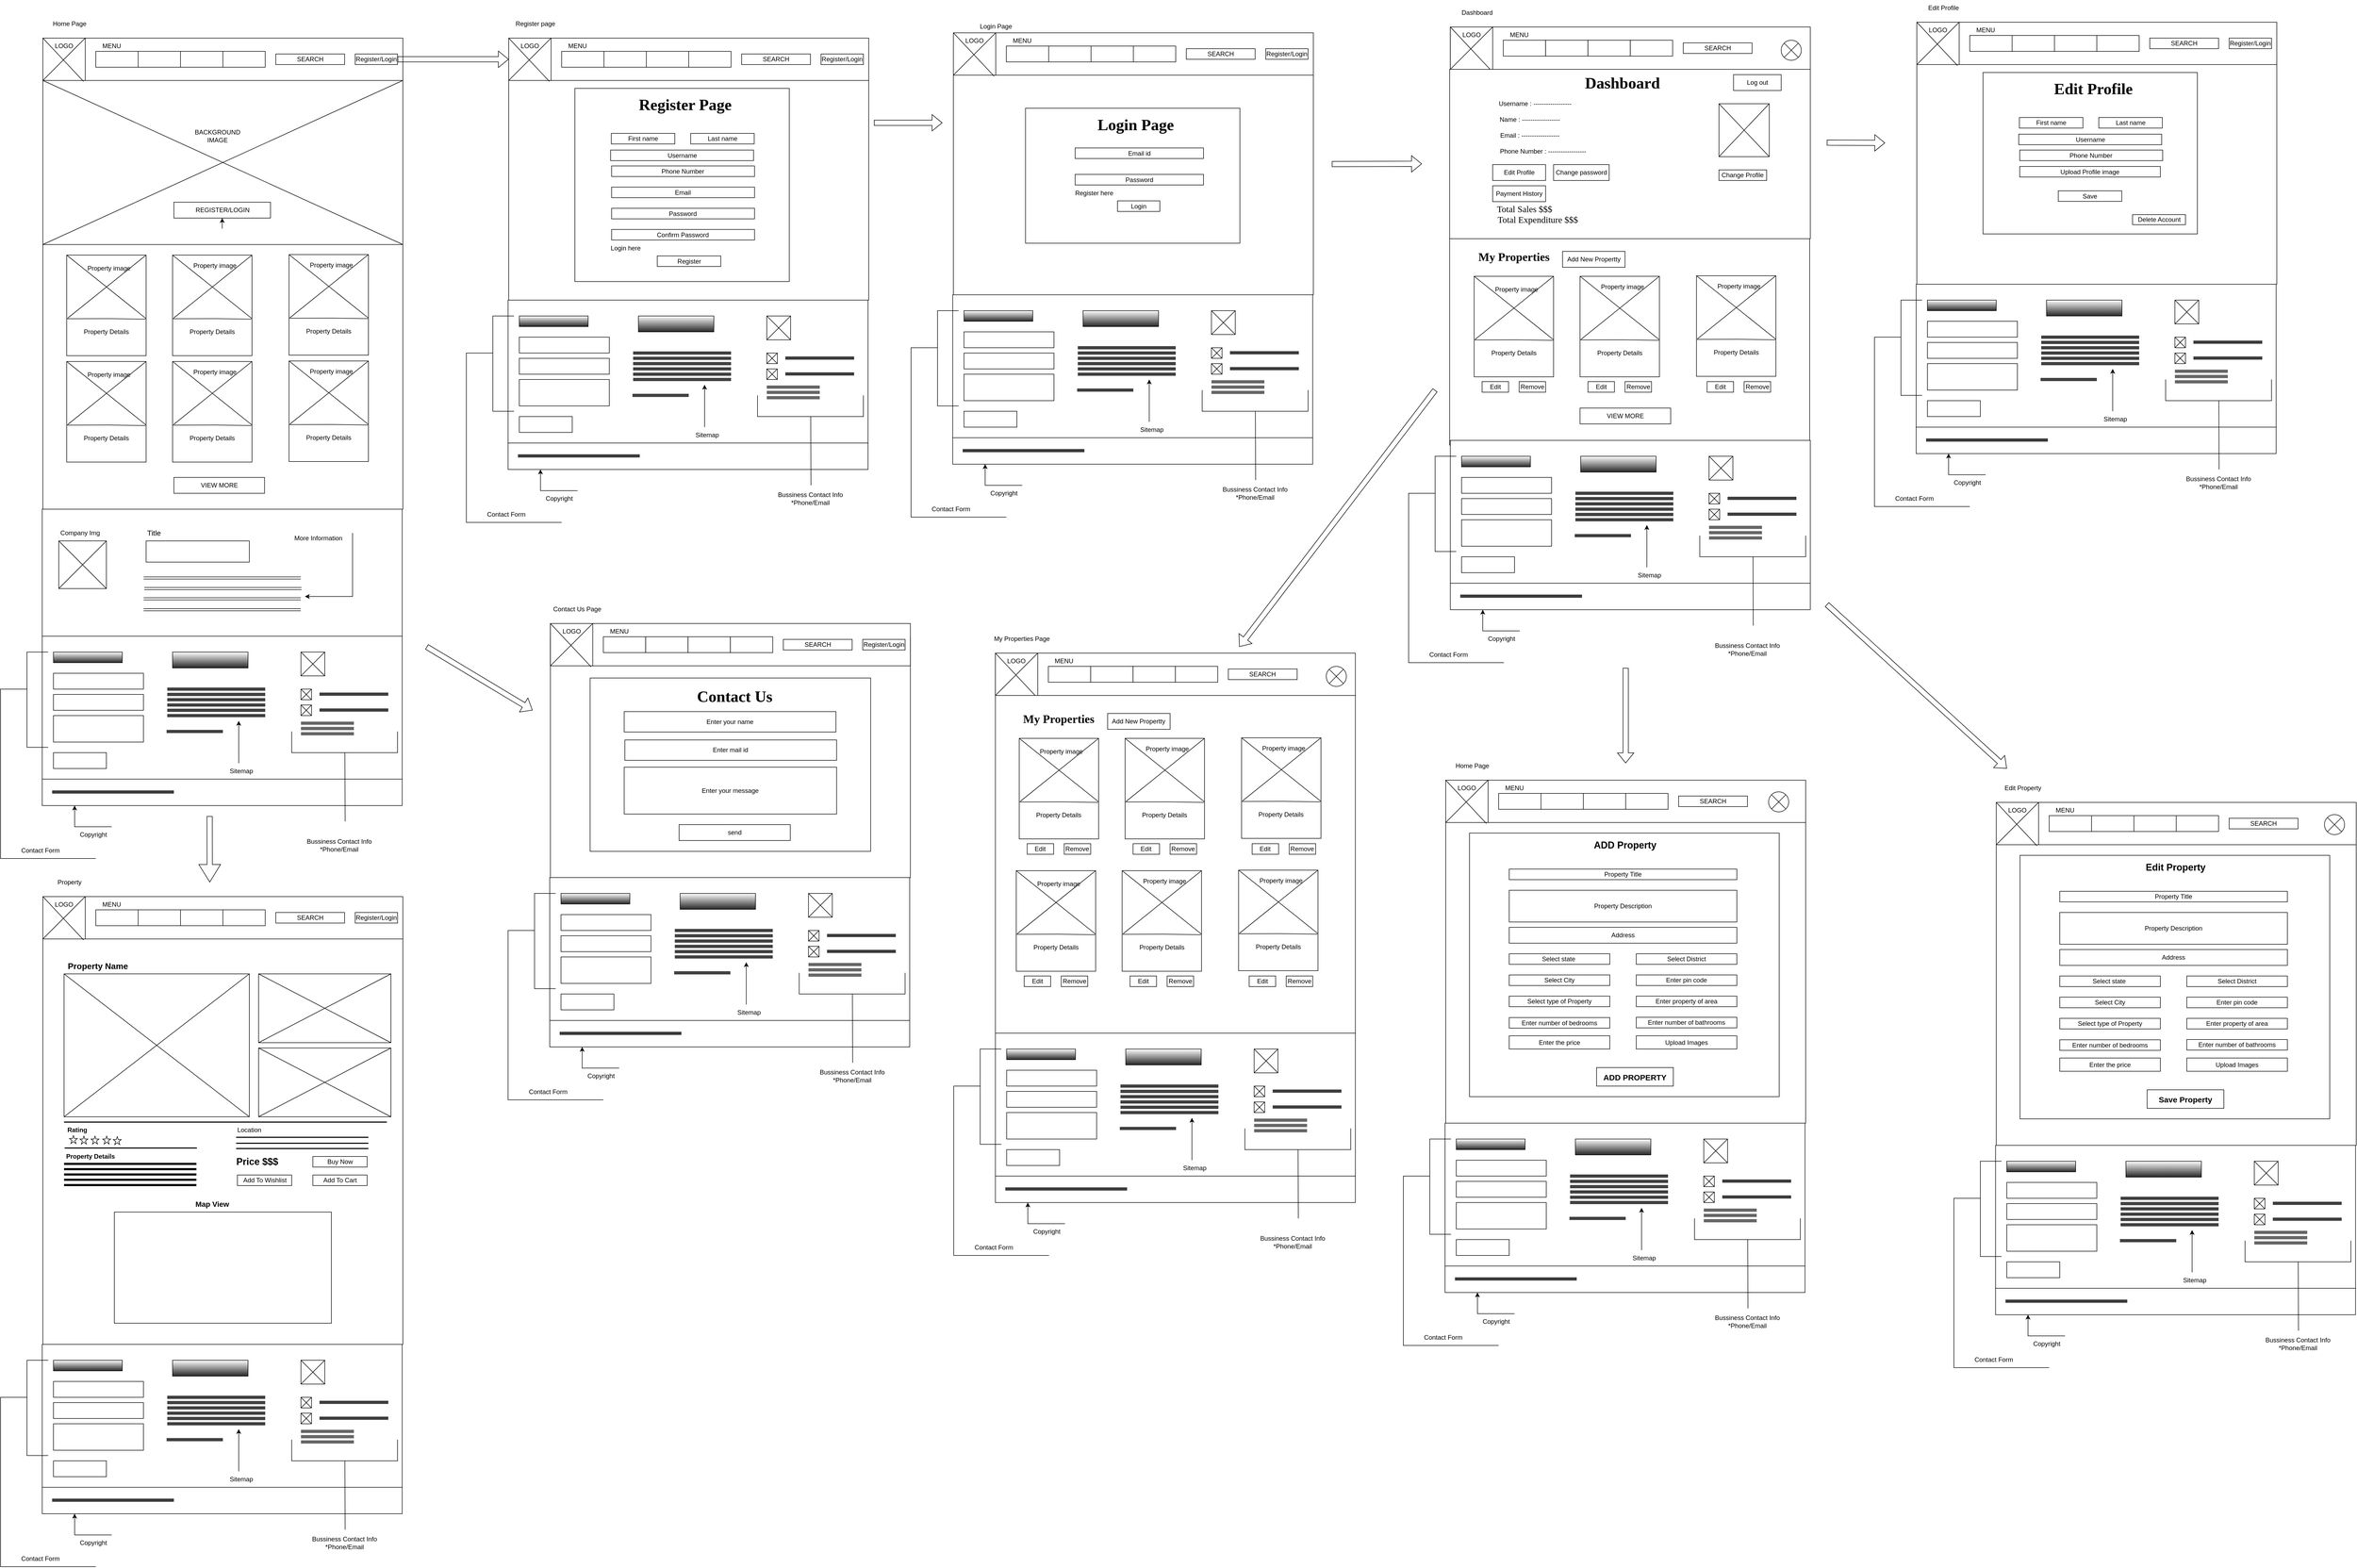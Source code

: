 <mxfile version="24.2.5" type="device">
  <diagram name="Page-1" id="p8BfR5jQzcjIYYdyZVfU">
    <mxGraphModel dx="5180" dy="3070" grid="1" gridSize="10" guides="1" tooltips="1" connect="1" arrows="1" fold="1" page="1" pageScale="1" pageWidth="850" pageHeight="1100" math="0" shadow="0">
      <root>
        <mxCell id="0" />
        <mxCell id="1" parent="0" />
        <mxCell id="eMxc_qJzijmlyVYvHiRY-1" value="" style="rounded=0;whiteSpace=wrap;html=1;" parent="1" vertex="1">
          <mxGeometry x="100" y="90" width="680" height="80" as="geometry" />
        </mxCell>
        <mxCell id="eMxc_qJzijmlyVYvHiRY-2" value="" style="rounded=0;whiteSpace=wrap;html=1;" parent="1" vertex="1">
          <mxGeometry x="100" y="170" width="680" height="310" as="geometry" />
        </mxCell>
        <mxCell id="eMxc_qJzijmlyVYvHiRY-3" value="" style="endArrow=none;html=1;rounded=0;" parent="1" source="eMxc_qJzijmlyVYvHiRY-1" edge="1">
          <mxGeometry width="50" height="50" relative="1" as="geometry">
            <mxPoint x="140" y="140" as="sourcePoint" />
            <mxPoint x="190" y="90" as="targetPoint" />
          </mxGeometry>
        </mxCell>
        <mxCell id="eMxc_qJzijmlyVYvHiRY-4" value="" style="endArrow=none;html=1;rounded=0;" parent="1" source="eMxc_qJzijmlyVYvHiRY-1" edge="1">
          <mxGeometry width="50" height="50" relative="1" as="geometry">
            <mxPoint x="140" y="140" as="sourcePoint" />
            <mxPoint x="190" y="90" as="targetPoint" />
          </mxGeometry>
        </mxCell>
        <mxCell id="eMxc_qJzijmlyVYvHiRY-5" value="" style="whiteSpace=wrap;html=1;aspect=fixed;" parent="1" vertex="1">
          <mxGeometry x="100" y="90" width="80" height="80" as="geometry" />
        </mxCell>
        <mxCell id="eMxc_qJzijmlyVYvHiRY-6" value="" style="endArrow=none;html=1;rounded=0;exitX=0;exitY=0;exitDx=0;exitDy=0;entryX=0.113;entryY=0.006;entryDx=0;entryDy=0;entryPerimeter=0;" parent="1" source="eMxc_qJzijmlyVYvHiRY-5" target="eMxc_qJzijmlyVYvHiRY-2" edge="1">
          <mxGeometry width="50" height="50" relative="1" as="geometry">
            <mxPoint x="400" y="340" as="sourcePoint" />
            <mxPoint x="450" y="290" as="targetPoint" />
          </mxGeometry>
        </mxCell>
        <mxCell id="eMxc_qJzijmlyVYvHiRY-7" value="" style="endArrow=none;html=1;rounded=0;exitX=0;exitY=1;exitDx=0;exitDy=0;entryX=1;entryY=0;entryDx=0;entryDy=0;" parent="1" source="eMxc_qJzijmlyVYvHiRY-5" target="eMxc_qJzijmlyVYvHiRY-5" edge="1">
          <mxGeometry width="50" height="50" relative="1" as="geometry">
            <mxPoint x="400" y="340" as="sourcePoint" />
            <mxPoint x="450" y="290" as="targetPoint" />
          </mxGeometry>
        </mxCell>
        <mxCell id="eMxc_qJzijmlyVYvHiRY-8" value="Register/Login" style="rounded=0;whiteSpace=wrap;html=1;" parent="1" vertex="1">
          <mxGeometry x="690" y="120" width="80" height="20" as="geometry" />
        </mxCell>
        <mxCell id="eMxc_qJzijmlyVYvHiRY-9" value="" style="rounded=0;whiteSpace=wrap;html=1;" parent="1" vertex="1">
          <mxGeometry x="200" y="115" width="80" height="30" as="geometry" />
        </mxCell>
        <mxCell id="eMxc_qJzijmlyVYvHiRY-10" value="" style="rounded=0;whiteSpace=wrap;html=1;" parent="1" vertex="1">
          <mxGeometry x="280" y="115" width="80" height="30" as="geometry" />
        </mxCell>
        <mxCell id="eMxc_qJzijmlyVYvHiRY-11" value="" style="rounded=0;whiteSpace=wrap;html=1;" parent="1" vertex="1">
          <mxGeometry x="360" y="115" width="80" height="30" as="geometry" />
        </mxCell>
        <mxCell id="eMxc_qJzijmlyVYvHiRY-12" value="" style="rounded=0;whiteSpace=wrap;html=1;" parent="1" vertex="1">
          <mxGeometry x="440" y="115" width="80" height="30" as="geometry" />
        </mxCell>
        <mxCell id="eMxc_qJzijmlyVYvHiRY-13" value="MENU" style="text;html=1;align=center;verticalAlign=middle;whiteSpace=wrap;rounded=0;" parent="1" vertex="1">
          <mxGeometry x="200" y="90" width="60" height="30" as="geometry" />
        </mxCell>
        <mxCell id="eMxc_qJzijmlyVYvHiRY-14" value="SEARCH" style="rounded=0;whiteSpace=wrap;html=1;" parent="1" vertex="1">
          <mxGeometry x="540" y="120" width="130" height="20" as="geometry" />
        </mxCell>
        <mxCell id="eMxc_qJzijmlyVYvHiRY-15" value="" style="endArrow=none;html=1;rounded=0;entryX=1;entryY=1;entryDx=0;entryDy=0;" parent="1" target="eMxc_qJzijmlyVYvHiRY-2" edge="1">
          <mxGeometry width="50" height="50" relative="1" as="geometry">
            <mxPoint x="100" y="170" as="sourcePoint" />
            <mxPoint x="450" y="290" as="targetPoint" />
          </mxGeometry>
        </mxCell>
        <mxCell id="eMxc_qJzijmlyVYvHiRY-16" value="" style="endArrow=none;html=1;rounded=0;exitX=0;exitY=1;exitDx=0;exitDy=0;entryX=1;entryY=0;entryDx=0;entryDy=0;" parent="1" source="eMxc_qJzijmlyVYvHiRY-2" target="eMxc_qJzijmlyVYvHiRY-2" edge="1">
          <mxGeometry width="50" height="50" relative="1" as="geometry">
            <mxPoint x="400" y="340" as="sourcePoint" />
            <mxPoint x="450" y="290" as="targetPoint" />
          </mxGeometry>
        </mxCell>
        <mxCell id="eMxc_qJzijmlyVYvHiRY-17" value="LOGO" style="text;html=1;align=center;verticalAlign=middle;whiteSpace=wrap;rounded=0;" parent="1" vertex="1">
          <mxGeometry x="110" y="90" width="60" height="30" as="geometry" />
        </mxCell>
        <mxCell id="eMxc_qJzijmlyVYvHiRY-18" value="REGISTER/LOGIN" style="rounded=0;whiteSpace=wrap;html=1;" parent="1" vertex="1">
          <mxGeometry x="347.5" y="400" width="182.5" height="30" as="geometry" />
        </mxCell>
        <mxCell id="eMxc_qJzijmlyVYvHiRY-19" style="edgeStyle=orthogonalEdgeStyle;rounded=0;orthogonalLoop=1;jettySize=auto;html=1;exitX=0.5;exitY=1;exitDx=0;exitDy=0;" parent="1" source="eMxc_qJzijmlyVYvHiRY-18" target="eMxc_qJzijmlyVYvHiRY-18" edge="1">
          <mxGeometry relative="1" as="geometry" />
        </mxCell>
        <mxCell id="eMxc_qJzijmlyVYvHiRY-20" value="BACKGROUND IMAGE" style="text;html=1;align=center;verticalAlign=middle;whiteSpace=wrap;rounded=0;" parent="1" vertex="1">
          <mxGeometry x="400" y="260" width="60" height="30" as="geometry" />
        </mxCell>
        <mxCell id="eMxc_qJzijmlyVYvHiRY-21" value="" style="rounded=0;whiteSpace=wrap;html=1;" parent="1" vertex="1">
          <mxGeometry x="100" y="480" width="680" height="500" as="geometry" />
        </mxCell>
        <mxCell id="eMxc_qJzijmlyVYvHiRY-22" style="edgeStyle=orthogonalEdgeStyle;rounded=0;orthogonalLoop=1;jettySize=auto;html=1;exitX=0.5;exitY=1;exitDx=0;exitDy=0;" parent="1" edge="1">
          <mxGeometry relative="1" as="geometry">
            <mxPoint x="215" y="690" as="sourcePoint" />
            <mxPoint x="215" y="690" as="targetPoint" />
          </mxGeometry>
        </mxCell>
        <mxCell id="eMxc_qJzijmlyVYvHiRY-23" style="edgeStyle=orthogonalEdgeStyle;rounded=0;orthogonalLoop=1;jettySize=auto;html=1;exitX=0.5;exitY=1;exitDx=0;exitDy=0;" parent="1" edge="1">
          <mxGeometry relative="1" as="geometry">
            <mxPoint x="410" y="690" as="sourcePoint" />
            <mxPoint x="410" y="690" as="targetPoint" />
          </mxGeometry>
        </mxCell>
        <mxCell id="eMxc_qJzijmlyVYvHiRY-24" value="" style="rounded=0;whiteSpace=wrap;html=1;" parent="1" vertex="1">
          <mxGeometry x="145" y="500" width="150" height="190" as="geometry" />
        </mxCell>
        <mxCell id="eMxc_qJzijmlyVYvHiRY-25" value="" style="endArrow=none;html=1;rounded=0;exitX=0.005;exitY=0.633;exitDx=0;exitDy=0;entryX=0.992;entryY=0.637;entryDx=0;entryDy=0;exitPerimeter=0;entryPerimeter=0;" parent="1" source="eMxc_qJzijmlyVYvHiRY-24" target="eMxc_qJzijmlyVYvHiRY-24" edge="1">
          <mxGeometry width="50" height="50" relative="1" as="geometry">
            <mxPoint x="405" y="730" as="sourcePoint" />
            <mxPoint x="455" y="680" as="targetPoint" />
            <Array as="points">
              <mxPoint x="225" y="620" />
            </Array>
          </mxGeometry>
        </mxCell>
        <mxCell id="eMxc_qJzijmlyVYvHiRY-26" value="" style="endArrow=none;html=1;rounded=0;exitX=0;exitY=0;exitDx=0;exitDy=0;" parent="1" source="eMxc_qJzijmlyVYvHiRY-24" edge="1">
          <mxGeometry width="50" height="50" relative="1" as="geometry">
            <mxPoint x="405" y="730" as="sourcePoint" />
            <mxPoint x="295" y="620" as="targetPoint" />
          </mxGeometry>
        </mxCell>
        <mxCell id="eMxc_qJzijmlyVYvHiRY-27" value="" style="endArrow=none;html=1;rounded=0;exitX=0.011;exitY=0.628;exitDx=0;exitDy=0;exitPerimeter=0;entryX=1;entryY=0;entryDx=0;entryDy=0;" parent="1" source="eMxc_qJzijmlyVYvHiRY-24" target="eMxc_qJzijmlyVYvHiRY-24" edge="1">
          <mxGeometry width="50" height="50" relative="1" as="geometry">
            <mxPoint x="405" y="730" as="sourcePoint" />
            <mxPoint x="455" y="680" as="targetPoint" />
          </mxGeometry>
        </mxCell>
        <mxCell id="eMxc_qJzijmlyVYvHiRY-28" style="edgeStyle=orthogonalEdgeStyle;rounded=0;orthogonalLoop=1;jettySize=auto;html=1;exitX=0.5;exitY=1;exitDx=0;exitDy=0;" parent="1" source="eMxc_qJzijmlyVYvHiRY-24" target="eMxc_qJzijmlyVYvHiRY-24" edge="1">
          <mxGeometry relative="1" as="geometry" />
        </mxCell>
        <mxCell id="eMxc_qJzijmlyVYvHiRY-29" value="Property image" style="text;html=1;align=center;verticalAlign=middle;whiteSpace=wrap;rounded=0;" parent="1" vertex="1">
          <mxGeometry x="145" y="510" width="160" height="30" as="geometry" />
        </mxCell>
        <mxCell id="eMxc_qJzijmlyVYvHiRY-30" value="Property Details" style="text;html=1;align=center;verticalAlign=middle;whiteSpace=wrap;rounded=0;" parent="1" vertex="1">
          <mxGeometry x="120" y="630" width="200" height="30" as="geometry" />
        </mxCell>
        <mxCell id="eMxc_qJzijmlyVYvHiRY-31" value="" style="rounded=0;whiteSpace=wrap;html=1;" parent="1" vertex="1">
          <mxGeometry x="565" y="499" width="150" height="190" as="geometry" />
        </mxCell>
        <mxCell id="eMxc_qJzijmlyVYvHiRY-32" value="" style="endArrow=none;html=1;rounded=0;exitX=0.005;exitY=0.633;exitDx=0;exitDy=0;entryX=0.992;entryY=0.637;entryDx=0;entryDy=0;exitPerimeter=0;entryPerimeter=0;" parent="1" source="eMxc_qJzijmlyVYvHiRY-31" target="eMxc_qJzijmlyVYvHiRY-31" edge="1">
          <mxGeometry width="50" height="50" relative="1" as="geometry">
            <mxPoint x="825" y="729" as="sourcePoint" />
            <mxPoint x="875" y="679" as="targetPoint" />
            <Array as="points">
              <mxPoint x="645" y="619" />
            </Array>
          </mxGeometry>
        </mxCell>
        <mxCell id="eMxc_qJzijmlyVYvHiRY-33" value="" style="endArrow=none;html=1;rounded=0;exitX=0;exitY=0;exitDx=0;exitDy=0;" parent="1" source="eMxc_qJzijmlyVYvHiRY-31" edge="1">
          <mxGeometry width="50" height="50" relative="1" as="geometry">
            <mxPoint x="825" y="729" as="sourcePoint" />
            <mxPoint x="715" y="619" as="targetPoint" />
          </mxGeometry>
        </mxCell>
        <mxCell id="eMxc_qJzijmlyVYvHiRY-34" value="" style="endArrow=none;html=1;rounded=0;exitX=0.011;exitY=0.628;exitDx=0;exitDy=0;exitPerimeter=0;entryX=1;entryY=0;entryDx=0;entryDy=0;" parent="1" source="eMxc_qJzijmlyVYvHiRY-31" target="eMxc_qJzijmlyVYvHiRY-31" edge="1">
          <mxGeometry width="50" height="50" relative="1" as="geometry">
            <mxPoint x="825" y="729" as="sourcePoint" />
            <mxPoint x="875" y="679" as="targetPoint" />
          </mxGeometry>
        </mxCell>
        <mxCell id="eMxc_qJzijmlyVYvHiRY-35" style="edgeStyle=orthogonalEdgeStyle;rounded=0;orthogonalLoop=1;jettySize=auto;html=1;exitX=0.5;exitY=1;exitDx=0;exitDy=0;" parent="1" source="eMxc_qJzijmlyVYvHiRY-31" target="eMxc_qJzijmlyVYvHiRY-31" edge="1">
          <mxGeometry relative="1" as="geometry" />
        </mxCell>
        <mxCell id="eMxc_qJzijmlyVYvHiRY-36" value="Property image" style="text;html=1;align=center;verticalAlign=middle;whiteSpace=wrap;rounded=0;" parent="1" vertex="1">
          <mxGeometry x="565" y="509" width="160" height="20" as="geometry" />
        </mxCell>
        <mxCell id="eMxc_qJzijmlyVYvHiRY-37" value="Property Details" style="text;html=1;align=center;verticalAlign=middle;whiteSpace=wrap;rounded=0;" parent="1" vertex="1">
          <mxGeometry x="540" y="629" width="200" height="30" as="geometry" />
        </mxCell>
        <mxCell id="eMxc_qJzijmlyVYvHiRY-38" value="" style="rounded=0;whiteSpace=wrap;html=1;" parent="1" vertex="1">
          <mxGeometry x="345" y="500" width="150" height="190" as="geometry" />
        </mxCell>
        <mxCell id="eMxc_qJzijmlyVYvHiRY-39" value="" style="endArrow=none;html=1;rounded=0;exitX=0.005;exitY=0.633;exitDx=0;exitDy=0;entryX=0.992;entryY=0.637;entryDx=0;entryDy=0;exitPerimeter=0;entryPerimeter=0;" parent="1" source="eMxc_qJzijmlyVYvHiRY-38" target="eMxc_qJzijmlyVYvHiRY-38" edge="1">
          <mxGeometry width="50" height="50" relative="1" as="geometry">
            <mxPoint x="605" y="730" as="sourcePoint" />
            <mxPoint x="655" y="680" as="targetPoint" />
            <Array as="points">
              <mxPoint x="425" y="620" />
            </Array>
          </mxGeometry>
        </mxCell>
        <mxCell id="eMxc_qJzijmlyVYvHiRY-40" value="" style="endArrow=none;html=1;rounded=0;exitX=0;exitY=0;exitDx=0;exitDy=0;" parent="1" source="eMxc_qJzijmlyVYvHiRY-38" edge="1">
          <mxGeometry width="50" height="50" relative="1" as="geometry">
            <mxPoint x="605" y="730" as="sourcePoint" />
            <mxPoint x="495" y="620" as="targetPoint" />
          </mxGeometry>
        </mxCell>
        <mxCell id="eMxc_qJzijmlyVYvHiRY-41" value="" style="endArrow=none;html=1;rounded=0;exitX=0.011;exitY=0.628;exitDx=0;exitDy=0;exitPerimeter=0;entryX=1;entryY=0;entryDx=0;entryDy=0;" parent="1" source="eMxc_qJzijmlyVYvHiRY-38" target="eMxc_qJzijmlyVYvHiRY-38" edge="1">
          <mxGeometry width="50" height="50" relative="1" as="geometry">
            <mxPoint x="605" y="730" as="sourcePoint" />
            <mxPoint x="655" y="680" as="targetPoint" />
          </mxGeometry>
        </mxCell>
        <mxCell id="eMxc_qJzijmlyVYvHiRY-42" style="edgeStyle=orthogonalEdgeStyle;rounded=0;orthogonalLoop=1;jettySize=auto;html=1;exitX=0.5;exitY=1;exitDx=0;exitDy=0;" parent="1" source="eMxc_qJzijmlyVYvHiRY-38" target="eMxc_qJzijmlyVYvHiRY-38" edge="1">
          <mxGeometry relative="1" as="geometry" />
        </mxCell>
        <mxCell id="eMxc_qJzijmlyVYvHiRY-43" value="Property image" style="text;html=1;align=center;verticalAlign=middle;whiteSpace=wrap;rounded=0;" parent="1" vertex="1">
          <mxGeometry x="345" y="510" width="160" height="20" as="geometry" />
        </mxCell>
        <mxCell id="eMxc_qJzijmlyVYvHiRY-44" value="Property Details" style="text;html=1;align=center;verticalAlign=middle;whiteSpace=wrap;rounded=0;" parent="1" vertex="1">
          <mxGeometry x="320" y="630" width="200" height="30" as="geometry" />
        </mxCell>
        <mxCell id="eMxc_qJzijmlyVYvHiRY-45" style="edgeStyle=orthogonalEdgeStyle;rounded=0;orthogonalLoop=1;jettySize=auto;html=1;exitX=0.5;exitY=1;exitDx=0;exitDy=0;" parent="1" edge="1">
          <mxGeometry relative="1" as="geometry">
            <mxPoint x="215" y="891" as="sourcePoint" />
            <mxPoint x="215" y="891" as="targetPoint" />
          </mxGeometry>
        </mxCell>
        <mxCell id="eMxc_qJzijmlyVYvHiRY-46" style="edgeStyle=orthogonalEdgeStyle;rounded=0;orthogonalLoop=1;jettySize=auto;html=1;exitX=0.5;exitY=1;exitDx=0;exitDy=0;" parent="1" edge="1">
          <mxGeometry relative="1" as="geometry">
            <mxPoint x="410" y="891" as="sourcePoint" />
            <mxPoint x="410" y="891" as="targetPoint" />
          </mxGeometry>
        </mxCell>
        <mxCell id="eMxc_qJzijmlyVYvHiRY-47" value="" style="rounded=0;whiteSpace=wrap;html=1;" parent="1" vertex="1">
          <mxGeometry x="145" y="701" width="150" height="190" as="geometry" />
        </mxCell>
        <mxCell id="eMxc_qJzijmlyVYvHiRY-48" value="" style="endArrow=none;html=1;rounded=0;exitX=0.005;exitY=0.633;exitDx=0;exitDy=0;entryX=0.992;entryY=0.637;entryDx=0;entryDy=0;exitPerimeter=0;entryPerimeter=0;" parent="1" source="eMxc_qJzijmlyVYvHiRY-47" target="eMxc_qJzijmlyVYvHiRY-47" edge="1">
          <mxGeometry width="50" height="50" relative="1" as="geometry">
            <mxPoint x="405" y="931" as="sourcePoint" />
            <mxPoint x="455" y="881" as="targetPoint" />
            <Array as="points">
              <mxPoint x="225" y="821" />
            </Array>
          </mxGeometry>
        </mxCell>
        <mxCell id="eMxc_qJzijmlyVYvHiRY-49" value="" style="endArrow=none;html=1;rounded=0;exitX=0;exitY=0;exitDx=0;exitDy=0;" parent="1" source="eMxc_qJzijmlyVYvHiRY-47" edge="1">
          <mxGeometry width="50" height="50" relative="1" as="geometry">
            <mxPoint x="405" y="931" as="sourcePoint" />
            <mxPoint x="295" y="821" as="targetPoint" />
          </mxGeometry>
        </mxCell>
        <mxCell id="eMxc_qJzijmlyVYvHiRY-50" value="" style="endArrow=none;html=1;rounded=0;exitX=0.011;exitY=0.628;exitDx=0;exitDy=0;exitPerimeter=0;entryX=1;entryY=0;entryDx=0;entryDy=0;" parent="1" source="eMxc_qJzijmlyVYvHiRY-47" target="eMxc_qJzijmlyVYvHiRY-47" edge="1">
          <mxGeometry width="50" height="50" relative="1" as="geometry">
            <mxPoint x="405" y="931" as="sourcePoint" />
            <mxPoint x="455" y="881" as="targetPoint" />
          </mxGeometry>
        </mxCell>
        <mxCell id="eMxc_qJzijmlyVYvHiRY-51" style="edgeStyle=orthogonalEdgeStyle;rounded=0;orthogonalLoop=1;jettySize=auto;html=1;exitX=0.5;exitY=1;exitDx=0;exitDy=0;" parent="1" source="eMxc_qJzijmlyVYvHiRY-47" target="eMxc_qJzijmlyVYvHiRY-47" edge="1">
          <mxGeometry relative="1" as="geometry" />
        </mxCell>
        <mxCell id="eMxc_qJzijmlyVYvHiRY-52" value="Property image" style="text;html=1;align=center;verticalAlign=middle;whiteSpace=wrap;rounded=0;" parent="1" vertex="1">
          <mxGeometry x="145" y="711" width="160" height="30" as="geometry" />
        </mxCell>
        <mxCell id="eMxc_qJzijmlyVYvHiRY-53" value="Property Details" style="text;html=1;align=center;verticalAlign=middle;whiteSpace=wrap;rounded=0;" parent="1" vertex="1">
          <mxGeometry x="120" y="831" width="200" height="30" as="geometry" />
        </mxCell>
        <mxCell id="eMxc_qJzijmlyVYvHiRY-54" value="" style="rounded=0;whiteSpace=wrap;html=1;" parent="1" vertex="1">
          <mxGeometry x="565" y="700" width="150" height="190" as="geometry" />
        </mxCell>
        <mxCell id="eMxc_qJzijmlyVYvHiRY-55" value="" style="endArrow=none;html=1;rounded=0;exitX=0.005;exitY=0.633;exitDx=0;exitDy=0;entryX=0.992;entryY=0.637;entryDx=0;entryDy=0;exitPerimeter=0;entryPerimeter=0;" parent="1" source="eMxc_qJzijmlyVYvHiRY-54" target="eMxc_qJzijmlyVYvHiRY-54" edge="1">
          <mxGeometry width="50" height="50" relative="1" as="geometry">
            <mxPoint x="825" y="930" as="sourcePoint" />
            <mxPoint x="875" y="880" as="targetPoint" />
            <Array as="points">
              <mxPoint x="645" y="820" />
            </Array>
          </mxGeometry>
        </mxCell>
        <mxCell id="eMxc_qJzijmlyVYvHiRY-56" value="" style="endArrow=none;html=1;rounded=0;exitX=0;exitY=0;exitDx=0;exitDy=0;" parent="1" source="eMxc_qJzijmlyVYvHiRY-54" edge="1">
          <mxGeometry width="50" height="50" relative="1" as="geometry">
            <mxPoint x="825" y="930" as="sourcePoint" />
            <mxPoint x="715" y="820" as="targetPoint" />
          </mxGeometry>
        </mxCell>
        <mxCell id="eMxc_qJzijmlyVYvHiRY-57" value="" style="endArrow=none;html=1;rounded=0;exitX=0.011;exitY=0.628;exitDx=0;exitDy=0;exitPerimeter=0;entryX=1;entryY=0;entryDx=0;entryDy=0;" parent="1" source="eMxc_qJzijmlyVYvHiRY-54" target="eMxc_qJzijmlyVYvHiRY-54" edge="1">
          <mxGeometry width="50" height="50" relative="1" as="geometry">
            <mxPoint x="825" y="930" as="sourcePoint" />
            <mxPoint x="875" y="880" as="targetPoint" />
          </mxGeometry>
        </mxCell>
        <mxCell id="eMxc_qJzijmlyVYvHiRY-58" style="edgeStyle=orthogonalEdgeStyle;rounded=0;orthogonalLoop=1;jettySize=auto;html=1;exitX=0.5;exitY=1;exitDx=0;exitDy=0;" parent="1" source="eMxc_qJzijmlyVYvHiRY-54" target="eMxc_qJzijmlyVYvHiRY-54" edge="1">
          <mxGeometry relative="1" as="geometry" />
        </mxCell>
        <mxCell id="eMxc_qJzijmlyVYvHiRY-59" value="Property image" style="text;html=1;align=center;verticalAlign=middle;whiteSpace=wrap;rounded=0;" parent="1" vertex="1">
          <mxGeometry x="565" y="710" width="160" height="20" as="geometry" />
        </mxCell>
        <mxCell id="eMxc_qJzijmlyVYvHiRY-60" value="Property Details" style="text;html=1;align=center;verticalAlign=middle;whiteSpace=wrap;rounded=0;" parent="1" vertex="1">
          <mxGeometry x="540" y="830" width="200" height="30" as="geometry" />
        </mxCell>
        <mxCell id="eMxc_qJzijmlyVYvHiRY-61" value="" style="rounded=0;whiteSpace=wrap;html=1;" parent="1" vertex="1">
          <mxGeometry x="345" y="701" width="150" height="190" as="geometry" />
        </mxCell>
        <mxCell id="eMxc_qJzijmlyVYvHiRY-62" value="" style="endArrow=none;html=1;rounded=0;exitX=0.005;exitY=0.633;exitDx=0;exitDy=0;entryX=0.992;entryY=0.637;entryDx=0;entryDy=0;exitPerimeter=0;entryPerimeter=0;" parent="1" source="eMxc_qJzijmlyVYvHiRY-61" target="eMxc_qJzijmlyVYvHiRY-61" edge="1">
          <mxGeometry width="50" height="50" relative="1" as="geometry">
            <mxPoint x="605" y="931" as="sourcePoint" />
            <mxPoint x="655" y="881" as="targetPoint" />
            <Array as="points">
              <mxPoint x="425" y="821" />
            </Array>
          </mxGeometry>
        </mxCell>
        <mxCell id="eMxc_qJzijmlyVYvHiRY-63" value="" style="endArrow=none;html=1;rounded=0;exitX=0;exitY=0;exitDx=0;exitDy=0;" parent="1" source="eMxc_qJzijmlyVYvHiRY-61" edge="1">
          <mxGeometry width="50" height="50" relative="1" as="geometry">
            <mxPoint x="605" y="931" as="sourcePoint" />
            <mxPoint x="495" y="821" as="targetPoint" />
          </mxGeometry>
        </mxCell>
        <mxCell id="eMxc_qJzijmlyVYvHiRY-64" value="" style="endArrow=none;html=1;rounded=0;exitX=0.011;exitY=0.628;exitDx=0;exitDy=0;exitPerimeter=0;entryX=1;entryY=0;entryDx=0;entryDy=0;" parent="1" source="eMxc_qJzijmlyVYvHiRY-61" target="eMxc_qJzijmlyVYvHiRY-61" edge="1">
          <mxGeometry width="50" height="50" relative="1" as="geometry">
            <mxPoint x="605" y="931" as="sourcePoint" />
            <mxPoint x="655" y="881" as="targetPoint" />
          </mxGeometry>
        </mxCell>
        <mxCell id="eMxc_qJzijmlyVYvHiRY-65" style="edgeStyle=orthogonalEdgeStyle;rounded=0;orthogonalLoop=1;jettySize=auto;html=1;exitX=0.5;exitY=1;exitDx=0;exitDy=0;" parent="1" source="eMxc_qJzijmlyVYvHiRY-61" target="eMxc_qJzijmlyVYvHiRY-61" edge="1">
          <mxGeometry relative="1" as="geometry" />
        </mxCell>
        <mxCell id="eMxc_qJzijmlyVYvHiRY-66" value="Property image" style="text;html=1;align=center;verticalAlign=middle;whiteSpace=wrap;rounded=0;" parent="1" vertex="1">
          <mxGeometry x="345" y="711" width="160" height="20" as="geometry" />
        </mxCell>
        <mxCell id="eMxc_qJzijmlyVYvHiRY-67" value="Property Details" style="text;html=1;align=center;verticalAlign=middle;whiteSpace=wrap;rounded=0;" parent="1" vertex="1">
          <mxGeometry x="320" y="831" width="200" height="30" as="geometry" />
        </mxCell>
        <mxCell id="eMxc_qJzijmlyVYvHiRY-68" value="VIEW MORE" style="rounded=0;whiteSpace=wrap;html=1;" parent="1" vertex="1">
          <mxGeometry x="347.5" y="920" width="171.25" height="30" as="geometry" />
        </mxCell>
        <mxCell id="eMxc_qJzijmlyVYvHiRY-69" value="" style="rounded=0;whiteSpace=wrap;html=1;" parent="1" vertex="1">
          <mxGeometry x="98.75" y="980" width="680" height="240" as="geometry" />
        </mxCell>
        <mxCell id="eMxc_qJzijmlyVYvHiRY-70" style="edgeStyle=orthogonalEdgeStyle;rounded=0;orthogonalLoop=1;jettySize=auto;html=1;exitX=0.5;exitY=1;exitDx=0;exitDy=0;" parent="1" source="eMxc_qJzijmlyVYvHiRY-69" target="eMxc_qJzijmlyVYvHiRY-69" edge="1">
          <mxGeometry relative="1" as="geometry" />
        </mxCell>
        <mxCell id="eMxc_qJzijmlyVYvHiRY-71" value="" style="whiteSpace=wrap;html=1;aspect=fixed;" parent="1" vertex="1">
          <mxGeometry x="130" y="1040" width="90" height="90" as="geometry" />
        </mxCell>
        <mxCell id="eMxc_qJzijmlyVYvHiRY-72" value="" style="endArrow=none;html=1;rounded=0;entryX=1;entryY=0;entryDx=0;entryDy=0;exitX=0;exitY=1;exitDx=0;exitDy=0;" parent="1" source="eMxc_qJzijmlyVYvHiRY-71" target="eMxc_qJzijmlyVYvHiRY-71" edge="1">
          <mxGeometry width="50" height="50" relative="1" as="geometry">
            <mxPoint x="160" y="1200" as="sourcePoint" />
            <mxPoint x="210" y="1150" as="targetPoint" />
          </mxGeometry>
        </mxCell>
        <mxCell id="eMxc_qJzijmlyVYvHiRY-73" value="" style="endArrow=none;html=1;rounded=0;entryX=0;entryY=0;entryDx=0;entryDy=0;exitX=1;exitY=1;exitDx=0;exitDy=0;" parent="1" source="eMxc_qJzijmlyVYvHiRY-71" target="eMxc_qJzijmlyVYvHiRY-71" edge="1">
          <mxGeometry width="50" height="50" relative="1" as="geometry">
            <mxPoint x="360" y="1230" as="sourcePoint" />
            <mxPoint x="410" y="1180" as="targetPoint" />
            <Array as="points" />
          </mxGeometry>
        </mxCell>
        <mxCell id="eMxc_qJzijmlyVYvHiRY-74" value="" style="rounded=0;whiteSpace=wrap;html=1;" parent="1" vertex="1">
          <mxGeometry x="295" y="1040" width="195" height="40" as="geometry" />
        </mxCell>
        <mxCell id="eMxc_qJzijmlyVYvHiRY-75" value="&lt;font style=&quot;font-size: 14px;&quot;&gt;Title&lt;/font&gt;" style="text;html=1;align=center;verticalAlign=middle;whiteSpace=wrap;rounded=0;" parent="1" vertex="1">
          <mxGeometry x="280" y="1010" width="60" height="30" as="geometry" />
        </mxCell>
        <mxCell id="eMxc_qJzijmlyVYvHiRY-76" value="" style="shape=link;html=1;rounded=0;" parent="1" edge="1">
          <mxGeometry width="100" relative="1" as="geometry">
            <mxPoint x="290.32" y="1110" as="sourcePoint" />
            <mxPoint x="587.19" y="1110" as="targetPoint" />
          </mxGeometry>
        </mxCell>
        <mxCell id="eMxc_qJzijmlyVYvHiRY-77" value="" style="shape=link;html=1;rounded=0;" parent="1" edge="1">
          <mxGeometry width="100" relative="1" as="geometry">
            <mxPoint x="291.57" y="1130" as="sourcePoint" />
            <mxPoint x="588.44" y="1130" as="targetPoint" />
            <Array as="points">
              <mxPoint x="438.44" y="1130" />
            </Array>
          </mxGeometry>
        </mxCell>
        <mxCell id="eMxc_qJzijmlyVYvHiRY-78" value="" style="shape=link;html=1;rounded=0;" parent="1" edge="1">
          <mxGeometry width="100" relative="1" as="geometry">
            <mxPoint x="290.32" y="1149.33" as="sourcePoint" />
            <mxPoint x="587.19" y="1149.33" as="targetPoint" />
          </mxGeometry>
        </mxCell>
        <mxCell id="eMxc_qJzijmlyVYvHiRY-79" value="" style="shape=link;html=1;rounded=0;" parent="1" edge="1">
          <mxGeometry width="100" relative="1" as="geometry">
            <mxPoint x="290.32" y="1170" as="sourcePoint" />
            <mxPoint x="587.19" y="1170" as="targetPoint" />
          </mxGeometry>
        </mxCell>
        <mxCell id="eMxc_qJzijmlyVYvHiRY-80" value="Company Img" style="text;html=1;align=center;verticalAlign=middle;resizable=0;points=[];autosize=1;strokeColor=none;fillColor=none;" parent="1" vertex="1">
          <mxGeometry x="120" y="1010" width="100" height="30" as="geometry" />
        </mxCell>
        <mxCell id="eMxc_qJzijmlyVYvHiRY-81" value="" style="endArrow=classic;html=1;rounded=0;" parent="1" edge="1">
          <mxGeometry width="50" height="50" relative="1" as="geometry">
            <mxPoint x="685" y="1025" as="sourcePoint" />
            <mxPoint x="595" y="1145" as="targetPoint" />
            <Array as="points">
              <mxPoint x="685" y="1145" />
            </Array>
          </mxGeometry>
        </mxCell>
        <mxCell id="eMxc_qJzijmlyVYvHiRY-82" value="More Information" style="text;html=1;align=center;verticalAlign=middle;resizable=0;points=[];autosize=1;strokeColor=none;fillColor=none;" parent="1" vertex="1">
          <mxGeometry x="565" y="1020" width="110" height="30" as="geometry" />
        </mxCell>
        <mxCell id="eMxc_qJzijmlyVYvHiRY-83" value="" style="rounded=0;whiteSpace=wrap;html=1;" parent="1" vertex="1">
          <mxGeometry x="98.75" y="1220" width="680" height="270" as="geometry" />
        </mxCell>
        <mxCell id="eMxc_qJzijmlyVYvHiRY-84" value="Home Page" style="text;html=1;align=center;verticalAlign=middle;resizable=0;points=[];autosize=1;strokeColor=none;fillColor=none;" parent="1" vertex="1">
          <mxGeometry x="105" y="48" width="90" height="30" as="geometry" />
        </mxCell>
        <mxCell id="eMxc_qJzijmlyVYvHiRY-85" value="" style="rounded=0;whiteSpace=wrap;html=1;gradientColor=#262626;" parent="1" vertex="1">
          <mxGeometry x="120" y="1250" width="130" height="20" as="geometry" />
        </mxCell>
        <mxCell id="eMxc_qJzijmlyVYvHiRY-86" value="" style="rounded=0;whiteSpace=wrap;html=1;" parent="1" vertex="1">
          <mxGeometry x="120" y="1290" width="170" height="30" as="geometry" />
        </mxCell>
        <mxCell id="eMxc_qJzijmlyVYvHiRY-87" value="" style="rounded=0;whiteSpace=wrap;html=1;" parent="1" vertex="1">
          <mxGeometry x="120" y="1330" width="170" height="30" as="geometry" />
        </mxCell>
        <mxCell id="eMxc_qJzijmlyVYvHiRY-88" value="" style="rounded=0;whiteSpace=wrap;html=1;" parent="1" vertex="1">
          <mxGeometry x="120" y="1370" width="170" height="50" as="geometry" />
        </mxCell>
        <mxCell id="eMxc_qJzijmlyVYvHiRY-89" value="" style="rounded=0;whiteSpace=wrap;html=1;" parent="1" vertex="1">
          <mxGeometry x="120" y="1440" width="100" height="30" as="geometry" />
        </mxCell>
        <mxCell id="eMxc_qJzijmlyVYvHiRY-90" value="" style="rounded=0;whiteSpace=wrap;html=1;gradientColor=#262626;" parent="1" vertex="1">
          <mxGeometry x="345" y="1250" width="142.5" height="30" as="geometry" />
        </mxCell>
        <mxCell id="eMxc_qJzijmlyVYvHiRY-91" value="" style="endArrow=none;html=1;rounded=0;strokeWidth=6;strokeColor=#404040;" parent="1" edge="1">
          <mxGeometry width="50" height="50" relative="1" as="geometry">
            <mxPoint x="335" y="1320" as="sourcePoint" />
            <mxPoint x="520" y="1320" as="targetPoint" />
            <Array as="points">
              <mxPoint x="500" y="1320" />
            </Array>
          </mxGeometry>
        </mxCell>
        <mxCell id="eMxc_qJzijmlyVYvHiRY-92" value="" style="endArrow=none;html=1;rounded=0;strokeWidth=6;strokeColor=#404040;" parent="1" edge="1">
          <mxGeometry width="50" height="50" relative="1" as="geometry">
            <mxPoint x="335" y="1330" as="sourcePoint" />
            <mxPoint x="520" y="1330" as="targetPoint" />
            <Array as="points">
              <mxPoint x="500" y="1330" />
            </Array>
          </mxGeometry>
        </mxCell>
        <mxCell id="eMxc_qJzijmlyVYvHiRY-93" value="" style="endArrow=none;html=1;rounded=0;strokeWidth=6;strokeColor=#404040;" parent="1" edge="1">
          <mxGeometry width="50" height="50" relative="1" as="geometry">
            <mxPoint x="335" y="1340" as="sourcePoint" />
            <mxPoint x="520" y="1340" as="targetPoint" />
            <Array as="points">
              <mxPoint x="500" y="1340" />
            </Array>
          </mxGeometry>
        </mxCell>
        <mxCell id="eMxc_qJzijmlyVYvHiRY-94" value="" style="endArrow=none;html=1;rounded=0;strokeWidth=6;strokeColor=#404040;" parent="1" edge="1">
          <mxGeometry width="50" height="50" relative="1" as="geometry">
            <mxPoint x="335" y="1350" as="sourcePoint" />
            <mxPoint x="520" y="1350" as="targetPoint" />
            <Array as="points">
              <mxPoint x="500" y="1350" />
            </Array>
          </mxGeometry>
        </mxCell>
        <mxCell id="eMxc_qJzijmlyVYvHiRY-95" value="" style="endArrow=none;html=1;rounded=0;strokeWidth=6;strokeColor=#404040;" parent="1" edge="1">
          <mxGeometry width="50" height="50" relative="1" as="geometry">
            <mxPoint x="335" y="1360" as="sourcePoint" />
            <mxPoint x="520" y="1360" as="targetPoint" />
            <Array as="points">
              <mxPoint x="500" y="1360" />
            </Array>
          </mxGeometry>
        </mxCell>
        <mxCell id="eMxc_qJzijmlyVYvHiRY-96" value="" style="endArrow=none;html=1;rounded=0;strokeWidth=6;strokeColor=#404040;" parent="1" edge="1">
          <mxGeometry width="50" height="50" relative="1" as="geometry">
            <mxPoint x="335" y="1370" as="sourcePoint" />
            <mxPoint x="520" y="1370" as="targetPoint" />
            <Array as="points">
              <mxPoint x="500" y="1370" />
            </Array>
          </mxGeometry>
        </mxCell>
        <mxCell id="eMxc_qJzijmlyVYvHiRY-97" value="" style="endArrow=none;html=1;rounded=0;strokeWidth=6;strokeColor=#404040;" parent="1" edge="1">
          <mxGeometry width="50" height="50" relative="1" as="geometry">
            <mxPoint x="333.75" y="1400" as="sourcePoint" />
            <mxPoint x="440" y="1400" as="targetPoint" />
            <Array as="points" />
          </mxGeometry>
        </mxCell>
        <mxCell id="eMxc_qJzijmlyVYvHiRY-98" value="" style="whiteSpace=wrap;html=1;aspect=fixed;" parent="1" vertex="1">
          <mxGeometry x="587.5" y="1350" width="20" height="20" as="geometry" />
        </mxCell>
        <mxCell id="eMxc_qJzijmlyVYvHiRY-99" value="" style="endArrow=none;html=1;rounded=0;entryX=1;entryY=0;entryDx=0;entryDy=0;exitX=0;exitY=1;exitDx=0;exitDy=0;" parent="1" source="eMxc_qJzijmlyVYvHiRY-98" target="eMxc_qJzijmlyVYvHiRY-98" edge="1">
          <mxGeometry width="50" height="50" relative="1" as="geometry">
            <mxPoint x="710.5" y="1110" as="sourcePoint" />
            <mxPoint x="760" y="1060" as="targetPoint" />
          </mxGeometry>
        </mxCell>
        <mxCell id="eMxc_qJzijmlyVYvHiRY-100" value="" style="endArrow=none;html=1;rounded=0;exitX=0;exitY=0;exitDx=0;exitDy=0;entryX=1;entryY=1;entryDx=0;entryDy=0;" parent="1" source="eMxc_qJzijmlyVYvHiRY-98" target="eMxc_qJzijmlyVYvHiRY-98" edge="1">
          <mxGeometry width="50" height="50" relative="1" as="geometry">
            <mxPoint x="717.5" y="1160" as="sourcePoint" />
            <mxPoint x="767.5" y="1110" as="targetPoint" />
          </mxGeometry>
        </mxCell>
        <mxCell id="eMxc_qJzijmlyVYvHiRY-101" value="" style="whiteSpace=wrap;html=1;aspect=fixed;" parent="1" vertex="1">
          <mxGeometry x="587.5" y="1250" width="45" height="45" as="geometry" />
        </mxCell>
        <mxCell id="eMxc_qJzijmlyVYvHiRY-102" value="" style="endArrow=none;html=1;rounded=0;entryX=1;entryY=0;entryDx=0;entryDy=0;exitX=0;exitY=1;exitDx=0;exitDy=0;" parent="1" source="eMxc_qJzijmlyVYvHiRY-101" target="eMxc_qJzijmlyVYvHiRY-101" edge="1">
          <mxGeometry width="50" height="50" relative="1" as="geometry">
            <mxPoint x="638" y="1330" as="sourcePoint" />
            <mxPoint x="687.5" y="1280" as="targetPoint" />
          </mxGeometry>
        </mxCell>
        <mxCell id="eMxc_qJzijmlyVYvHiRY-103" value="" style="endArrow=none;html=1;rounded=0;exitX=0;exitY=0;exitDx=0;exitDy=0;entryX=1;entryY=1;entryDx=0;entryDy=0;" parent="1" source="eMxc_qJzijmlyVYvHiRY-101" target="eMxc_qJzijmlyVYvHiRY-101" edge="1">
          <mxGeometry width="50" height="50" relative="1" as="geometry">
            <mxPoint x="645" y="1380" as="sourcePoint" />
            <mxPoint x="695" y="1330" as="targetPoint" />
          </mxGeometry>
        </mxCell>
        <mxCell id="eMxc_qJzijmlyVYvHiRY-104" value="" style="endArrow=none;html=1;rounded=0;strokeWidth=6;strokeColor=#3D3D3D;" parent="1" edge="1">
          <mxGeometry width="50" height="50" relative="1" as="geometry">
            <mxPoint x="622.5" y="1359.55" as="sourcePoint" />
            <mxPoint x="752.5" y="1359.55" as="targetPoint" />
          </mxGeometry>
        </mxCell>
        <mxCell id="eMxc_qJzijmlyVYvHiRY-105" value="" style="whiteSpace=wrap;html=1;aspect=fixed;" parent="1" vertex="1">
          <mxGeometry x="587.5" y="1320" width="20" height="20" as="geometry" />
        </mxCell>
        <mxCell id="eMxc_qJzijmlyVYvHiRY-106" value="" style="endArrow=none;html=1;rounded=0;entryX=1;entryY=0;entryDx=0;entryDy=0;exitX=0;exitY=1;exitDx=0;exitDy=0;" parent="1" source="eMxc_qJzijmlyVYvHiRY-105" target="eMxc_qJzijmlyVYvHiRY-105" edge="1">
          <mxGeometry width="50" height="50" relative="1" as="geometry">
            <mxPoint x="710.5" y="1080" as="sourcePoint" />
            <mxPoint x="760" y="1030" as="targetPoint" />
          </mxGeometry>
        </mxCell>
        <mxCell id="eMxc_qJzijmlyVYvHiRY-107" value="" style="endArrow=none;html=1;rounded=0;exitX=0;exitY=0;exitDx=0;exitDy=0;entryX=1;entryY=1;entryDx=0;entryDy=0;" parent="1" source="eMxc_qJzijmlyVYvHiRY-105" target="eMxc_qJzijmlyVYvHiRY-105" edge="1">
          <mxGeometry width="50" height="50" relative="1" as="geometry">
            <mxPoint x="717.5" y="1130" as="sourcePoint" />
            <mxPoint x="767.5" y="1080" as="targetPoint" />
          </mxGeometry>
        </mxCell>
        <mxCell id="eMxc_qJzijmlyVYvHiRY-108" value="" style="endArrow=none;html=1;rounded=0;strokeWidth=6;strokeColor=#3D3D3D;" parent="1" edge="1">
          <mxGeometry width="50" height="50" relative="1" as="geometry">
            <mxPoint x="622.5" y="1329.55" as="sourcePoint" />
            <mxPoint x="752.5" y="1329.55" as="targetPoint" />
          </mxGeometry>
        </mxCell>
        <mxCell id="eMxc_qJzijmlyVYvHiRY-109" value="" style="endArrow=none;html=1;rounded=0;strokeWidth=6;strokeColor=#666666;" parent="1" edge="1">
          <mxGeometry width="50" height="50" relative="1" as="geometry">
            <mxPoint x="587.5" y="1384.41" as="sourcePoint" />
            <mxPoint x="687.5" y="1384.41" as="targetPoint" />
          </mxGeometry>
        </mxCell>
        <mxCell id="eMxc_qJzijmlyVYvHiRY-110" value="" style="endArrow=none;html=1;rounded=0;strokeWidth=6;strokeColor=#666666;" parent="1" edge="1">
          <mxGeometry width="50" height="50" relative="1" as="geometry">
            <mxPoint x="587.5" y="1394.41" as="sourcePoint" />
            <mxPoint x="687.5" y="1394.41" as="targetPoint" />
          </mxGeometry>
        </mxCell>
        <mxCell id="eMxc_qJzijmlyVYvHiRY-111" value="" style="endArrow=none;html=1;rounded=0;strokeWidth=6;strokeColor=#666666;" parent="1" edge="1">
          <mxGeometry width="50" height="50" relative="1" as="geometry">
            <mxPoint x="587.5" y="1404.41" as="sourcePoint" />
            <mxPoint x="687.5" y="1404.41" as="targetPoint" />
          </mxGeometry>
        </mxCell>
        <mxCell id="eMxc_qJzijmlyVYvHiRY-112" value="" style="rounded=0;whiteSpace=wrap;html=1;" parent="1" vertex="1">
          <mxGeometry x="98.75" y="1490" width="680" height="50" as="geometry" />
        </mxCell>
        <mxCell id="eMxc_qJzijmlyVYvHiRY-113" value="" style="endArrow=none;html=1;rounded=0;strokeWidth=6;strokeColor=#3B3B3B;" parent="1" edge="1">
          <mxGeometry width="50" height="50" relative="1" as="geometry">
            <mxPoint x="117.5" y="1514.41" as="sourcePoint" />
            <mxPoint x="347.5" y="1514.41" as="targetPoint" />
          </mxGeometry>
        </mxCell>
        <mxCell id="eMxc_qJzijmlyVYvHiRY-114" value="" style="endArrow=classic;html=1;rounded=0;" parent="1" edge="1">
          <mxGeometry width="50" height="50" relative="1" as="geometry">
            <mxPoint x="230" y="1580" as="sourcePoint" />
            <mxPoint x="160" y="1540" as="targetPoint" />
            <Array as="points">
              <mxPoint x="160" y="1580" />
            </Array>
          </mxGeometry>
        </mxCell>
        <mxCell id="eMxc_qJzijmlyVYvHiRY-115" value="Copyright" style="text;html=1;align=center;verticalAlign=middle;resizable=0;points=[];autosize=1;strokeColor=none;fillColor=none;" parent="1" vertex="1">
          <mxGeometry x="160" y="1580" width="70" height="30" as="geometry" />
        </mxCell>
        <mxCell id="eMxc_qJzijmlyVYvHiRY-116" value="" style="endArrow=none;html=1;rounded=0;" parent="1" edge="1">
          <mxGeometry width="50" height="50" relative="1" as="geometry">
            <mxPoint x="110" y="1430" as="sourcePoint" />
            <mxPoint x="110" y="1250" as="targetPoint" />
            <Array as="points">
              <mxPoint x="70" y="1430" />
              <mxPoint x="70" y="1340" />
              <mxPoint x="70" y="1250" />
            </Array>
          </mxGeometry>
        </mxCell>
        <mxCell id="eMxc_qJzijmlyVYvHiRY-117" value="" style="endArrow=none;html=1;rounded=0;" parent="1" edge="1">
          <mxGeometry width="50" height="50" relative="1" as="geometry">
            <mxPoint x="200" y="1640" as="sourcePoint" />
            <mxPoint x="70" y="1320" as="targetPoint" />
            <Array as="points">
              <mxPoint x="20" y="1640" />
              <mxPoint x="20" y="1320" />
            </Array>
          </mxGeometry>
        </mxCell>
        <mxCell id="eMxc_qJzijmlyVYvHiRY-118" value="Contact Form" style="text;html=1;align=center;verticalAlign=middle;resizable=0;points=[];autosize=1;strokeColor=none;fillColor=none;" parent="1" vertex="1">
          <mxGeometry x="45" y="1610" width="100" height="30" as="geometry" />
        </mxCell>
        <mxCell id="eMxc_qJzijmlyVYvHiRY-120" value="" style="endArrow=classic;html=1;rounded=0;" parent="1" edge="1">
          <mxGeometry width="50" height="50" relative="1" as="geometry">
            <mxPoint x="470" y="1460" as="sourcePoint" />
            <mxPoint x="470" y="1380" as="targetPoint" />
          </mxGeometry>
        </mxCell>
        <mxCell id="eMxc_qJzijmlyVYvHiRY-121" value="Sitemap" style="text;html=1;align=center;verticalAlign=middle;whiteSpace=wrap;rounded=0;" parent="1" vertex="1">
          <mxGeometry x="445" y="1460" width="60" height="30" as="geometry" />
        </mxCell>
        <mxCell id="eMxc_qJzijmlyVYvHiRY-122" value="" style="endArrow=none;html=1;rounded=0;" parent="1" edge="1">
          <mxGeometry width="50" height="50" relative="1" as="geometry">
            <mxPoint x="570" y="1400" as="sourcePoint" />
            <mxPoint x="770" y="1400" as="targetPoint" />
            <Array as="points">
              <mxPoint x="570" y="1440" />
              <mxPoint x="770" y="1440" />
            </Array>
          </mxGeometry>
        </mxCell>
        <mxCell id="eMxc_qJzijmlyVYvHiRY-123" value="" style="endArrow=none;html=1;rounded=0;" parent="1" edge="1">
          <mxGeometry width="50" height="50" relative="1" as="geometry">
            <mxPoint x="671" y="1570" as="sourcePoint" />
            <mxPoint x="670.5" y="1440" as="targetPoint" />
          </mxGeometry>
        </mxCell>
        <mxCell id="eMxc_qJzijmlyVYvHiRY-124" value="Bussiness Contact Info&lt;div&gt;*Phone/Email&lt;/div&gt;" style="text;html=1;align=center;verticalAlign=middle;whiteSpace=wrap;rounded=0;" parent="1" vertex="1">
          <mxGeometry x="550" y="1600" width="220" height="30" as="geometry" />
        </mxCell>
        <mxCell id="eMxc_qJzijmlyVYvHiRY-125" value="" style="rounded=0;whiteSpace=wrap;html=1;" parent="1" vertex="1">
          <mxGeometry x="980" y="115" width="680" height="470" as="geometry" />
        </mxCell>
        <mxCell id="eMxc_qJzijmlyVYvHiRY-126" value="" style="rounded=0;whiteSpace=wrap;html=1;" parent="1" vertex="1">
          <mxGeometry x="1105" y="185" width="405" height="365" as="geometry" />
        </mxCell>
        <mxCell id="eMxc_qJzijmlyVYvHiRY-127" value="First name" style="rounded=0;whiteSpace=wrap;html=1;" parent="1" vertex="1">
          <mxGeometry x="1173.75" y="270" width="120" height="20" as="geometry" />
        </mxCell>
        <mxCell id="eMxc_qJzijmlyVYvHiRY-128" value="Last name" style="rounded=0;whiteSpace=wrap;html=1;" parent="1" vertex="1">
          <mxGeometry x="1323.75" y="270" width="120" height="20" as="geometry" />
        </mxCell>
        <mxCell id="eMxc_qJzijmlyVYvHiRY-129" value="Phone Number" style="rounded=0;whiteSpace=wrap;html=1;" parent="1" vertex="1">
          <mxGeometry x="1174.38" y="331.5" width="270" height="20" as="geometry" />
        </mxCell>
        <mxCell id="eMxc_qJzijmlyVYvHiRY-130" value="Email" style="rounded=0;whiteSpace=wrap;html=1;" parent="1" vertex="1">
          <mxGeometry x="1174.38" y="371.5" width="270" height="20" as="geometry" />
        </mxCell>
        <mxCell id="eMxc_qJzijmlyVYvHiRY-131" value="Password" style="rounded=0;whiteSpace=wrap;html=1;" parent="1" vertex="1">
          <mxGeometry x="1174.38" y="411.5" width="270" height="20" as="geometry" />
        </mxCell>
        <mxCell id="eMxc_qJzijmlyVYvHiRY-132" value="Confirm Password" style="rounded=0;whiteSpace=wrap;html=1;" parent="1" vertex="1">
          <mxGeometry x="1174.38" y="451.5" width="270" height="20" as="geometry" />
        </mxCell>
        <mxCell id="eMxc_qJzijmlyVYvHiRY-133" value="Register" style="rounded=0;whiteSpace=wrap;html=1;" parent="1" vertex="1">
          <mxGeometry x="1260.63" y="501.5" width="120" height="20" as="geometry" />
        </mxCell>
        <mxCell id="eMxc_qJzijmlyVYvHiRY-134" value="Login here" style="text;html=1;align=center;verticalAlign=middle;whiteSpace=wrap;rounded=0;" parent="1" vertex="1">
          <mxGeometry x="1170.63" y="471.5" width="60" height="30" as="geometry" />
        </mxCell>
        <mxCell id="eMxc_qJzijmlyVYvHiRY-135" value="" style="rounded=0;whiteSpace=wrap;html=1;" parent="1" vertex="1">
          <mxGeometry x="980" y="90" width="680" height="80" as="geometry" />
        </mxCell>
        <mxCell id="eMxc_qJzijmlyVYvHiRY-136" value="" style="endArrow=none;html=1;rounded=0;" parent="1" source="eMxc_qJzijmlyVYvHiRY-135" edge="1">
          <mxGeometry width="50" height="50" relative="1" as="geometry">
            <mxPoint x="1020" y="140" as="sourcePoint" />
            <mxPoint x="1070" y="90" as="targetPoint" />
          </mxGeometry>
        </mxCell>
        <mxCell id="eMxc_qJzijmlyVYvHiRY-137" value="" style="endArrow=none;html=1;rounded=0;" parent="1" source="eMxc_qJzijmlyVYvHiRY-135" edge="1">
          <mxGeometry width="50" height="50" relative="1" as="geometry">
            <mxPoint x="1020" y="140" as="sourcePoint" />
            <mxPoint x="1070" y="90" as="targetPoint" />
          </mxGeometry>
        </mxCell>
        <mxCell id="eMxc_qJzijmlyVYvHiRY-138" value="" style="whiteSpace=wrap;html=1;aspect=fixed;" parent="1" vertex="1">
          <mxGeometry x="980" y="90" width="80" height="80" as="geometry" />
        </mxCell>
        <mxCell id="eMxc_qJzijmlyVYvHiRY-139" value="" style="endArrow=none;html=1;rounded=0;exitX=0;exitY=0;exitDx=0;exitDy=0;entryX=0.113;entryY=0.006;entryDx=0;entryDy=0;entryPerimeter=0;" parent="1" source="eMxc_qJzijmlyVYvHiRY-138" edge="1">
          <mxGeometry width="50" height="50" relative="1" as="geometry">
            <mxPoint x="1280" y="340" as="sourcePoint" />
            <mxPoint x="1057" y="172" as="targetPoint" />
          </mxGeometry>
        </mxCell>
        <mxCell id="eMxc_qJzijmlyVYvHiRY-140" value="" style="endArrow=none;html=1;rounded=0;exitX=0;exitY=1;exitDx=0;exitDy=0;entryX=1;entryY=0;entryDx=0;entryDy=0;" parent="1" source="eMxc_qJzijmlyVYvHiRY-138" target="eMxc_qJzijmlyVYvHiRY-138" edge="1">
          <mxGeometry width="50" height="50" relative="1" as="geometry">
            <mxPoint x="1280" y="340" as="sourcePoint" />
            <mxPoint x="1330" y="290" as="targetPoint" />
          </mxGeometry>
        </mxCell>
        <mxCell id="eMxc_qJzijmlyVYvHiRY-141" value="Register/Login" style="rounded=0;whiteSpace=wrap;html=1;" parent="1" vertex="1">
          <mxGeometry x="1570" y="120" width="80" height="20" as="geometry" />
        </mxCell>
        <mxCell id="eMxc_qJzijmlyVYvHiRY-142" value="" style="rounded=0;whiteSpace=wrap;html=1;" parent="1" vertex="1">
          <mxGeometry x="1080" y="115" width="80" height="30" as="geometry" />
        </mxCell>
        <mxCell id="eMxc_qJzijmlyVYvHiRY-143" value="" style="rounded=0;whiteSpace=wrap;html=1;" parent="1" vertex="1">
          <mxGeometry x="1160" y="115" width="80" height="30" as="geometry" />
        </mxCell>
        <mxCell id="eMxc_qJzijmlyVYvHiRY-144" value="" style="rounded=0;whiteSpace=wrap;html=1;" parent="1" vertex="1">
          <mxGeometry x="1240" y="115" width="80" height="30" as="geometry" />
        </mxCell>
        <mxCell id="eMxc_qJzijmlyVYvHiRY-145" value="" style="rounded=0;whiteSpace=wrap;html=1;" parent="1" vertex="1">
          <mxGeometry x="1320" y="115" width="80" height="30" as="geometry" />
        </mxCell>
        <mxCell id="eMxc_qJzijmlyVYvHiRY-146" value="MENU" style="text;html=1;align=center;verticalAlign=middle;whiteSpace=wrap;rounded=0;" parent="1" vertex="1">
          <mxGeometry x="1080" y="90" width="60" height="30" as="geometry" />
        </mxCell>
        <mxCell id="eMxc_qJzijmlyVYvHiRY-147" value="SEARCH" style="rounded=0;whiteSpace=wrap;html=1;" parent="1" vertex="1">
          <mxGeometry x="1420" y="120" width="130" height="20" as="geometry" />
        </mxCell>
        <mxCell id="eMxc_qJzijmlyVYvHiRY-148" value="LOGO" style="text;html=1;align=center;verticalAlign=middle;whiteSpace=wrap;rounded=0;" parent="1" vertex="1">
          <mxGeometry x="990" y="90" width="60" height="30" as="geometry" />
        </mxCell>
        <mxCell id="eMxc_qJzijmlyVYvHiRY-149" value="Register page" style="text;html=1;align=center;verticalAlign=middle;resizable=0;points=[];autosize=1;strokeColor=none;fillColor=none;" parent="1" vertex="1">
          <mxGeometry x="980" y="48" width="100" height="30" as="geometry" />
        </mxCell>
        <mxCell id="eMxc_qJzijmlyVYvHiRY-150" style="edgeStyle=orthogonalEdgeStyle;rounded=0;orthogonalLoop=1;jettySize=auto;html=1;exitX=0.5;exitY=1;exitDx=0;exitDy=0;" parent="1" edge="1">
          <mxGeometry relative="1" as="geometry">
            <mxPoint x="1319" y="585" as="sourcePoint" />
            <mxPoint x="1319" y="585" as="targetPoint" />
          </mxGeometry>
        </mxCell>
        <mxCell id="eMxc_qJzijmlyVYvHiRY-151" value="" style="rounded=0;whiteSpace=wrap;html=1;" parent="1" vertex="1">
          <mxGeometry x="978.75" y="585" width="680" height="270" as="geometry" />
        </mxCell>
        <mxCell id="eMxc_qJzijmlyVYvHiRY-152" value="" style="rounded=0;whiteSpace=wrap;html=1;gradientColor=#262626;" parent="1" vertex="1">
          <mxGeometry x="1000" y="615" width="130" height="20" as="geometry" />
        </mxCell>
        <mxCell id="eMxc_qJzijmlyVYvHiRY-153" value="" style="rounded=0;whiteSpace=wrap;html=1;" parent="1" vertex="1">
          <mxGeometry x="1000" y="655" width="170" height="30" as="geometry" />
        </mxCell>
        <mxCell id="eMxc_qJzijmlyVYvHiRY-154" value="" style="rounded=0;whiteSpace=wrap;html=1;" parent="1" vertex="1">
          <mxGeometry x="1000" y="695" width="170" height="30" as="geometry" />
        </mxCell>
        <mxCell id="eMxc_qJzijmlyVYvHiRY-155" value="" style="rounded=0;whiteSpace=wrap;html=1;" parent="1" vertex="1">
          <mxGeometry x="1000" y="735" width="170" height="50" as="geometry" />
        </mxCell>
        <mxCell id="eMxc_qJzijmlyVYvHiRY-156" value="" style="rounded=0;whiteSpace=wrap;html=1;" parent="1" vertex="1">
          <mxGeometry x="1000" y="805" width="100" height="30" as="geometry" />
        </mxCell>
        <mxCell id="eMxc_qJzijmlyVYvHiRY-157" value="" style="rounded=0;whiteSpace=wrap;html=1;gradientColor=#262626;" parent="1" vertex="1">
          <mxGeometry x="1225" y="615" width="142.5" height="30" as="geometry" />
        </mxCell>
        <mxCell id="eMxc_qJzijmlyVYvHiRY-158" value="" style="endArrow=none;html=1;rounded=0;strokeWidth=6;strokeColor=#404040;" parent="1" edge="1">
          <mxGeometry width="50" height="50" relative="1" as="geometry">
            <mxPoint x="1215" y="685" as="sourcePoint" />
            <mxPoint x="1400" y="685" as="targetPoint" />
            <Array as="points">
              <mxPoint x="1380" y="685" />
            </Array>
          </mxGeometry>
        </mxCell>
        <mxCell id="eMxc_qJzijmlyVYvHiRY-159" value="" style="endArrow=none;html=1;rounded=0;strokeWidth=6;strokeColor=#404040;" parent="1" edge="1">
          <mxGeometry width="50" height="50" relative="1" as="geometry">
            <mxPoint x="1215" y="695" as="sourcePoint" />
            <mxPoint x="1400" y="695" as="targetPoint" />
            <Array as="points">
              <mxPoint x="1380" y="695" />
            </Array>
          </mxGeometry>
        </mxCell>
        <mxCell id="eMxc_qJzijmlyVYvHiRY-160" value="" style="endArrow=none;html=1;rounded=0;strokeWidth=6;strokeColor=#404040;" parent="1" edge="1">
          <mxGeometry width="50" height="50" relative="1" as="geometry">
            <mxPoint x="1215" y="705" as="sourcePoint" />
            <mxPoint x="1400" y="705" as="targetPoint" />
            <Array as="points">
              <mxPoint x="1380" y="705" />
            </Array>
          </mxGeometry>
        </mxCell>
        <mxCell id="eMxc_qJzijmlyVYvHiRY-161" value="" style="endArrow=none;html=1;rounded=0;strokeWidth=6;strokeColor=#404040;" parent="1" edge="1">
          <mxGeometry width="50" height="50" relative="1" as="geometry">
            <mxPoint x="1215" y="715" as="sourcePoint" />
            <mxPoint x="1400" y="715" as="targetPoint" />
            <Array as="points">
              <mxPoint x="1380" y="715" />
            </Array>
          </mxGeometry>
        </mxCell>
        <mxCell id="eMxc_qJzijmlyVYvHiRY-162" value="" style="endArrow=none;html=1;rounded=0;strokeWidth=6;strokeColor=#404040;" parent="1" edge="1">
          <mxGeometry width="50" height="50" relative="1" as="geometry">
            <mxPoint x="1215" y="725" as="sourcePoint" />
            <mxPoint x="1400" y="725" as="targetPoint" />
            <Array as="points">
              <mxPoint x="1380" y="725" />
            </Array>
          </mxGeometry>
        </mxCell>
        <mxCell id="eMxc_qJzijmlyVYvHiRY-163" value="" style="endArrow=none;html=1;rounded=0;strokeWidth=6;strokeColor=#404040;" parent="1" edge="1">
          <mxGeometry width="50" height="50" relative="1" as="geometry">
            <mxPoint x="1215" y="735" as="sourcePoint" />
            <mxPoint x="1400" y="735" as="targetPoint" />
            <Array as="points">
              <mxPoint x="1380" y="735" />
            </Array>
          </mxGeometry>
        </mxCell>
        <mxCell id="eMxc_qJzijmlyVYvHiRY-164" value="" style="endArrow=none;html=1;rounded=0;strokeWidth=6;strokeColor=#404040;" parent="1" edge="1">
          <mxGeometry width="50" height="50" relative="1" as="geometry">
            <mxPoint x="1213.75" y="765" as="sourcePoint" />
            <mxPoint x="1320" y="765" as="targetPoint" />
            <Array as="points" />
          </mxGeometry>
        </mxCell>
        <mxCell id="eMxc_qJzijmlyVYvHiRY-165" value="" style="whiteSpace=wrap;html=1;aspect=fixed;" parent="1" vertex="1">
          <mxGeometry x="1467.5" y="715" width="20" height="20" as="geometry" />
        </mxCell>
        <mxCell id="eMxc_qJzijmlyVYvHiRY-166" value="" style="endArrow=none;html=1;rounded=0;entryX=1;entryY=0;entryDx=0;entryDy=0;exitX=0;exitY=1;exitDx=0;exitDy=0;" parent="1" source="eMxc_qJzijmlyVYvHiRY-165" target="eMxc_qJzijmlyVYvHiRY-165" edge="1">
          <mxGeometry width="50" height="50" relative="1" as="geometry">
            <mxPoint x="1590.5" y="475" as="sourcePoint" />
            <mxPoint x="1640" y="425" as="targetPoint" />
          </mxGeometry>
        </mxCell>
        <mxCell id="eMxc_qJzijmlyVYvHiRY-167" value="" style="endArrow=none;html=1;rounded=0;exitX=0;exitY=0;exitDx=0;exitDy=0;entryX=1;entryY=1;entryDx=0;entryDy=0;" parent="1" source="eMxc_qJzijmlyVYvHiRY-165" target="eMxc_qJzijmlyVYvHiRY-165" edge="1">
          <mxGeometry width="50" height="50" relative="1" as="geometry">
            <mxPoint x="1597.5" y="525" as="sourcePoint" />
            <mxPoint x="1647.5" y="475" as="targetPoint" />
          </mxGeometry>
        </mxCell>
        <mxCell id="eMxc_qJzijmlyVYvHiRY-168" value="" style="whiteSpace=wrap;html=1;aspect=fixed;" parent="1" vertex="1">
          <mxGeometry x="1467.5" y="615" width="45" height="45" as="geometry" />
        </mxCell>
        <mxCell id="eMxc_qJzijmlyVYvHiRY-169" value="" style="endArrow=none;html=1;rounded=0;entryX=1;entryY=0;entryDx=0;entryDy=0;exitX=0;exitY=1;exitDx=0;exitDy=0;" parent="1" source="eMxc_qJzijmlyVYvHiRY-168" target="eMxc_qJzijmlyVYvHiRY-168" edge="1">
          <mxGeometry width="50" height="50" relative="1" as="geometry">
            <mxPoint x="1518" y="695" as="sourcePoint" />
            <mxPoint x="1567.5" y="645" as="targetPoint" />
          </mxGeometry>
        </mxCell>
        <mxCell id="eMxc_qJzijmlyVYvHiRY-170" value="" style="endArrow=none;html=1;rounded=0;exitX=0;exitY=0;exitDx=0;exitDy=0;entryX=1;entryY=1;entryDx=0;entryDy=0;" parent="1" source="eMxc_qJzijmlyVYvHiRY-168" target="eMxc_qJzijmlyVYvHiRY-168" edge="1">
          <mxGeometry width="50" height="50" relative="1" as="geometry">
            <mxPoint x="1525" y="745" as="sourcePoint" />
            <mxPoint x="1575" y="695" as="targetPoint" />
          </mxGeometry>
        </mxCell>
        <mxCell id="eMxc_qJzijmlyVYvHiRY-171" value="" style="endArrow=none;html=1;rounded=0;strokeWidth=6;strokeColor=#3D3D3D;" parent="1" edge="1">
          <mxGeometry width="50" height="50" relative="1" as="geometry">
            <mxPoint x="1502.5" y="724.55" as="sourcePoint" />
            <mxPoint x="1632.5" y="724.55" as="targetPoint" />
          </mxGeometry>
        </mxCell>
        <mxCell id="eMxc_qJzijmlyVYvHiRY-172" value="" style="whiteSpace=wrap;html=1;aspect=fixed;" parent="1" vertex="1">
          <mxGeometry x="1467.5" y="685" width="20" height="20" as="geometry" />
        </mxCell>
        <mxCell id="eMxc_qJzijmlyVYvHiRY-173" value="" style="endArrow=none;html=1;rounded=0;entryX=1;entryY=0;entryDx=0;entryDy=0;exitX=0;exitY=1;exitDx=0;exitDy=0;" parent="1" source="eMxc_qJzijmlyVYvHiRY-172" target="eMxc_qJzijmlyVYvHiRY-172" edge="1">
          <mxGeometry width="50" height="50" relative="1" as="geometry">
            <mxPoint x="1590.5" y="445" as="sourcePoint" />
            <mxPoint x="1640" y="395" as="targetPoint" />
          </mxGeometry>
        </mxCell>
        <mxCell id="eMxc_qJzijmlyVYvHiRY-174" value="" style="endArrow=none;html=1;rounded=0;exitX=0;exitY=0;exitDx=0;exitDy=0;entryX=1;entryY=1;entryDx=0;entryDy=0;" parent="1" source="eMxc_qJzijmlyVYvHiRY-172" target="eMxc_qJzijmlyVYvHiRY-172" edge="1">
          <mxGeometry width="50" height="50" relative="1" as="geometry">
            <mxPoint x="1597.5" y="495" as="sourcePoint" />
            <mxPoint x="1647.5" y="445" as="targetPoint" />
          </mxGeometry>
        </mxCell>
        <mxCell id="eMxc_qJzijmlyVYvHiRY-175" value="" style="endArrow=none;html=1;rounded=0;strokeWidth=6;strokeColor=#3D3D3D;" parent="1" edge="1">
          <mxGeometry width="50" height="50" relative="1" as="geometry">
            <mxPoint x="1502.5" y="694.55" as="sourcePoint" />
            <mxPoint x="1632.5" y="694.55" as="targetPoint" />
          </mxGeometry>
        </mxCell>
        <mxCell id="eMxc_qJzijmlyVYvHiRY-176" value="" style="endArrow=none;html=1;rounded=0;strokeWidth=6;strokeColor=#666666;" parent="1" edge="1">
          <mxGeometry width="50" height="50" relative="1" as="geometry">
            <mxPoint x="1467.5" y="749.41" as="sourcePoint" />
            <mxPoint x="1567.5" y="749.41" as="targetPoint" />
          </mxGeometry>
        </mxCell>
        <mxCell id="eMxc_qJzijmlyVYvHiRY-177" value="" style="endArrow=none;html=1;rounded=0;strokeWidth=6;strokeColor=#666666;" parent="1" edge="1">
          <mxGeometry width="50" height="50" relative="1" as="geometry">
            <mxPoint x="1467.5" y="759.41" as="sourcePoint" />
            <mxPoint x="1567.5" y="759.41" as="targetPoint" />
          </mxGeometry>
        </mxCell>
        <mxCell id="eMxc_qJzijmlyVYvHiRY-178" value="" style="endArrow=none;html=1;rounded=0;strokeWidth=6;strokeColor=#666666;" parent="1" edge="1">
          <mxGeometry width="50" height="50" relative="1" as="geometry">
            <mxPoint x="1467.5" y="769.41" as="sourcePoint" />
            <mxPoint x="1567.5" y="769.41" as="targetPoint" />
          </mxGeometry>
        </mxCell>
        <mxCell id="eMxc_qJzijmlyVYvHiRY-179" value="" style="rounded=0;whiteSpace=wrap;html=1;" parent="1" vertex="1">
          <mxGeometry x="978.75" y="855" width="680" height="50" as="geometry" />
        </mxCell>
        <mxCell id="eMxc_qJzijmlyVYvHiRY-180" value="" style="endArrow=none;html=1;rounded=0;strokeWidth=6;strokeColor=#3B3B3B;" parent="1" edge="1">
          <mxGeometry width="50" height="50" relative="1" as="geometry">
            <mxPoint x="997.5" y="879.41" as="sourcePoint" />
            <mxPoint x="1227.5" y="879.41" as="targetPoint" />
          </mxGeometry>
        </mxCell>
        <mxCell id="eMxc_qJzijmlyVYvHiRY-181" value="" style="endArrow=classic;html=1;rounded=0;" parent="1" edge="1">
          <mxGeometry width="50" height="50" relative="1" as="geometry">
            <mxPoint x="1110" y="945" as="sourcePoint" />
            <mxPoint x="1040" y="905" as="targetPoint" />
            <Array as="points">
              <mxPoint x="1040" y="945" />
            </Array>
          </mxGeometry>
        </mxCell>
        <mxCell id="eMxc_qJzijmlyVYvHiRY-182" value="Copyright" style="text;html=1;align=center;verticalAlign=middle;resizable=0;points=[];autosize=1;strokeColor=none;fillColor=none;" parent="1" vertex="1">
          <mxGeometry x="1040" y="945" width="70" height="30" as="geometry" />
        </mxCell>
        <mxCell id="eMxc_qJzijmlyVYvHiRY-183" value="" style="endArrow=none;html=1;rounded=0;" parent="1" edge="1">
          <mxGeometry width="50" height="50" relative="1" as="geometry">
            <mxPoint x="990" y="795" as="sourcePoint" />
            <mxPoint x="990" y="615" as="targetPoint" />
            <Array as="points">
              <mxPoint x="950" y="795" />
              <mxPoint x="950" y="705" />
              <mxPoint x="950" y="615" />
            </Array>
          </mxGeometry>
        </mxCell>
        <mxCell id="eMxc_qJzijmlyVYvHiRY-184" value="" style="endArrow=none;html=1;rounded=0;" parent="1" edge="1">
          <mxGeometry width="50" height="50" relative="1" as="geometry">
            <mxPoint x="1080" y="1005" as="sourcePoint" />
            <mxPoint x="950" y="685" as="targetPoint" />
            <Array as="points">
              <mxPoint x="900" y="1005" />
              <mxPoint x="900" y="685" />
            </Array>
          </mxGeometry>
        </mxCell>
        <mxCell id="eMxc_qJzijmlyVYvHiRY-185" value="Contact Form" style="text;html=1;align=center;verticalAlign=middle;resizable=0;points=[];autosize=1;strokeColor=none;fillColor=none;" parent="1" vertex="1">
          <mxGeometry x="925" y="975" width="100" height="30" as="geometry" />
        </mxCell>
        <mxCell id="eMxc_qJzijmlyVYvHiRY-186" value="" style="endArrow=classic;html=1;rounded=0;" parent="1" edge="1">
          <mxGeometry width="50" height="50" relative="1" as="geometry">
            <mxPoint x="1350" y="825" as="sourcePoint" />
            <mxPoint x="1350" y="745" as="targetPoint" />
          </mxGeometry>
        </mxCell>
        <mxCell id="eMxc_qJzijmlyVYvHiRY-187" value="Sitemap" style="text;html=1;align=center;verticalAlign=middle;whiteSpace=wrap;rounded=0;" parent="1" vertex="1">
          <mxGeometry x="1325" y="825" width="60" height="30" as="geometry" />
        </mxCell>
        <mxCell id="eMxc_qJzijmlyVYvHiRY-188" value="" style="endArrow=none;html=1;rounded=0;" parent="1" edge="1">
          <mxGeometry width="50" height="50" relative="1" as="geometry">
            <mxPoint x="1450" y="765" as="sourcePoint" />
            <mxPoint x="1650" y="765" as="targetPoint" />
            <Array as="points">
              <mxPoint x="1450" y="805" />
              <mxPoint x="1650" y="805" />
            </Array>
          </mxGeometry>
        </mxCell>
        <mxCell id="eMxc_qJzijmlyVYvHiRY-189" value="" style="endArrow=none;html=1;rounded=0;" parent="1" edge="1">
          <mxGeometry width="50" height="50" relative="1" as="geometry">
            <mxPoint x="1551" y="935" as="sourcePoint" />
            <mxPoint x="1550.5" y="805" as="targetPoint" />
          </mxGeometry>
        </mxCell>
        <mxCell id="eMxc_qJzijmlyVYvHiRY-190" value="Bussiness Contact Info&lt;div&gt;*Phone/Email&lt;/div&gt;" style="text;html=1;align=center;verticalAlign=middle;whiteSpace=wrap;rounded=0;" parent="1" vertex="1">
          <mxGeometry x="1440" y="945" width="220" height="30" as="geometry" />
        </mxCell>
        <mxCell id="eMxc_qJzijmlyVYvHiRY-191" value="&lt;b&gt;&lt;font face=&quot;Times New Roman&quot; style=&quot;font-size: 30px;&quot;&gt;Register Page&lt;/font&gt;&lt;/b&gt;" style="text;html=1;align=center;verticalAlign=middle;whiteSpace=wrap;rounded=0;" parent="1" vertex="1">
          <mxGeometry x="1180" y="200" width="266.88" height="30" as="geometry" />
        </mxCell>
        <mxCell id="eMxc_qJzijmlyVYvHiRY-192" value="Username" style="rounded=0;whiteSpace=wrap;html=1;" parent="1" vertex="1">
          <mxGeometry x="1172.5" y="301.5" width="270" height="20" as="geometry" />
        </mxCell>
        <mxCell id="eMxc_qJzijmlyVYvHiRY-195" value="" style="shape=flexArrow;endArrow=classic;html=1;rounded=0;exitX=1;exitY=0.5;exitDx=0;exitDy=0;entryX=0;entryY=0.5;entryDx=0;entryDy=0;" parent="1" source="eMxc_qJzijmlyVYvHiRY-8" target="eMxc_qJzijmlyVYvHiRY-138" edge="1">
          <mxGeometry width="50" height="50" relative="1" as="geometry">
            <mxPoint x="830" y="145" as="sourcePoint" />
            <mxPoint x="880" y="95" as="targetPoint" />
          </mxGeometry>
        </mxCell>
        <mxCell id="eMxc_qJzijmlyVYvHiRY-197" value="" style="rounded=0;whiteSpace=wrap;html=1;" parent="1" vertex="1">
          <mxGeometry x="1820" y="105" width="680" height="470" as="geometry" />
        </mxCell>
        <mxCell id="eMxc_qJzijmlyVYvHiRY-198" value="" style="rounded=0;whiteSpace=wrap;html=1;" parent="1" vertex="1">
          <mxGeometry x="1956.25" y="222.5" width="405" height="255" as="geometry" />
        </mxCell>
        <mxCell id="eMxc_qJzijmlyVYvHiRY-199" value="" style="rounded=0;whiteSpace=wrap;html=1;" parent="1" vertex="1">
          <mxGeometry x="1820" y="80" width="680" height="80" as="geometry" />
        </mxCell>
        <mxCell id="eMxc_qJzijmlyVYvHiRY-200" value="" style="endArrow=none;html=1;rounded=0;" parent="1" source="eMxc_qJzijmlyVYvHiRY-199" edge="1">
          <mxGeometry width="50" height="50" relative="1" as="geometry">
            <mxPoint x="1860" y="130" as="sourcePoint" />
            <mxPoint x="1910" y="80" as="targetPoint" />
          </mxGeometry>
        </mxCell>
        <mxCell id="eMxc_qJzijmlyVYvHiRY-201" value="" style="endArrow=none;html=1;rounded=0;" parent="1" source="eMxc_qJzijmlyVYvHiRY-199" edge="1">
          <mxGeometry width="50" height="50" relative="1" as="geometry">
            <mxPoint x="1860" y="130" as="sourcePoint" />
            <mxPoint x="1910" y="80" as="targetPoint" />
          </mxGeometry>
        </mxCell>
        <mxCell id="eMxc_qJzijmlyVYvHiRY-202" value="" style="whiteSpace=wrap;html=1;aspect=fixed;" parent="1" vertex="1">
          <mxGeometry x="1820" y="80" width="80" height="80" as="geometry" />
        </mxCell>
        <mxCell id="eMxc_qJzijmlyVYvHiRY-203" value="" style="endArrow=none;html=1;rounded=0;exitX=0;exitY=0;exitDx=0;exitDy=0;entryX=0.113;entryY=0.006;entryDx=0;entryDy=0;entryPerimeter=0;" parent="1" source="eMxc_qJzijmlyVYvHiRY-202" edge="1">
          <mxGeometry width="50" height="50" relative="1" as="geometry">
            <mxPoint x="2120" y="330" as="sourcePoint" />
            <mxPoint x="1897" y="162" as="targetPoint" />
          </mxGeometry>
        </mxCell>
        <mxCell id="eMxc_qJzijmlyVYvHiRY-204" value="" style="endArrow=none;html=1;rounded=0;exitX=0;exitY=1;exitDx=0;exitDy=0;entryX=1;entryY=0;entryDx=0;entryDy=0;" parent="1" source="eMxc_qJzijmlyVYvHiRY-202" target="eMxc_qJzijmlyVYvHiRY-202" edge="1">
          <mxGeometry width="50" height="50" relative="1" as="geometry">
            <mxPoint x="2120" y="330" as="sourcePoint" />
            <mxPoint x="2170" y="280" as="targetPoint" />
          </mxGeometry>
        </mxCell>
        <mxCell id="eMxc_qJzijmlyVYvHiRY-205" value="Register/Login" style="rounded=0;whiteSpace=wrap;html=1;" parent="1" vertex="1">
          <mxGeometry x="2410" y="110" width="80" height="20" as="geometry" />
        </mxCell>
        <mxCell id="eMxc_qJzijmlyVYvHiRY-206" value="" style="rounded=0;whiteSpace=wrap;html=1;" parent="1" vertex="1">
          <mxGeometry x="1920" y="105" width="80" height="30" as="geometry" />
        </mxCell>
        <mxCell id="eMxc_qJzijmlyVYvHiRY-207" value="" style="rounded=0;whiteSpace=wrap;html=1;" parent="1" vertex="1">
          <mxGeometry x="2000" y="105" width="80" height="30" as="geometry" />
        </mxCell>
        <mxCell id="eMxc_qJzijmlyVYvHiRY-208" value="" style="rounded=0;whiteSpace=wrap;html=1;" parent="1" vertex="1">
          <mxGeometry x="2080" y="105" width="80" height="30" as="geometry" />
        </mxCell>
        <mxCell id="eMxc_qJzijmlyVYvHiRY-209" value="" style="rounded=0;whiteSpace=wrap;html=1;" parent="1" vertex="1">
          <mxGeometry x="2160" y="105" width="80" height="30" as="geometry" />
        </mxCell>
        <mxCell id="eMxc_qJzijmlyVYvHiRY-210" value="MENU" style="text;html=1;align=center;verticalAlign=middle;whiteSpace=wrap;rounded=0;" parent="1" vertex="1">
          <mxGeometry x="1920" y="80" width="60" height="30" as="geometry" />
        </mxCell>
        <mxCell id="eMxc_qJzijmlyVYvHiRY-211" value="SEARCH" style="rounded=0;whiteSpace=wrap;html=1;" parent="1" vertex="1">
          <mxGeometry x="2260" y="110" width="130" height="20" as="geometry" />
        </mxCell>
        <mxCell id="eMxc_qJzijmlyVYvHiRY-212" value="LOGO" style="text;html=1;align=center;verticalAlign=middle;whiteSpace=wrap;rounded=0;" parent="1" vertex="1">
          <mxGeometry x="1830" y="80" width="60" height="30" as="geometry" />
        </mxCell>
        <mxCell id="eMxc_qJzijmlyVYvHiRY-213" value="Login Page" style="text;html=1;align=center;verticalAlign=middle;resizable=0;points=[];autosize=1;strokeColor=none;fillColor=none;" parent="1" vertex="1">
          <mxGeometry x="1860" y="53" width="80" height="30" as="geometry" />
        </mxCell>
        <mxCell id="eMxc_qJzijmlyVYvHiRY-214" style="edgeStyle=orthogonalEdgeStyle;rounded=0;orthogonalLoop=1;jettySize=auto;html=1;exitX=0.5;exitY=1;exitDx=0;exitDy=0;" parent="1" edge="1">
          <mxGeometry relative="1" as="geometry">
            <mxPoint x="2159" y="575" as="sourcePoint" />
            <mxPoint x="2159" y="575" as="targetPoint" />
          </mxGeometry>
        </mxCell>
        <mxCell id="eMxc_qJzijmlyVYvHiRY-215" value="" style="rounded=0;whiteSpace=wrap;html=1;" parent="1" vertex="1">
          <mxGeometry x="1818.75" y="575" width="680" height="270" as="geometry" />
        </mxCell>
        <mxCell id="eMxc_qJzijmlyVYvHiRY-216" value="" style="rounded=0;whiteSpace=wrap;html=1;gradientColor=#262626;" parent="1" vertex="1">
          <mxGeometry x="1840" y="605" width="130" height="20" as="geometry" />
        </mxCell>
        <mxCell id="eMxc_qJzijmlyVYvHiRY-217" value="" style="rounded=0;whiteSpace=wrap;html=1;" parent="1" vertex="1">
          <mxGeometry x="1840" y="645" width="170" height="30" as="geometry" />
        </mxCell>
        <mxCell id="eMxc_qJzijmlyVYvHiRY-218" value="" style="rounded=0;whiteSpace=wrap;html=1;" parent="1" vertex="1">
          <mxGeometry x="1840" y="685" width="170" height="30" as="geometry" />
        </mxCell>
        <mxCell id="eMxc_qJzijmlyVYvHiRY-219" value="" style="rounded=0;whiteSpace=wrap;html=1;" parent="1" vertex="1">
          <mxGeometry x="1840" y="725" width="170" height="50" as="geometry" />
        </mxCell>
        <mxCell id="eMxc_qJzijmlyVYvHiRY-220" value="" style="rounded=0;whiteSpace=wrap;html=1;" parent="1" vertex="1">
          <mxGeometry x="1840" y="795" width="100" height="30" as="geometry" />
        </mxCell>
        <mxCell id="eMxc_qJzijmlyVYvHiRY-221" value="" style="rounded=0;whiteSpace=wrap;html=1;gradientColor=#262626;" parent="1" vertex="1">
          <mxGeometry x="2065" y="605" width="142.5" height="30" as="geometry" />
        </mxCell>
        <mxCell id="eMxc_qJzijmlyVYvHiRY-222" value="" style="endArrow=none;html=1;rounded=0;strokeWidth=6;strokeColor=#404040;" parent="1" edge="1">
          <mxGeometry width="50" height="50" relative="1" as="geometry">
            <mxPoint x="2055" y="675" as="sourcePoint" />
            <mxPoint x="2240" y="675" as="targetPoint" />
            <Array as="points">
              <mxPoint x="2220" y="675" />
            </Array>
          </mxGeometry>
        </mxCell>
        <mxCell id="eMxc_qJzijmlyVYvHiRY-223" value="" style="endArrow=none;html=1;rounded=0;strokeWidth=6;strokeColor=#404040;" parent="1" edge="1">
          <mxGeometry width="50" height="50" relative="1" as="geometry">
            <mxPoint x="2055" y="685" as="sourcePoint" />
            <mxPoint x="2240" y="685" as="targetPoint" />
            <Array as="points">
              <mxPoint x="2220" y="685" />
            </Array>
          </mxGeometry>
        </mxCell>
        <mxCell id="eMxc_qJzijmlyVYvHiRY-224" value="" style="endArrow=none;html=1;rounded=0;strokeWidth=6;strokeColor=#404040;" parent="1" edge="1">
          <mxGeometry width="50" height="50" relative="1" as="geometry">
            <mxPoint x="2055" y="695" as="sourcePoint" />
            <mxPoint x="2240" y="695" as="targetPoint" />
            <Array as="points">
              <mxPoint x="2220" y="695" />
            </Array>
          </mxGeometry>
        </mxCell>
        <mxCell id="eMxc_qJzijmlyVYvHiRY-225" value="" style="endArrow=none;html=1;rounded=0;strokeWidth=6;strokeColor=#404040;" parent="1" edge="1">
          <mxGeometry width="50" height="50" relative="1" as="geometry">
            <mxPoint x="2055" y="705" as="sourcePoint" />
            <mxPoint x="2240" y="705" as="targetPoint" />
            <Array as="points">
              <mxPoint x="2220" y="705" />
            </Array>
          </mxGeometry>
        </mxCell>
        <mxCell id="eMxc_qJzijmlyVYvHiRY-226" value="" style="endArrow=none;html=1;rounded=0;strokeWidth=6;strokeColor=#404040;" parent="1" edge="1">
          <mxGeometry width="50" height="50" relative="1" as="geometry">
            <mxPoint x="2055" y="715" as="sourcePoint" />
            <mxPoint x="2240" y="715" as="targetPoint" />
            <Array as="points">
              <mxPoint x="2220" y="715" />
            </Array>
          </mxGeometry>
        </mxCell>
        <mxCell id="eMxc_qJzijmlyVYvHiRY-227" value="" style="endArrow=none;html=1;rounded=0;strokeWidth=6;strokeColor=#404040;" parent="1" edge="1">
          <mxGeometry width="50" height="50" relative="1" as="geometry">
            <mxPoint x="2055" y="725" as="sourcePoint" />
            <mxPoint x="2240" y="725" as="targetPoint" />
            <Array as="points">
              <mxPoint x="2220" y="725" />
            </Array>
          </mxGeometry>
        </mxCell>
        <mxCell id="eMxc_qJzijmlyVYvHiRY-228" value="" style="endArrow=none;html=1;rounded=0;strokeWidth=6;strokeColor=#404040;" parent="1" edge="1">
          <mxGeometry width="50" height="50" relative="1" as="geometry">
            <mxPoint x="2053.75" y="755" as="sourcePoint" />
            <mxPoint x="2160" y="755" as="targetPoint" />
            <Array as="points" />
          </mxGeometry>
        </mxCell>
        <mxCell id="eMxc_qJzijmlyVYvHiRY-229" value="" style="whiteSpace=wrap;html=1;aspect=fixed;" parent="1" vertex="1">
          <mxGeometry x="2307.5" y="705" width="20" height="20" as="geometry" />
        </mxCell>
        <mxCell id="eMxc_qJzijmlyVYvHiRY-230" value="" style="endArrow=none;html=1;rounded=0;entryX=1;entryY=0;entryDx=0;entryDy=0;exitX=0;exitY=1;exitDx=0;exitDy=0;" parent="1" source="eMxc_qJzijmlyVYvHiRY-229" target="eMxc_qJzijmlyVYvHiRY-229" edge="1">
          <mxGeometry width="50" height="50" relative="1" as="geometry">
            <mxPoint x="2430.5" y="465" as="sourcePoint" />
            <mxPoint x="2480" y="415" as="targetPoint" />
          </mxGeometry>
        </mxCell>
        <mxCell id="eMxc_qJzijmlyVYvHiRY-231" value="" style="endArrow=none;html=1;rounded=0;exitX=0;exitY=0;exitDx=0;exitDy=0;entryX=1;entryY=1;entryDx=0;entryDy=0;" parent="1" source="eMxc_qJzijmlyVYvHiRY-229" target="eMxc_qJzijmlyVYvHiRY-229" edge="1">
          <mxGeometry width="50" height="50" relative="1" as="geometry">
            <mxPoint x="2437.5" y="515" as="sourcePoint" />
            <mxPoint x="2487.5" y="465" as="targetPoint" />
          </mxGeometry>
        </mxCell>
        <mxCell id="eMxc_qJzijmlyVYvHiRY-232" value="" style="whiteSpace=wrap;html=1;aspect=fixed;" parent="1" vertex="1">
          <mxGeometry x="2307.5" y="605" width="45" height="45" as="geometry" />
        </mxCell>
        <mxCell id="eMxc_qJzijmlyVYvHiRY-233" value="" style="endArrow=none;html=1;rounded=0;entryX=1;entryY=0;entryDx=0;entryDy=0;exitX=0;exitY=1;exitDx=0;exitDy=0;" parent="1" source="eMxc_qJzijmlyVYvHiRY-232" target="eMxc_qJzijmlyVYvHiRY-232" edge="1">
          <mxGeometry width="50" height="50" relative="1" as="geometry">
            <mxPoint x="2358" y="685" as="sourcePoint" />
            <mxPoint x="2407.5" y="635" as="targetPoint" />
          </mxGeometry>
        </mxCell>
        <mxCell id="eMxc_qJzijmlyVYvHiRY-234" value="" style="endArrow=none;html=1;rounded=0;exitX=0;exitY=0;exitDx=0;exitDy=0;entryX=1;entryY=1;entryDx=0;entryDy=0;" parent="1" source="eMxc_qJzijmlyVYvHiRY-232" target="eMxc_qJzijmlyVYvHiRY-232" edge="1">
          <mxGeometry width="50" height="50" relative="1" as="geometry">
            <mxPoint x="2365" y="735" as="sourcePoint" />
            <mxPoint x="2415" y="685" as="targetPoint" />
          </mxGeometry>
        </mxCell>
        <mxCell id="eMxc_qJzijmlyVYvHiRY-235" value="" style="endArrow=none;html=1;rounded=0;strokeWidth=6;strokeColor=#3D3D3D;" parent="1" edge="1">
          <mxGeometry width="50" height="50" relative="1" as="geometry">
            <mxPoint x="2342.5" y="714.55" as="sourcePoint" />
            <mxPoint x="2472.5" y="714.55" as="targetPoint" />
          </mxGeometry>
        </mxCell>
        <mxCell id="eMxc_qJzijmlyVYvHiRY-236" value="" style="whiteSpace=wrap;html=1;aspect=fixed;" parent="1" vertex="1">
          <mxGeometry x="2307.5" y="675" width="20" height="20" as="geometry" />
        </mxCell>
        <mxCell id="eMxc_qJzijmlyVYvHiRY-237" value="" style="endArrow=none;html=1;rounded=0;entryX=1;entryY=0;entryDx=0;entryDy=0;exitX=0;exitY=1;exitDx=0;exitDy=0;" parent="1" source="eMxc_qJzijmlyVYvHiRY-236" target="eMxc_qJzijmlyVYvHiRY-236" edge="1">
          <mxGeometry width="50" height="50" relative="1" as="geometry">
            <mxPoint x="2430.5" y="435" as="sourcePoint" />
            <mxPoint x="2480" y="385" as="targetPoint" />
          </mxGeometry>
        </mxCell>
        <mxCell id="eMxc_qJzijmlyVYvHiRY-238" value="" style="endArrow=none;html=1;rounded=0;exitX=0;exitY=0;exitDx=0;exitDy=0;entryX=1;entryY=1;entryDx=0;entryDy=0;" parent="1" source="eMxc_qJzijmlyVYvHiRY-236" target="eMxc_qJzijmlyVYvHiRY-236" edge="1">
          <mxGeometry width="50" height="50" relative="1" as="geometry">
            <mxPoint x="2437.5" y="485" as="sourcePoint" />
            <mxPoint x="2487.5" y="435" as="targetPoint" />
          </mxGeometry>
        </mxCell>
        <mxCell id="eMxc_qJzijmlyVYvHiRY-239" value="" style="endArrow=none;html=1;rounded=0;strokeWidth=6;strokeColor=#3D3D3D;" parent="1" edge="1">
          <mxGeometry width="50" height="50" relative="1" as="geometry">
            <mxPoint x="2342.5" y="684.55" as="sourcePoint" />
            <mxPoint x="2472.5" y="684.55" as="targetPoint" />
          </mxGeometry>
        </mxCell>
        <mxCell id="eMxc_qJzijmlyVYvHiRY-240" value="" style="endArrow=none;html=1;rounded=0;strokeWidth=6;strokeColor=#666666;" parent="1" edge="1">
          <mxGeometry width="50" height="50" relative="1" as="geometry">
            <mxPoint x="2307.5" y="739.41" as="sourcePoint" />
            <mxPoint x="2407.5" y="739.41" as="targetPoint" />
          </mxGeometry>
        </mxCell>
        <mxCell id="eMxc_qJzijmlyVYvHiRY-241" value="" style="endArrow=none;html=1;rounded=0;strokeWidth=6;strokeColor=#666666;" parent="1" edge="1">
          <mxGeometry width="50" height="50" relative="1" as="geometry">
            <mxPoint x="2307.5" y="749.41" as="sourcePoint" />
            <mxPoint x="2407.5" y="749.41" as="targetPoint" />
          </mxGeometry>
        </mxCell>
        <mxCell id="eMxc_qJzijmlyVYvHiRY-242" value="" style="endArrow=none;html=1;rounded=0;strokeWidth=6;strokeColor=#666666;" parent="1" edge="1">
          <mxGeometry width="50" height="50" relative="1" as="geometry">
            <mxPoint x="2307.5" y="759.41" as="sourcePoint" />
            <mxPoint x="2407.5" y="759.41" as="targetPoint" />
          </mxGeometry>
        </mxCell>
        <mxCell id="eMxc_qJzijmlyVYvHiRY-243" value="" style="rounded=0;whiteSpace=wrap;html=1;" parent="1" vertex="1">
          <mxGeometry x="1818.75" y="845" width="680" height="50" as="geometry" />
        </mxCell>
        <mxCell id="eMxc_qJzijmlyVYvHiRY-244" value="" style="endArrow=none;html=1;rounded=0;strokeWidth=6;strokeColor=#3B3B3B;" parent="1" edge="1">
          <mxGeometry width="50" height="50" relative="1" as="geometry">
            <mxPoint x="1837.5" y="869.41" as="sourcePoint" />
            <mxPoint x="2067.5" y="869.41" as="targetPoint" />
          </mxGeometry>
        </mxCell>
        <mxCell id="eMxc_qJzijmlyVYvHiRY-245" value="" style="endArrow=classic;html=1;rounded=0;" parent="1" edge="1">
          <mxGeometry width="50" height="50" relative="1" as="geometry">
            <mxPoint x="1950" y="935" as="sourcePoint" />
            <mxPoint x="1880" y="895" as="targetPoint" />
            <Array as="points">
              <mxPoint x="1880" y="935" />
            </Array>
          </mxGeometry>
        </mxCell>
        <mxCell id="eMxc_qJzijmlyVYvHiRY-246" value="Copyright" style="text;html=1;align=center;verticalAlign=middle;resizable=0;points=[];autosize=1;strokeColor=none;fillColor=none;" parent="1" vertex="1">
          <mxGeometry x="1880" y="935" width="70" height="30" as="geometry" />
        </mxCell>
        <mxCell id="eMxc_qJzijmlyVYvHiRY-247" value="" style="endArrow=none;html=1;rounded=0;" parent="1" edge="1">
          <mxGeometry width="50" height="50" relative="1" as="geometry">
            <mxPoint x="1830" y="785" as="sourcePoint" />
            <mxPoint x="1830" y="605" as="targetPoint" />
            <Array as="points">
              <mxPoint x="1790" y="785" />
              <mxPoint x="1790" y="695" />
              <mxPoint x="1790" y="605" />
            </Array>
          </mxGeometry>
        </mxCell>
        <mxCell id="eMxc_qJzijmlyVYvHiRY-248" value="" style="endArrow=none;html=1;rounded=0;" parent="1" edge="1">
          <mxGeometry width="50" height="50" relative="1" as="geometry">
            <mxPoint x="1920" y="995" as="sourcePoint" />
            <mxPoint x="1790" y="675" as="targetPoint" />
            <Array as="points">
              <mxPoint x="1740" y="995" />
              <mxPoint x="1740" y="675" />
            </Array>
          </mxGeometry>
        </mxCell>
        <mxCell id="eMxc_qJzijmlyVYvHiRY-249" value="Contact Form" style="text;html=1;align=center;verticalAlign=middle;resizable=0;points=[];autosize=1;strokeColor=none;fillColor=none;" parent="1" vertex="1">
          <mxGeometry x="1765" y="965" width="100" height="30" as="geometry" />
        </mxCell>
        <mxCell id="eMxc_qJzijmlyVYvHiRY-250" value="" style="endArrow=classic;html=1;rounded=0;" parent="1" edge="1">
          <mxGeometry width="50" height="50" relative="1" as="geometry">
            <mxPoint x="2190" y="815" as="sourcePoint" />
            <mxPoint x="2190" y="735" as="targetPoint" />
          </mxGeometry>
        </mxCell>
        <mxCell id="eMxc_qJzijmlyVYvHiRY-251" value="Sitemap" style="text;html=1;align=center;verticalAlign=middle;whiteSpace=wrap;rounded=0;" parent="1" vertex="1">
          <mxGeometry x="2165" y="815" width="60" height="30" as="geometry" />
        </mxCell>
        <mxCell id="eMxc_qJzijmlyVYvHiRY-252" value="" style="endArrow=none;html=1;rounded=0;" parent="1" edge="1">
          <mxGeometry width="50" height="50" relative="1" as="geometry">
            <mxPoint x="2290" y="755" as="sourcePoint" />
            <mxPoint x="2490" y="755" as="targetPoint" />
            <Array as="points">
              <mxPoint x="2290" y="795" />
              <mxPoint x="2490" y="795" />
            </Array>
          </mxGeometry>
        </mxCell>
        <mxCell id="eMxc_qJzijmlyVYvHiRY-253" value="" style="endArrow=none;html=1;rounded=0;" parent="1" edge="1">
          <mxGeometry width="50" height="50" relative="1" as="geometry">
            <mxPoint x="2391" y="925" as="sourcePoint" />
            <mxPoint x="2390.5" y="795" as="targetPoint" />
          </mxGeometry>
        </mxCell>
        <mxCell id="eMxc_qJzijmlyVYvHiRY-254" value="Bussiness Contact Info&lt;div&gt;*Phone/Email&lt;/div&gt;" style="text;html=1;align=center;verticalAlign=middle;whiteSpace=wrap;rounded=0;" parent="1" vertex="1">
          <mxGeometry x="2280" y="935" width="220" height="30" as="geometry" />
        </mxCell>
        <mxCell id="eMxc_qJzijmlyVYvHiRY-255" value="&lt;b&gt;&lt;font face=&quot;Times New Roman&quot; style=&quot;font-size: 30px;&quot;&gt;Login Page&lt;/font&gt;&lt;/b&gt;" style="text;html=1;align=center;verticalAlign=middle;whiteSpace=wrap;rounded=0;" parent="1" vertex="1">
          <mxGeometry x="2031.25" y="237.5" width="266.88" height="30" as="geometry" />
        </mxCell>
        <mxCell id="eMxc_qJzijmlyVYvHiRY-256" value="Email id" style="rounded=0;whiteSpace=wrap;html=1;" parent="1" vertex="1">
          <mxGeometry x="2050" y="297.5" width="242.5" height="20" as="geometry" />
        </mxCell>
        <mxCell id="eMxc_qJzijmlyVYvHiRY-257" value="Password" style="rounded=0;whiteSpace=wrap;html=1;" parent="1" vertex="1">
          <mxGeometry x="2050" y="347.5" width="242.5" height="20" as="geometry" />
        </mxCell>
        <mxCell id="eMxc_qJzijmlyVYvHiRY-258" value="Login" style="rounded=0;whiteSpace=wrap;html=1;" parent="1" vertex="1">
          <mxGeometry x="2130" y="397.5" width="80" height="20" as="geometry" />
        </mxCell>
        <mxCell id="eMxc_qJzijmlyVYvHiRY-259" value="Register here" style="text;html=1;align=center;verticalAlign=middle;whiteSpace=wrap;rounded=0;" parent="1" vertex="1">
          <mxGeometry x="1976.25" y="377.5" width="220" height="10" as="geometry" />
        </mxCell>
        <mxCell id="eMxc_qJzijmlyVYvHiRY-261" value="" style="shape=flexArrow;endArrow=classic;html=1;rounded=0;entryX=-0.01;entryY=0.648;entryDx=0;entryDy=0;entryPerimeter=0;" parent="1" edge="1">
          <mxGeometry width="50" height="50" relative="1" as="geometry">
            <mxPoint x="1670" y="250" as="sourcePoint" />
            <mxPoint x="1799.2" y="250.0" as="targetPoint" />
          </mxGeometry>
        </mxCell>
        <mxCell id="eMxc_qJzijmlyVYvHiRY-325" value="" style="rounded=0;whiteSpace=wrap;html=1;" parent="1" vertex="1">
          <mxGeometry x="2758.75" y="69" width="680" height="80" as="geometry" />
        </mxCell>
        <mxCell id="eMxc_qJzijmlyVYvHiRY-326" value="" style="endArrow=none;html=1;rounded=0;" parent="1" source="eMxc_qJzijmlyVYvHiRY-325" edge="1">
          <mxGeometry width="50" height="50" relative="1" as="geometry">
            <mxPoint x="2798.75" y="119" as="sourcePoint" />
            <mxPoint x="2848.75" y="69" as="targetPoint" />
          </mxGeometry>
        </mxCell>
        <mxCell id="eMxc_qJzijmlyVYvHiRY-327" value="" style="endArrow=none;html=1;rounded=0;" parent="1" source="eMxc_qJzijmlyVYvHiRY-325" edge="1">
          <mxGeometry width="50" height="50" relative="1" as="geometry">
            <mxPoint x="2798.75" y="119" as="sourcePoint" />
            <mxPoint x="2848.75" y="69" as="targetPoint" />
          </mxGeometry>
        </mxCell>
        <mxCell id="eMxc_qJzijmlyVYvHiRY-328" value="" style="whiteSpace=wrap;html=1;aspect=fixed;" parent="1" vertex="1">
          <mxGeometry x="2758.75" y="69" width="80" height="80" as="geometry" />
        </mxCell>
        <mxCell id="eMxc_qJzijmlyVYvHiRY-329" value="" style="endArrow=none;html=1;rounded=0;exitX=0;exitY=0;exitDx=0;exitDy=0;entryX=0.113;entryY=0.006;entryDx=0;entryDy=0;entryPerimeter=0;" parent="1" source="eMxc_qJzijmlyVYvHiRY-328" edge="1">
          <mxGeometry width="50" height="50" relative="1" as="geometry">
            <mxPoint x="3058.75" y="319" as="sourcePoint" />
            <mxPoint x="2835.59" y="150.86" as="targetPoint" />
          </mxGeometry>
        </mxCell>
        <mxCell id="eMxc_qJzijmlyVYvHiRY-330" value="" style="endArrow=none;html=1;rounded=0;exitX=0;exitY=1;exitDx=0;exitDy=0;entryX=1;entryY=0;entryDx=0;entryDy=0;" parent="1" source="eMxc_qJzijmlyVYvHiRY-328" target="eMxc_qJzijmlyVYvHiRY-328" edge="1">
          <mxGeometry width="50" height="50" relative="1" as="geometry">
            <mxPoint x="3058.75" y="319" as="sourcePoint" />
            <mxPoint x="3108.75" y="269" as="targetPoint" />
          </mxGeometry>
        </mxCell>
        <mxCell id="eMxc_qJzijmlyVYvHiRY-331" value="" style="rounded=0;whiteSpace=wrap;html=1;" parent="1" vertex="1">
          <mxGeometry x="2858.75" y="94" width="80" height="30" as="geometry" />
        </mxCell>
        <mxCell id="eMxc_qJzijmlyVYvHiRY-332" value="" style="rounded=0;whiteSpace=wrap;html=1;" parent="1" vertex="1">
          <mxGeometry x="2938.75" y="94" width="80" height="30" as="geometry" />
        </mxCell>
        <mxCell id="eMxc_qJzijmlyVYvHiRY-333" value="" style="rounded=0;whiteSpace=wrap;html=1;" parent="1" vertex="1">
          <mxGeometry x="3018.75" y="94" width="80" height="30" as="geometry" />
        </mxCell>
        <mxCell id="eMxc_qJzijmlyVYvHiRY-334" value="" style="rounded=0;whiteSpace=wrap;html=1;" parent="1" vertex="1">
          <mxGeometry x="3098.75" y="94" width="80" height="30" as="geometry" />
        </mxCell>
        <mxCell id="eMxc_qJzijmlyVYvHiRY-335" value="MENU" style="text;html=1;align=center;verticalAlign=middle;whiteSpace=wrap;rounded=0;" parent="1" vertex="1">
          <mxGeometry x="2858.75" y="69" width="60" height="30" as="geometry" />
        </mxCell>
        <mxCell id="eMxc_qJzijmlyVYvHiRY-336" value="SEARCH" style="rounded=0;whiteSpace=wrap;html=1;" parent="1" vertex="1">
          <mxGeometry x="3198.75" y="99" width="130" height="20" as="geometry" />
        </mxCell>
        <mxCell id="eMxc_qJzijmlyVYvHiRY-337" value="LOGO" style="text;html=1;align=center;verticalAlign=middle;whiteSpace=wrap;rounded=0;" parent="1" vertex="1">
          <mxGeometry x="2768.75" y="69" width="60" height="30" as="geometry" />
        </mxCell>
        <mxCell id="eMxc_qJzijmlyVYvHiRY-338" value="" style="rounded=0;whiteSpace=wrap;html=1;" parent="1" vertex="1">
          <mxGeometry x="2757.5" y="469" width="680" height="390" as="geometry" />
        </mxCell>
        <mxCell id="eMxc_qJzijmlyVYvHiRY-339" style="edgeStyle=orthogonalEdgeStyle;rounded=0;orthogonalLoop=1;jettySize=auto;html=1;exitX=0.5;exitY=1;exitDx=0;exitDy=0;" parent="1" edge="1">
          <mxGeometry relative="1" as="geometry">
            <mxPoint x="2873.75" y="730" as="sourcePoint" />
            <mxPoint x="2873.75" y="730" as="targetPoint" />
          </mxGeometry>
        </mxCell>
        <mxCell id="eMxc_qJzijmlyVYvHiRY-340" style="edgeStyle=orthogonalEdgeStyle;rounded=0;orthogonalLoop=1;jettySize=auto;html=1;exitX=0.5;exitY=1;exitDx=0;exitDy=0;" parent="1" edge="1">
          <mxGeometry relative="1" as="geometry">
            <mxPoint x="3068.75" y="730" as="sourcePoint" />
            <mxPoint x="3068.75" y="730" as="targetPoint" />
          </mxGeometry>
        </mxCell>
        <mxCell id="eMxc_qJzijmlyVYvHiRY-341" value="" style="rounded=0;whiteSpace=wrap;html=1;" parent="1" vertex="1">
          <mxGeometry x="2803.75" y="540" width="150" height="190" as="geometry" />
        </mxCell>
        <mxCell id="eMxc_qJzijmlyVYvHiRY-342" value="" style="endArrow=none;html=1;rounded=0;exitX=0.005;exitY=0.633;exitDx=0;exitDy=0;entryX=0.992;entryY=0.637;entryDx=0;entryDy=0;exitPerimeter=0;entryPerimeter=0;" parent="1" source="eMxc_qJzijmlyVYvHiRY-341" target="eMxc_qJzijmlyVYvHiRY-341" edge="1">
          <mxGeometry width="50" height="50" relative="1" as="geometry">
            <mxPoint x="3063.75" y="770" as="sourcePoint" />
            <mxPoint x="3113.75" y="720" as="targetPoint" />
            <Array as="points">
              <mxPoint x="2883.75" y="660" />
            </Array>
          </mxGeometry>
        </mxCell>
        <mxCell id="eMxc_qJzijmlyVYvHiRY-343" value="" style="endArrow=none;html=1;rounded=0;exitX=0;exitY=0;exitDx=0;exitDy=0;" parent="1" source="eMxc_qJzijmlyVYvHiRY-341" edge="1">
          <mxGeometry width="50" height="50" relative="1" as="geometry">
            <mxPoint x="3063.75" y="770" as="sourcePoint" />
            <mxPoint x="2953.75" y="660" as="targetPoint" />
          </mxGeometry>
        </mxCell>
        <mxCell id="eMxc_qJzijmlyVYvHiRY-344" value="" style="endArrow=none;html=1;rounded=0;exitX=0.011;exitY=0.628;exitDx=0;exitDy=0;exitPerimeter=0;entryX=1;entryY=0;entryDx=0;entryDy=0;" parent="1" source="eMxc_qJzijmlyVYvHiRY-341" target="eMxc_qJzijmlyVYvHiRY-341" edge="1">
          <mxGeometry width="50" height="50" relative="1" as="geometry">
            <mxPoint x="3063.75" y="770" as="sourcePoint" />
            <mxPoint x="3113.75" y="720" as="targetPoint" />
          </mxGeometry>
        </mxCell>
        <mxCell id="eMxc_qJzijmlyVYvHiRY-345" style="edgeStyle=orthogonalEdgeStyle;rounded=0;orthogonalLoop=1;jettySize=auto;html=1;exitX=0.5;exitY=1;exitDx=0;exitDy=0;" parent="1" source="eMxc_qJzijmlyVYvHiRY-341" target="eMxc_qJzijmlyVYvHiRY-341" edge="1">
          <mxGeometry relative="1" as="geometry" />
        </mxCell>
        <mxCell id="eMxc_qJzijmlyVYvHiRY-346" value="Property image" style="text;html=1;align=center;verticalAlign=middle;whiteSpace=wrap;rounded=0;" parent="1" vertex="1">
          <mxGeometry x="2803.75" y="550" width="160" height="30" as="geometry" />
        </mxCell>
        <mxCell id="eMxc_qJzijmlyVYvHiRY-347" value="Property Details" style="text;html=1;align=center;verticalAlign=middle;whiteSpace=wrap;rounded=0;" parent="1" vertex="1">
          <mxGeometry x="2778.75" y="670" width="200" height="30" as="geometry" />
        </mxCell>
        <mxCell id="eMxc_qJzijmlyVYvHiRY-348" value="" style="rounded=0;whiteSpace=wrap;html=1;" parent="1" vertex="1">
          <mxGeometry x="3223.75" y="539" width="150" height="190" as="geometry" />
        </mxCell>
        <mxCell id="eMxc_qJzijmlyVYvHiRY-349" value="" style="endArrow=none;html=1;rounded=0;exitX=0.005;exitY=0.633;exitDx=0;exitDy=0;entryX=0.992;entryY=0.637;entryDx=0;entryDy=0;exitPerimeter=0;entryPerimeter=0;" parent="1" source="eMxc_qJzijmlyVYvHiRY-348" target="eMxc_qJzijmlyVYvHiRY-348" edge="1">
          <mxGeometry width="50" height="50" relative="1" as="geometry">
            <mxPoint x="3483.75" y="769" as="sourcePoint" />
            <mxPoint x="3533.75" y="719" as="targetPoint" />
            <Array as="points">
              <mxPoint x="3303.75" y="659" />
            </Array>
          </mxGeometry>
        </mxCell>
        <mxCell id="eMxc_qJzijmlyVYvHiRY-350" value="" style="endArrow=none;html=1;rounded=0;exitX=0;exitY=0;exitDx=0;exitDy=0;" parent="1" source="eMxc_qJzijmlyVYvHiRY-348" edge="1">
          <mxGeometry width="50" height="50" relative="1" as="geometry">
            <mxPoint x="3483.75" y="769" as="sourcePoint" />
            <mxPoint x="3373.75" y="659" as="targetPoint" />
          </mxGeometry>
        </mxCell>
        <mxCell id="eMxc_qJzijmlyVYvHiRY-351" value="" style="endArrow=none;html=1;rounded=0;exitX=0.011;exitY=0.628;exitDx=0;exitDy=0;exitPerimeter=0;entryX=1;entryY=0;entryDx=0;entryDy=0;" parent="1" source="eMxc_qJzijmlyVYvHiRY-348" target="eMxc_qJzijmlyVYvHiRY-348" edge="1">
          <mxGeometry width="50" height="50" relative="1" as="geometry">
            <mxPoint x="3483.75" y="769" as="sourcePoint" />
            <mxPoint x="3533.75" y="719" as="targetPoint" />
          </mxGeometry>
        </mxCell>
        <mxCell id="eMxc_qJzijmlyVYvHiRY-352" style="edgeStyle=orthogonalEdgeStyle;rounded=0;orthogonalLoop=1;jettySize=auto;html=1;exitX=0.5;exitY=1;exitDx=0;exitDy=0;" parent="1" source="eMxc_qJzijmlyVYvHiRY-348" target="eMxc_qJzijmlyVYvHiRY-348" edge="1">
          <mxGeometry relative="1" as="geometry" />
        </mxCell>
        <mxCell id="eMxc_qJzijmlyVYvHiRY-353" value="Property image" style="text;html=1;align=center;verticalAlign=middle;whiteSpace=wrap;rounded=0;" parent="1" vertex="1">
          <mxGeometry x="3223.75" y="549" width="160" height="20" as="geometry" />
        </mxCell>
        <mxCell id="eMxc_qJzijmlyVYvHiRY-354" value="Property Details" style="text;html=1;align=center;verticalAlign=middle;whiteSpace=wrap;rounded=0;" parent="1" vertex="1">
          <mxGeometry x="3198.75" y="669" width="200" height="30" as="geometry" />
        </mxCell>
        <mxCell id="eMxc_qJzijmlyVYvHiRY-355" value="" style="rounded=0;whiteSpace=wrap;html=1;" parent="1" vertex="1">
          <mxGeometry x="3003.75" y="540" width="150" height="190" as="geometry" />
        </mxCell>
        <mxCell id="eMxc_qJzijmlyVYvHiRY-356" value="" style="endArrow=none;html=1;rounded=0;exitX=0.005;exitY=0.633;exitDx=0;exitDy=0;entryX=0.992;entryY=0.637;entryDx=0;entryDy=0;exitPerimeter=0;entryPerimeter=0;" parent="1" source="eMxc_qJzijmlyVYvHiRY-355" target="eMxc_qJzijmlyVYvHiRY-355" edge="1">
          <mxGeometry width="50" height="50" relative="1" as="geometry">
            <mxPoint x="3263.75" y="770" as="sourcePoint" />
            <mxPoint x="3313.75" y="720" as="targetPoint" />
            <Array as="points">
              <mxPoint x="3083.75" y="660" />
            </Array>
          </mxGeometry>
        </mxCell>
        <mxCell id="eMxc_qJzijmlyVYvHiRY-357" value="" style="endArrow=none;html=1;rounded=0;exitX=0;exitY=0;exitDx=0;exitDy=0;" parent="1" source="eMxc_qJzijmlyVYvHiRY-355" edge="1">
          <mxGeometry width="50" height="50" relative="1" as="geometry">
            <mxPoint x="3263.75" y="770" as="sourcePoint" />
            <mxPoint x="3153.75" y="660" as="targetPoint" />
          </mxGeometry>
        </mxCell>
        <mxCell id="eMxc_qJzijmlyVYvHiRY-358" value="" style="endArrow=none;html=1;rounded=0;exitX=0.011;exitY=0.628;exitDx=0;exitDy=0;exitPerimeter=0;entryX=1;entryY=0;entryDx=0;entryDy=0;" parent="1" source="eMxc_qJzijmlyVYvHiRY-355" target="eMxc_qJzijmlyVYvHiRY-355" edge="1">
          <mxGeometry width="50" height="50" relative="1" as="geometry">
            <mxPoint x="3263.75" y="770" as="sourcePoint" />
            <mxPoint x="3313.75" y="720" as="targetPoint" />
          </mxGeometry>
        </mxCell>
        <mxCell id="eMxc_qJzijmlyVYvHiRY-359" style="edgeStyle=orthogonalEdgeStyle;rounded=0;orthogonalLoop=1;jettySize=auto;html=1;exitX=0.5;exitY=1;exitDx=0;exitDy=0;" parent="1" source="eMxc_qJzijmlyVYvHiRY-355" target="eMxc_qJzijmlyVYvHiRY-355" edge="1">
          <mxGeometry relative="1" as="geometry" />
        </mxCell>
        <mxCell id="eMxc_qJzijmlyVYvHiRY-360" value="Property image" style="text;html=1;align=center;verticalAlign=middle;whiteSpace=wrap;rounded=0;" parent="1" vertex="1">
          <mxGeometry x="3003.75" y="550" width="160" height="20" as="geometry" />
        </mxCell>
        <mxCell id="eMxc_qJzijmlyVYvHiRY-361" value="Property Details" style="text;html=1;align=center;verticalAlign=middle;whiteSpace=wrap;rounded=0;" parent="1" vertex="1">
          <mxGeometry x="2978.75" y="670" width="200" height="30" as="geometry" />
        </mxCell>
        <mxCell id="eMxc_qJzijmlyVYvHiRY-362" value="VIEW MORE" style="rounded=0;whiteSpace=wrap;html=1;" parent="1" vertex="1">
          <mxGeometry x="3003.75" y="789" width="171.25" height="30" as="geometry" />
        </mxCell>
        <mxCell id="eMxc_qJzijmlyVYvHiRY-363" style="edgeStyle=orthogonalEdgeStyle;rounded=0;orthogonalLoop=1;jettySize=auto;html=1;exitX=0.5;exitY=1;exitDx=0;exitDy=0;" parent="1" edge="1">
          <mxGeometry relative="1" as="geometry">
            <mxPoint x="3098.75" y="850" as="sourcePoint" />
            <mxPoint x="3098.75" y="850" as="targetPoint" />
          </mxGeometry>
        </mxCell>
        <mxCell id="eMxc_qJzijmlyVYvHiRY-364" value="" style="rounded=0;whiteSpace=wrap;html=1;" parent="1" vertex="1">
          <mxGeometry x="2758.75" y="850" width="680" height="270" as="geometry" />
        </mxCell>
        <mxCell id="eMxc_qJzijmlyVYvHiRY-365" value="Dashboard" style="text;html=1;align=center;verticalAlign=middle;resizable=0;points=[];autosize=1;strokeColor=none;fillColor=none;" parent="1" vertex="1">
          <mxGeometry x="2768.75" y="27" width="80" height="30" as="geometry" />
        </mxCell>
        <mxCell id="eMxc_qJzijmlyVYvHiRY-366" value="" style="rounded=0;whiteSpace=wrap;html=1;gradientColor=#262626;" parent="1" vertex="1">
          <mxGeometry x="2780" y="880" width="130" height="20" as="geometry" />
        </mxCell>
        <mxCell id="eMxc_qJzijmlyVYvHiRY-367" value="" style="rounded=0;whiteSpace=wrap;html=1;" parent="1" vertex="1">
          <mxGeometry x="2780" y="920" width="170" height="30" as="geometry" />
        </mxCell>
        <mxCell id="eMxc_qJzijmlyVYvHiRY-368" value="" style="rounded=0;whiteSpace=wrap;html=1;" parent="1" vertex="1">
          <mxGeometry x="2780" y="960" width="170" height="30" as="geometry" />
        </mxCell>
        <mxCell id="eMxc_qJzijmlyVYvHiRY-369" value="" style="rounded=0;whiteSpace=wrap;html=1;" parent="1" vertex="1">
          <mxGeometry x="2780" y="1000" width="170" height="50" as="geometry" />
        </mxCell>
        <mxCell id="eMxc_qJzijmlyVYvHiRY-370" value="" style="rounded=0;whiteSpace=wrap;html=1;" parent="1" vertex="1">
          <mxGeometry x="2780" y="1070" width="100" height="30" as="geometry" />
        </mxCell>
        <mxCell id="eMxc_qJzijmlyVYvHiRY-371" value="" style="rounded=0;whiteSpace=wrap;html=1;gradientColor=#262626;" parent="1" vertex="1">
          <mxGeometry x="3005" y="880" width="142.5" height="30" as="geometry" />
        </mxCell>
        <mxCell id="eMxc_qJzijmlyVYvHiRY-372" value="" style="endArrow=none;html=1;rounded=0;strokeWidth=6;strokeColor=#404040;" parent="1" edge="1">
          <mxGeometry width="50" height="50" relative="1" as="geometry">
            <mxPoint x="2995" y="950" as="sourcePoint" />
            <mxPoint x="3180" y="950" as="targetPoint" />
            <Array as="points">
              <mxPoint x="3160" y="950" />
            </Array>
          </mxGeometry>
        </mxCell>
        <mxCell id="eMxc_qJzijmlyVYvHiRY-373" value="" style="endArrow=none;html=1;rounded=0;strokeWidth=6;strokeColor=#404040;" parent="1" edge="1">
          <mxGeometry width="50" height="50" relative="1" as="geometry">
            <mxPoint x="2995" y="960" as="sourcePoint" />
            <mxPoint x="3180" y="960" as="targetPoint" />
            <Array as="points">
              <mxPoint x="3160" y="960" />
            </Array>
          </mxGeometry>
        </mxCell>
        <mxCell id="eMxc_qJzijmlyVYvHiRY-374" value="" style="endArrow=none;html=1;rounded=0;strokeWidth=6;strokeColor=#404040;" parent="1" edge="1">
          <mxGeometry width="50" height="50" relative="1" as="geometry">
            <mxPoint x="2995" y="970" as="sourcePoint" />
            <mxPoint x="3180" y="970" as="targetPoint" />
            <Array as="points">
              <mxPoint x="3160" y="970" />
            </Array>
          </mxGeometry>
        </mxCell>
        <mxCell id="eMxc_qJzijmlyVYvHiRY-375" value="" style="endArrow=none;html=1;rounded=0;strokeWidth=6;strokeColor=#404040;" parent="1" edge="1">
          <mxGeometry width="50" height="50" relative="1" as="geometry">
            <mxPoint x="2995" y="980" as="sourcePoint" />
            <mxPoint x="3180" y="980" as="targetPoint" />
            <Array as="points">
              <mxPoint x="3160" y="980" />
            </Array>
          </mxGeometry>
        </mxCell>
        <mxCell id="eMxc_qJzijmlyVYvHiRY-376" value="" style="endArrow=none;html=1;rounded=0;strokeWidth=6;strokeColor=#404040;" parent="1" edge="1">
          <mxGeometry width="50" height="50" relative="1" as="geometry">
            <mxPoint x="2995" y="990" as="sourcePoint" />
            <mxPoint x="3180" y="990" as="targetPoint" />
            <Array as="points">
              <mxPoint x="3160" y="990" />
            </Array>
          </mxGeometry>
        </mxCell>
        <mxCell id="eMxc_qJzijmlyVYvHiRY-377" value="" style="endArrow=none;html=1;rounded=0;strokeWidth=6;strokeColor=#404040;" parent="1" edge="1">
          <mxGeometry width="50" height="50" relative="1" as="geometry">
            <mxPoint x="2995" y="1000" as="sourcePoint" />
            <mxPoint x="3180" y="1000" as="targetPoint" />
            <Array as="points">
              <mxPoint x="3160" y="1000" />
            </Array>
          </mxGeometry>
        </mxCell>
        <mxCell id="eMxc_qJzijmlyVYvHiRY-378" value="" style="endArrow=none;html=1;rounded=0;strokeWidth=6;strokeColor=#404040;" parent="1" edge="1">
          <mxGeometry width="50" height="50" relative="1" as="geometry">
            <mxPoint x="2993.75" y="1030" as="sourcePoint" />
            <mxPoint x="3100" y="1030" as="targetPoint" />
            <Array as="points" />
          </mxGeometry>
        </mxCell>
        <mxCell id="eMxc_qJzijmlyVYvHiRY-379" value="" style="whiteSpace=wrap;html=1;aspect=fixed;" parent="1" vertex="1">
          <mxGeometry x="3247.5" y="980" width="20" height="20" as="geometry" />
        </mxCell>
        <mxCell id="eMxc_qJzijmlyVYvHiRY-380" value="" style="endArrow=none;html=1;rounded=0;entryX=1;entryY=0;entryDx=0;entryDy=0;exitX=0;exitY=1;exitDx=0;exitDy=0;" parent="1" source="eMxc_qJzijmlyVYvHiRY-379" target="eMxc_qJzijmlyVYvHiRY-379" edge="1">
          <mxGeometry width="50" height="50" relative="1" as="geometry">
            <mxPoint x="3370.5" y="740" as="sourcePoint" />
            <mxPoint x="3420" y="690" as="targetPoint" />
          </mxGeometry>
        </mxCell>
        <mxCell id="eMxc_qJzijmlyVYvHiRY-381" value="" style="endArrow=none;html=1;rounded=0;exitX=0;exitY=0;exitDx=0;exitDy=0;entryX=1;entryY=1;entryDx=0;entryDy=0;" parent="1" source="eMxc_qJzijmlyVYvHiRY-379" target="eMxc_qJzijmlyVYvHiRY-379" edge="1">
          <mxGeometry width="50" height="50" relative="1" as="geometry">
            <mxPoint x="3377.5" y="790" as="sourcePoint" />
            <mxPoint x="3427.5" y="740" as="targetPoint" />
          </mxGeometry>
        </mxCell>
        <mxCell id="eMxc_qJzijmlyVYvHiRY-382" value="" style="whiteSpace=wrap;html=1;aspect=fixed;" parent="1" vertex="1">
          <mxGeometry x="3247.5" y="880" width="45" height="45" as="geometry" />
        </mxCell>
        <mxCell id="eMxc_qJzijmlyVYvHiRY-383" value="" style="endArrow=none;html=1;rounded=0;entryX=1;entryY=0;entryDx=0;entryDy=0;exitX=0;exitY=1;exitDx=0;exitDy=0;" parent="1" source="eMxc_qJzijmlyVYvHiRY-382" target="eMxc_qJzijmlyVYvHiRY-382" edge="1">
          <mxGeometry width="50" height="50" relative="1" as="geometry">
            <mxPoint x="3298" y="960" as="sourcePoint" />
            <mxPoint x="3347.5" y="910" as="targetPoint" />
          </mxGeometry>
        </mxCell>
        <mxCell id="eMxc_qJzijmlyVYvHiRY-384" value="" style="endArrow=none;html=1;rounded=0;exitX=0;exitY=0;exitDx=0;exitDy=0;entryX=1;entryY=1;entryDx=0;entryDy=0;" parent="1" source="eMxc_qJzijmlyVYvHiRY-382" target="eMxc_qJzijmlyVYvHiRY-382" edge="1">
          <mxGeometry width="50" height="50" relative="1" as="geometry">
            <mxPoint x="3305" y="1010" as="sourcePoint" />
            <mxPoint x="3355" y="960" as="targetPoint" />
          </mxGeometry>
        </mxCell>
        <mxCell id="eMxc_qJzijmlyVYvHiRY-385" value="" style="endArrow=none;html=1;rounded=0;strokeWidth=6;strokeColor=#3D3D3D;" parent="1" edge="1">
          <mxGeometry width="50" height="50" relative="1" as="geometry">
            <mxPoint x="3282.5" y="989.55" as="sourcePoint" />
            <mxPoint x="3412.5" y="989.55" as="targetPoint" />
          </mxGeometry>
        </mxCell>
        <mxCell id="eMxc_qJzijmlyVYvHiRY-386" value="" style="whiteSpace=wrap;html=1;aspect=fixed;" parent="1" vertex="1">
          <mxGeometry x="3247.5" y="950" width="20" height="20" as="geometry" />
        </mxCell>
        <mxCell id="eMxc_qJzijmlyVYvHiRY-387" value="" style="endArrow=none;html=1;rounded=0;entryX=1;entryY=0;entryDx=0;entryDy=0;exitX=0;exitY=1;exitDx=0;exitDy=0;" parent="1" source="eMxc_qJzijmlyVYvHiRY-386" target="eMxc_qJzijmlyVYvHiRY-386" edge="1">
          <mxGeometry width="50" height="50" relative="1" as="geometry">
            <mxPoint x="3370.5" y="710" as="sourcePoint" />
            <mxPoint x="3420" y="660" as="targetPoint" />
          </mxGeometry>
        </mxCell>
        <mxCell id="eMxc_qJzijmlyVYvHiRY-388" value="" style="endArrow=none;html=1;rounded=0;exitX=0;exitY=0;exitDx=0;exitDy=0;entryX=1;entryY=1;entryDx=0;entryDy=0;" parent="1" source="eMxc_qJzijmlyVYvHiRY-386" target="eMxc_qJzijmlyVYvHiRY-386" edge="1">
          <mxGeometry width="50" height="50" relative="1" as="geometry">
            <mxPoint x="3377.5" y="760" as="sourcePoint" />
            <mxPoint x="3427.5" y="710" as="targetPoint" />
          </mxGeometry>
        </mxCell>
        <mxCell id="eMxc_qJzijmlyVYvHiRY-389" value="" style="endArrow=none;html=1;rounded=0;strokeWidth=6;strokeColor=#3D3D3D;" parent="1" edge="1">
          <mxGeometry width="50" height="50" relative="1" as="geometry">
            <mxPoint x="3282.5" y="959.55" as="sourcePoint" />
            <mxPoint x="3412.5" y="959.55" as="targetPoint" />
          </mxGeometry>
        </mxCell>
        <mxCell id="eMxc_qJzijmlyVYvHiRY-390" value="" style="endArrow=none;html=1;rounded=0;strokeWidth=6;strokeColor=#666666;" parent="1" edge="1">
          <mxGeometry width="50" height="50" relative="1" as="geometry">
            <mxPoint x="3247.5" y="1014.41" as="sourcePoint" />
            <mxPoint x="3347.5" y="1014.41" as="targetPoint" />
          </mxGeometry>
        </mxCell>
        <mxCell id="eMxc_qJzijmlyVYvHiRY-391" value="" style="endArrow=none;html=1;rounded=0;strokeWidth=6;strokeColor=#666666;" parent="1" edge="1">
          <mxGeometry width="50" height="50" relative="1" as="geometry">
            <mxPoint x="3247.5" y="1024.41" as="sourcePoint" />
            <mxPoint x="3347.5" y="1024.41" as="targetPoint" />
          </mxGeometry>
        </mxCell>
        <mxCell id="eMxc_qJzijmlyVYvHiRY-392" value="" style="endArrow=none;html=1;rounded=0;strokeWidth=6;strokeColor=#666666;" parent="1" edge="1">
          <mxGeometry width="50" height="50" relative="1" as="geometry">
            <mxPoint x="3247.5" y="1034.41" as="sourcePoint" />
            <mxPoint x="3347.5" y="1034.41" as="targetPoint" />
          </mxGeometry>
        </mxCell>
        <mxCell id="eMxc_qJzijmlyVYvHiRY-393" value="" style="rounded=0;whiteSpace=wrap;html=1;" parent="1" vertex="1">
          <mxGeometry x="2758.75" y="1120" width="680" height="50" as="geometry" />
        </mxCell>
        <mxCell id="eMxc_qJzijmlyVYvHiRY-394" value="" style="endArrow=none;html=1;rounded=0;strokeWidth=6;strokeColor=#3B3B3B;" parent="1" edge="1">
          <mxGeometry width="50" height="50" relative="1" as="geometry">
            <mxPoint x="2777.5" y="1144.41" as="sourcePoint" />
            <mxPoint x="3007.5" y="1144.41" as="targetPoint" />
          </mxGeometry>
        </mxCell>
        <mxCell id="eMxc_qJzijmlyVYvHiRY-395" value="" style="endArrow=classic;html=1;rounded=0;" parent="1" edge="1">
          <mxGeometry width="50" height="50" relative="1" as="geometry">
            <mxPoint x="2890" y="1210" as="sourcePoint" />
            <mxPoint x="2820" y="1170" as="targetPoint" />
            <Array as="points">
              <mxPoint x="2820" y="1210" />
            </Array>
          </mxGeometry>
        </mxCell>
        <mxCell id="eMxc_qJzijmlyVYvHiRY-396" value="Copyright" style="text;html=1;align=center;verticalAlign=middle;resizable=0;points=[];autosize=1;strokeColor=none;fillColor=none;" parent="1" vertex="1">
          <mxGeometry x="2820" y="1210" width="70" height="30" as="geometry" />
        </mxCell>
        <mxCell id="eMxc_qJzijmlyVYvHiRY-397" value="" style="endArrow=none;html=1;rounded=0;" parent="1" edge="1">
          <mxGeometry width="50" height="50" relative="1" as="geometry">
            <mxPoint x="2770" y="1060" as="sourcePoint" />
            <mxPoint x="2770" y="880" as="targetPoint" />
            <Array as="points">
              <mxPoint x="2730" y="1060" />
              <mxPoint x="2730" y="970" />
              <mxPoint x="2730" y="880" />
            </Array>
          </mxGeometry>
        </mxCell>
        <mxCell id="eMxc_qJzijmlyVYvHiRY-398" value="" style="endArrow=none;html=1;rounded=0;" parent="1" edge="1">
          <mxGeometry width="50" height="50" relative="1" as="geometry">
            <mxPoint x="2860" y="1270" as="sourcePoint" />
            <mxPoint x="2730" y="950" as="targetPoint" />
            <Array as="points">
              <mxPoint x="2680" y="1270" />
              <mxPoint x="2680" y="950" />
            </Array>
          </mxGeometry>
        </mxCell>
        <mxCell id="eMxc_qJzijmlyVYvHiRY-399" value="Contact Form" style="text;html=1;align=center;verticalAlign=middle;resizable=0;points=[];autosize=1;strokeColor=none;fillColor=none;" parent="1" vertex="1">
          <mxGeometry x="2705" y="1240" width="100" height="30" as="geometry" />
        </mxCell>
        <mxCell id="eMxc_qJzijmlyVYvHiRY-400" value="" style="endArrow=classic;html=1;rounded=0;" parent="1" edge="1">
          <mxGeometry width="50" height="50" relative="1" as="geometry">
            <mxPoint x="3130" y="1090" as="sourcePoint" />
            <mxPoint x="3130" y="1010" as="targetPoint" />
          </mxGeometry>
        </mxCell>
        <mxCell id="eMxc_qJzijmlyVYvHiRY-401" value="Sitemap" style="text;html=1;align=center;verticalAlign=middle;whiteSpace=wrap;rounded=0;" parent="1" vertex="1">
          <mxGeometry x="3105" y="1090" width="60" height="30" as="geometry" />
        </mxCell>
        <mxCell id="eMxc_qJzijmlyVYvHiRY-402" value="" style="endArrow=none;html=1;rounded=0;" parent="1" edge="1">
          <mxGeometry width="50" height="50" relative="1" as="geometry">
            <mxPoint x="3230" y="1030" as="sourcePoint" />
            <mxPoint x="3430" y="1030" as="targetPoint" />
            <Array as="points">
              <mxPoint x="3230" y="1070" />
              <mxPoint x="3430" y="1070" />
            </Array>
          </mxGeometry>
        </mxCell>
        <mxCell id="eMxc_qJzijmlyVYvHiRY-403" value="" style="endArrow=none;html=1;rounded=0;" parent="1" edge="1">
          <mxGeometry width="50" height="50" relative="1" as="geometry">
            <mxPoint x="3331" y="1200" as="sourcePoint" />
            <mxPoint x="3330.5" y="1070" as="targetPoint" />
          </mxGeometry>
        </mxCell>
        <mxCell id="eMxc_qJzijmlyVYvHiRY-404" value="Bussiness Contact Info&lt;div&gt;*Phone/Email&lt;/div&gt;" style="text;html=1;align=center;verticalAlign=middle;whiteSpace=wrap;rounded=0;" parent="1" vertex="1">
          <mxGeometry x="3210" y="1230" width="220" height="30" as="geometry" />
        </mxCell>
        <mxCell id="eMxc_qJzijmlyVYvHiRY-405" value="" style="ellipse;whiteSpace=wrap;html=1;aspect=fixed;" parent="1" vertex="1">
          <mxGeometry x="3383.75" y="94" width="38" height="38" as="geometry" />
        </mxCell>
        <mxCell id="eMxc_qJzijmlyVYvHiRY-406" value="" style="endArrow=none;html=1;rounded=0;exitX=0;exitY=1;exitDx=0;exitDy=0;entryX=1;entryY=0;entryDx=0;entryDy=0;" parent="1" source="eMxc_qJzijmlyVYvHiRY-405" target="eMxc_qJzijmlyVYvHiRY-405" edge="1">
          <mxGeometry width="50" height="50" relative="1" as="geometry">
            <mxPoint x="3533.75" y="215" as="sourcePoint" />
            <mxPoint x="3583.75" y="165" as="targetPoint" />
          </mxGeometry>
        </mxCell>
        <mxCell id="eMxc_qJzijmlyVYvHiRY-407" value="" style="endArrow=none;html=1;rounded=0;exitX=0;exitY=0;exitDx=0;exitDy=0;entryX=1;entryY=1;entryDx=0;entryDy=0;" parent="1" source="eMxc_qJzijmlyVYvHiRY-405" target="eMxc_qJzijmlyVYvHiRY-405" edge="1">
          <mxGeometry width="50" height="50" relative="1" as="geometry">
            <mxPoint x="3539.75" y="185" as="sourcePoint" />
            <mxPoint x="3565.75" y="159" as="targetPoint" />
          </mxGeometry>
        </mxCell>
        <mxCell id="eMxc_qJzijmlyVYvHiRY-408" value="" style="rounded=0;whiteSpace=wrap;html=1;" parent="1" vertex="1">
          <mxGeometry x="2757.5" y="149" width="681.25" height="320" as="geometry" />
        </mxCell>
        <mxCell id="eMxc_qJzijmlyVYvHiRY-409" value="&lt;font face=&quot;Times New Roman&quot; style=&quot;font-size: 30px;&quot;&gt;&lt;b&gt;Dashboard&lt;/b&gt;&lt;/font&gt;" style="text;html=1;align=center;verticalAlign=middle;whiteSpace=wrap;rounded=0;" parent="1" vertex="1">
          <mxGeometry x="2933.75" y="159" width="300" height="30" as="geometry" />
        </mxCell>
        <mxCell id="eMxc_qJzijmlyVYvHiRY-410" value="&lt;font size=&quot;1&quot; face=&quot;Times New Roman&quot; style=&quot;&quot;&gt;&lt;b style=&quot;font-size: 22px;&quot;&gt;My Properties&lt;/b&gt;&lt;/font&gt;" style="text;html=1;align=center;verticalAlign=middle;whiteSpace=wrap;rounded=0;" parent="1" vertex="1">
          <mxGeometry x="2783.75" y="489" width="190" height="30" as="geometry" />
        </mxCell>
        <mxCell id="eMxc_qJzijmlyVYvHiRY-411" value="&lt;font face=&quot;Times New Roman&quot; style=&quot;font-size: 17px;&quot;&gt;Total Sales $$$&lt;/font&gt;" style="text;html=1;align=center;verticalAlign=middle;whiteSpace=wrap;rounded=0;" parent="1" vertex="1">
          <mxGeometry x="2803.75" y="399" width="190" height="30" as="geometry" />
        </mxCell>
        <mxCell id="eMxc_qJzijmlyVYvHiRY-412" value="Username : ------------------" style="text;html=1;align=center;verticalAlign=middle;whiteSpace=wrap;rounded=0;" parent="1" vertex="1">
          <mxGeometry x="2808.75" y="199" width="220" height="30" as="geometry" />
        </mxCell>
        <mxCell id="eMxc_qJzijmlyVYvHiRY-413" value="Name : ------------------" style="text;html=1;align=center;verticalAlign=middle;whiteSpace=wrap;rounded=0;" parent="1" vertex="1">
          <mxGeometry x="2798.75" y="229" width="220" height="30" as="geometry" />
        </mxCell>
        <mxCell id="eMxc_qJzijmlyVYvHiRY-414" value="Email : ------------------" style="text;html=1;align=center;verticalAlign=middle;whiteSpace=wrap;rounded=0;" parent="1" vertex="1">
          <mxGeometry x="2803.75" y="259" width="210" height="30" as="geometry" />
        </mxCell>
        <mxCell id="eMxc_qJzijmlyVYvHiRY-415" value="Phone Number : ------------------" style="text;html=1;align=center;verticalAlign=middle;whiteSpace=wrap;rounded=0;" parent="1" vertex="1">
          <mxGeometry x="2823.75" y="289" width="220" height="30" as="geometry" />
        </mxCell>
        <mxCell id="eMxc_qJzijmlyVYvHiRY-416" value="" style="rounded=0;whiteSpace=wrap;html=1;" parent="1" vertex="1">
          <mxGeometry x="3266.25" y="214" width="95" height="100" as="geometry" />
        </mxCell>
        <mxCell id="eMxc_qJzijmlyVYvHiRY-417" value="" style="endArrow=none;html=1;rounded=0;entryX=1;entryY=0;entryDx=0;entryDy=0;exitX=0;exitY=1;exitDx=0;exitDy=0;" parent="1" source="eMxc_qJzijmlyVYvHiRY-416" target="eMxc_qJzijmlyVYvHiRY-416" edge="1">
          <mxGeometry width="50" height="50" relative="1" as="geometry">
            <mxPoint x="3269.25" y="314" as="sourcePoint" />
            <mxPoint x="3318.75" y="264" as="targetPoint" />
          </mxGeometry>
        </mxCell>
        <mxCell id="eMxc_qJzijmlyVYvHiRY-418" value="" style="endArrow=none;html=1;rounded=0;exitX=1;exitY=1;exitDx=0;exitDy=0;entryX=0;entryY=0;entryDx=0;entryDy=0;" parent="1" source="eMxc_qJzijmlyVYvHiRY-416" target="eMxc_qJzijmlyVYvHiRY-416" edge="1">
          <mxGeometry width="50" height="50" relative="1" as="geometry">
            <mxPoint x="3218.75" y="264" as="sourcePoint" />
            <mxPoint x="3268.75" y="214" as="targetPoint" />
          </mxGeometry>
        </mxCell>
        <mxCell id="eMxc_qJzijmlyVYvHiRY-419" value="Edit Profile" style="rounded=0;whiteSpace=wrap;html=1;" parent="1" vertex="1">
          <mxGeometry x="2838.75" y="329" width="100" height="30" as="geometry" />
        </mxCell>
        <mxCell id="eMxc_qJzijmlyVYvHiRY-420" value="Change password" style="rounded=0;whiteSpace=wrap;html=1;" parent="1" vertex="1">
          <mxGeometry x="2953.75" y="329" width="105" height="30" as="geometry" />
        </mxCell>
        <mxCell id="eMxc_qJzijmlyVYvHiRY-421" value="Change Profile" style="rounded=0;whiteSpace=wrap;html=1;" parent="1" vertex="1">
          <mxGeometry x="3266.25" y="339" width="90" height="20" as="geometry" />
        </mxCell>
        <mxCell id="eMxc_qJzijmlyVYvHiRY-422" value="&lt;font face=&quot;Times New Roman&quot; style=&quot;font-size: 17px;&quot;&gt;Total Expenditure $$$&lt;/font&gt;" style="text;html=1;align=center;verticalAlign=middle;whiteSpace=wrap;rounded=0;" parent="1" vertex="1">
          <mxGeometry x="2828.75" y="419" width="190" height="30" as="geometry" />
        </mxCell>
        <mxCell id="eMxc_qJzijmlyVYvHiRY-423" value="Log out" style="rounded=0;whiteSpace=wrap;html=1;" parent="1" vertex="1">
          <mxGeometry x="3293.75" y="159" width="90" height="30" as="geometry" />
        </mxCell>
        <mxCell id="eMxc_qJzijmlyVYvHiRY-424" value="Edit" style="rounded=0;whiteSpace=wrap;html=1;" parent="1" vertex="1">
          <mxGeometry x="2818.75" y="739" width="50" height="20" as="geometry" />
        </mxCell>
        <mxCell id="eMxc_qJzijmlyVYvHiRY-425" value="Remove" style="rounded=0;whiteSpace=wrap;html=1;" parent="1" vertex="1">
          <mxGeometry x="2888.75" y="739" width="50" height="20" as="geometry" />
        </mxCell>
        <mxCell id="eMxc_qJzijmlyVYvHiRY-426" value="Edit" style="rounded=0;whiteSpace=wrap;html=1;" parent="1" vertex="1">
          <mxGeometry x="3018.75" y="739" width="50" height="20" as="geometry" />
        </mxCell>
        <mxCell id="eMxc_qJzijmlyVYvHiRY-427" value="Remove" style="rounded=0;whiteSpace=wrap;html=1;" parent="1" vertex="1">
          <mxGeometry x="3088.75" y="739" width="50" height="20" as="geometry" />
        </mxCell>
        <mxCell id="eMxc_qJzijmlyVYvHiRY-428" value="Edit" style="rounded=0;whiteSpace=wrap;html=1;" parent="1" vertex="1">
          <mxGeometry x="3243.75" y="739" width="50" height="20" as="geometry" />
        </mxCell>
        <mxCell id="eMxc_qJzijmlyVYvHiRY-429" value="Remove" style="rounded=0;whiteSpace=wrap;html=1;" parent="1" vertex="1">
          <mxGeometry x="3313.75" y="739" width="50" height="20" as="geometry" />
        </mxCell>
        <mxCell id="eMxc_qJzijmlyVYvHiRY-430" value="Add New Propertty" style="rounded=0;whiteSpace=wrap;html=1;" parent="1" vertex="1">
          <mxGeometry x="2970.75" y="493" width="118" height="30" as="geometry" />
        </mxCell>
        <mxCell id="eMxc_qJzijmlyVYvHiRY-431" value="Payment History" style="rounded=0;whiteSpace=wrap;html=1;" parent="1" vertex="1">
          <mxGeometry x="2838.75" y="369" width="100" height="30" as="geometry" />
        </mxCell>
        <mxCell id="eMxc_qJzijmlyVYvHiRY-432" value="" style="shape=flexArrow;endArrow=classic;html=1;rounded=0;" parent="1" edge="1">
          <mxGeometry width="50" height="50" relative="1" as="geometry">
            <mxPoint x="2535" y="327.96" as="sourcePoint" />
            <mxPoint x="2705" y="327.46" as="targetPoint" />
          </mxGeometry>
        </mxCell>
        <mxCell id="eMxc_qJzijmlyVYvHiRY-434" value="" style="rounded=0;whiteSpace=wrap;html=1;" parent="1" vertex="1">
          <mxGeometry x="2750" y="1517" width="680" height="623" as="geometry" />
        </mxCell>
        <mxCell id="eMxc_qJzijmlyVYvHiRY-435" value="" style="rounded=0;whiteSpace=wrap;html=1;" parent="1" vertex="1">
          <mxGeometry x="2795" y="1592" width="585" height="498" as="geometry" />
        </mxCell>
        <mxCell id="eMxc_qJzijmlyVYvHiRY-436" value="" style="rounded=0;whiteSpace=wrap;html=1;" parent="1" vertex="1">
          <mxGeometry x="2750" y="1492" width="680" height="80" as="geometry" />
        </mxCell>
        <mxCell id="eMxc_qJzijmlyVYvHiRY-437" value="" style="endArrow=none;html=1;rounded=0;" parent="1" source="eMxc_qJzijmlyVYvHiRY-436" edge="1">
          <mxGeometry width="50" height="50" relative="1" as="geometry">
            <mxPoint x="2790" y="1542" as="sourcePoint" />
            <mxPoint x="2840" y="1492" as="targetPoint" />
          </mxGeometry>
        </mxCell>
        <mxCell id="eMxc_qJzijmlyVYvHiRY-438" value="" style="endArrow=none;html=1;rounded=0;" parent="1" source="eMxc_qJzijmlyVYvHiRY-436" edge="1">
          <mxGeometry width="50" height="50" relative="1" as="geometry">
            <mxPoint x="2790" y="1542" as="sourcePoint" />
            <mxPoint x="2840" y="1492" as="targetPoint" />
          </mxGeometry>
        </mxCell>
        <mxCell id="eMxc_qJzijmlyVYvHiRY-439" value="" style="whiteSpace=wrap;html=1;aspect=fixed;" parent="1" vertex="1">
          <mxGeometry x="2750" y="1492" width="80" height="80" as="geometry" />
        </mxCell>
        <mxCell id="eMxc_qJzijmlyVYvHiRY-440" value="" style="endArrow=none;html=1;rounded=0;exitX=0;exitY=0;exitDx=0;exitDy=0;entryX=0.113;entryY=0.006;entryDx=0;entryDy=0;entryPerimeter=0;" parent="1" source="eMxc_qJzijmlyVYvHiRY-439" edge="1">
          <mxGeometry width="50" height="50" relative="1" as="geometry">
            <mxPoint x="3050" y="1742" as="sourcePoint" />
            <mxPoint x="2827" y="1574" as="targetPoint" />
          </mxGeometry>
        </mxCell>
        <mxCell id="eMxc_qJzijmlyVYvHiRY-441" value="" style="endArrow=none;html=1;rounded=0;exitX=0;exitY=1;exitDx=0;exitDy=0;entryX=1;entryY=0;entryDx=0;entryDy=0;" parent="1" source="eMxc_qJzijmlyVYvHiRY-439" target="eMxc_qJzijmlyVYvHiRY-439" edge="1">
          <mxGeometry width="50" height="50" relative="1" as="geometry">
            <mxPoint x="3050" y="1742" as="sourcePoint" />
            <mxPoint x="3100" y="1692" as="targetPoint" />
          </mxGeometry>
        </mxCell>
        <mxCell id="eMxc_qJzijmlyVYvHiRY-442" value="" style="rounded=0;whiteSpace=wrap;html=1;" parent="1" vertex="1">
          <mxGeometry x="2850" y="1517" width="80" height="30" as="geometry" />
        </mxCell>
        <mxCell id="eMxc_qJzijmlyVYvHiRY-443" value="" style="rounded=0;whiteSpace=wrap;html=1;" parent="1" vertex="1">
          <mxGeometry x="2930" y="1517" width="80" height="30" as="geometry" />
        </mxCell>
        <mxCell id="eMxc_qJzijmlyVYvHiRY-444" value="" style="rounded=0;whiteSpace=wrap;html=1;" parent="1" vertex="1">
          <mxGeometry x="3010" y="1517" width="80" height="30" as="geometry" />
        </mxCell>
        <mxCell id="eMxc_qJzijmlyVYvHiRY-445" value="" style="rounded=0;whiteSpace=wrap;html=1;" parent="1" vertex="1">
          <mxGeometry x="3090" y="1517" width="80" height="30" as="geometry" />
        </mxCell>
        <mxCell id="eMxc_qJzijmlyVYvHiRY-446" value="MENU" style="text;html=1;align=center;verticalAlign=middle;whiteSpace=wrap;rounded=0;" parent="1" vertex="1">
          <mxGeometry x="2850" y="1492" width="60" height="30" as="geometry" />
        </mxCell>
        <mxCell id="eMxc_qJzijmlyVYvHiRY-447" value="SEARCH" style="rounded=0;whiteSpace=wrap;html=1;" parent="1" vertex="1">
          <mxGeometry x="3190" y="1522" width="130" height="20" as="geometry" />
        </mxCell>
        <mxCell id="eMxc_qJzijmlyVYvHiRY-448" value="LOGO" style="text;html=1;align=center;verticalAlign=middle;whiteSpace=wrap;rounded=0;" parent="1" vertex="1">
          <mxGeometry x="2760" y="1492" width="60" height="30" as="geometry" />
        </mxCell>
        <mxCell id="eMxc_qJzijmlyVYvHiRY-449" value="Home Page" style="text;html=1;align=center;verticalAlign=middle;resizable=0;points=[];autosize=1;strokeColor=none;fillColor=none;" parent="1" vertex="1">
          <mxGeometry x="2755" y="1450" width="90" height="30" as="geometry" />
        </mxCell>
        <mxCell id="eMxc_qJzijmlyVYvHiRY-450" style="edgeStyle=orthogonalEdgeStyle;rounded=0;orthogonalLoop=1;jettySize=auto;html=1;exitX=0.5;exitY=1;exitDx=0;exitDy=0;" parent="1" edge="1">
          <mxGeometry relative="1" as="geometry">
            <mxPoint x="3089" y="2140" as="sourcePoint" />
            <mxPoint x="3089" y="2140" as="targetPoint" />
          </mxGeometry>
        </mxCell>
        <mxCell id="eMxc_qJzijmlyVYvHiRY-451" value="" style="rounded=0;whiteSpace=wrap;html=1;" parent="1" vertex="1">
          <mxGeometry x="2748.75" y="2140" width="680" height="270" as="geometry" />
        </mxCell>
        <mxCell id="eMxc_qJzijmlyVYvHiRY-452" value="" style="rounded=0;whiteSpace=wrap;html=1;gradientColor=#262626;" parent="1" vertex="1">
          <mxGeometry x="2770" y="2170" width="130" height="20" as="geometry" />
        </mxCell>
        <mxCell id="eMxc_qJzijmlyVYvHiRY-453" value="" style="rounded=0;whiteSpace=wrap;html=1;" parent="1" vertex="1">
          <mxGeometry x="2770" y="2210" width="170" height="30" as="geometry" />
        </mxCell>
        <mxCell id="eMxc_qJzijmlyVYvHiRY-454" value="" style="rounded=0;whiteSpace=wrap;html=1;" parent="1" vertex="1">
          <mxGeometry x="2770" y="2250" width="170" height="30" as="geometry" />
        </mxCell>
        <mxCell id="eMxc_qJzijmlyVYvHiRY-455" value="" style="rounded=0;whiteSpace=wrap;html=1;" parent="1" vertex="1">
          <mxGeometry x="2770" y="2290" width="170" height="50" as="geometry" />
        </mxCell>
        <mxCell id="eMxc_qJzijmlyVYvHiRY-456" value="" style="rounded=0;whiteSpace=wrap;html=1;" parent="1" vertex="1">
          <mxGeometry x="2770" y="2360" width="100" height="30" as="geometry" />
        </mxCell>
        <mxCell id="eMxc_qJzijmlyVYvHiRY-457" value="" style="rounded=0;whiteSpace=wrap;html=1;gradientColor=#262626;" parent="1" vertex="1">
          <mxGeometry x="2995" y="2170" width="142.5" height="30" as="geometry" />
        </mxCell>
        <mxCell id="eMxc_qJzijmlyVYvHiRY-458" value="" style="endArrow=none;html=1;rounded=0;strokeWidth=6;strokeColor=#404040;" parent="1" edge="1">
          <mxGeometry width="50" height="50" relative="1" as="geometry">
            <mxPoint x="2985" y="2240" as="sourcePoint" />
            <mxPoint x="3170" y="2240" as="targetPoint" />
            <Array as="points">
              <mxPoint x="3150" y="2240" />
            </Array>
          </mxGeometry>
        </mxCell>
        <mxCell id="eMxc_qJzijmlyVYvHiRY-459" value="" style="endArrow=none;html=1;rounded=0;strokeWidth=6;strokeColor=#404040;" parent="1" edge="1">
          <mxGeometry width="50" height="50" relative="1" as="geometry">
            <mxPoint x="2985" y="2250" as="sourcePoint" />
            <mxPoint x="3170" y="2250" as="targetPoint" />
            <Array as="points">
              <mxPoint x="3150" y="2250" />
            </Array>
          </mxGeometry>
        </mxCell>
        <mxCell id="eMxc_qJzijmlyVYvHiRY-460" value="" style="endArrow=none;html=1;rounded=0;strokeWidth=6;strokeColor=#404040;" parent="1" edge="1">
          <mxGeometry width="50" height="50" relative="1" as="geometry">
            <mxPoint x="2985" y="2260" as="sourcePoint" />
            <mxPoint x="3170" y="2260" as="targetPoint" />
            <Array as="points">
              <mxPoint x="3150" y="2260" />
            </Array>
          </mxGeometry>
        </mxCell>
        <mxCell id="eMxc_qJzijmlyVYvHiRY-461" value="" style="endArrow=none;html=1;rounded=0;strokeWidth=6;strokeColor=#404040;" parent="1" edge="1">
          <mxGeometry width="50" height="50" relative="1" as="geometry">
            <mxPoint x="2985" y="2270" as="sourcePoint" />
            <mxPoint x="3170" y="2270" as="targetPoint" />
            <Array as="points">
              <mxPoint x="3150" y="2270" />
            </Array>
          </mxGeometry>
        </mxCell>
        <mxCell id="eMxc_qJzijmlyVYvHiRY-462" value="" style="endArrow=none;html=1;rounded=0;strokeWidth=6;strokeColor=#404040;" parent="1" edge="1">
          <mxGeometry width="50" height="50" relative="1" as="geometry">
            <mxPoint x="2985" y="2280" as="sourcePoint" />
            <mxPoint x="3170" y="2280" as="targetPoint" />
            <Array as="points">
              <mxPoint x="3150" y="2280" />
            </Array>
          </mxGeometry>
        </mxCell>
        <mxCell id="eMxc_qJzijmlyVYvHiRY-463" value="" style="endArrow=none;html=1;rounded=0;strokeWidth=6;strokeColor=#404040;" parent="1" edge="1">
          <mxGeometry width="50" height="50" relative="1" as="geometry">
            <mxPoint x="2985" y="2290" as="sourcePoint" />
            <mxPoint x="3170" y="2290" as="targetPoint" />
            <Array as="points">
              <mxPoint x="3150" y="2290" />
            </Array>
          </mxGeometry>
        </mxCell>
        <mxCell id="eMxc_qJzijmlyVYvHiRY-464" value="" style="endArrow=none;html=1;rounded=0;strokeWidth=6;strokeColor=#404040;" parent="1" edge="1">
          <mxGeometry width="50" height="50" relative="1" as="geometry">
            <mxPoint x="2983.75" y="2320" as="sourcePoint" />
            <mxPoint x="3090" y="2320" as="targetPoint" />
            <Array as="points" />
          </mxGeometry>
        </mxCell>
        <mxCell id="eMxc_qJzijmlyVYvHiRY-465" value="" style="whiteSpace=wrap;html=1;aspect=fixed;" parent="1" vertex="1">
          <mxGeometry x="3237.5" y="2270" width="20" height="20" as="geometry" />
        </mxCell>
        <mxCell id="eMxc_qJzijmlyVYvHiRY-466" value="" style="endArrow=none;html=1;rounded=0;entryX=1;entryY=0;entryDx=0;entryDy=0;exitX=0;exitY=1;exitDx=0;exitDy=0;" parent="1" source="eMxc_qJzijmlyVYvHiRY-465" target="eMxc_qJzijmlyVYvHiRY-465" edge="1">
          <mxGeometry width="50" height="50" relative="1" as="geometry">
            <mxPoint x="3360.5" y="2030" as="sourcePoint" />
            <mxPoint x="3410" y="1980" as="targetPoint" />
          </mxGeometry>
        </mxCell>
        <mxCell id="eMxc_qJzijmlyVYvHiRY-467" value="" style="endArrow=none;html=1;rounded=0;exitX=0;exitY=0;exitDx=0;exitDy=0;entryX=1;entryY=1;entryDx=0;entryDy=0;" parent="1" source="eMxc_qJzijmlyVYvHiRY-465" target="eMxc_qJzijmlyVYvHiRY-465" edge="1">
          <mxGeometry width="50" height="50" relative="1" as="geometry">
            <mxPoint x="3367.5" y="2080" as="sourcePoint" />
            <mxPoint x="3417.5" y="2030" as="targetPoint" />
          </mxGeometry>
        </mxCell>
        <mxCell id="eMxc_qJzijmlyVYvHiRY-468" value="" style="whiteSpace=wrap;html=1;aspect=fixed;" parent="1" vertex="1">
          <mxGeometry x="3237.5" y="2170" width="45" height="45" as="geometry" />
        </mxCell>
        <mxCell id="eMxc_qJzijmlyVYvHiRY-469" value="" style="endArrow=none;html=1;rounded=0;entryX=1;entryY=0;entryDx=0;entryDy=0;exitX=0;exitY=1;exitDx=0;exitDy=0;" parent="1" source="eMxc_qJzijmlyVYvHiRY-468" target="eMxc_qJzijmlyVYvHiRY-468" edge="1">
          <mxGeometry width="50" height="50" relative="1" as="geometry">
            <mxPoint x="3288" y="2250" as="sourcePoint" />
            <mxPoint x="3337.5" y="2200" as="targetPoint" />
          </mxGeometry>
        </mxCell>
        <mxCell id="eMxc_qJzijmlyVYvHiRY-470" value="" style="endArrow=none;html=1;rounded=0;exitX=0;exitY=0;exitDx=0;exitDy=0;entryX=1;entryY=1;entryDx=0;entryDy=0;" parent="1" source="eMxc_qJzijmlyVYvHiRY-468" target="eMxc_qJzijmlyVYvHiRY-468" edge="1">
          <mxGeometry width="50" height="50" relative="1" as="geometry">
            <mxPoint x="3295" y="2300" as="sourcePoint" />
            <mxPoint x="3345" y="2250" as="targetPoint" />
          </mxGeometry>
        </mxCell>
        <mxCell id="eMxc_qJzijmlyVYvHiRY-471" value="" style="endArrow=none;html=1;rounded=0;strokeWidth=6;strokeColor=#3D3D3D;" parent="1" edge="1">
          <mxGeometry width="50" height="50" relative="1" as="geometry">
            <mxPoint x="3272.5" y="2279.55" as="sourcePoint" />
            <mxPoint x="3402.5" y="2279.55" as="targetPoint" />
          </mxGeometry>
        </mxCell>
        <mxCell id="eMxc_qJzijmlyVYvHiRY-472" value="" style="whiteSpace=wrap;html=1;aspect=fixed;" parent="1" vertex="1">
          <mxGeometry x="3237.5" y="2240" width="20" height="20" as="geometry" />
        </mxCell>
        <mxCell id="eMxc_qJzijmlyVYvHiRY-473" value="" style="endArrow=none;html=1;rounded=0;entryX=1;entryY=0;entryDx=0;entryDy=0;exitX=0;exitY=1;exitDx=0;exitDy=0;" parent="1" source="eMxc_qJzijmlyVYvHiRY-472" target="eMxc_qJzijmlyVYvHiRY-472" edge="1">
          <mxGeometry width="50" height="50" relative="1" as="geometry">
            <mxPoint x="3360.5" y="2000" as="sourcePoint" />
            <mxPoint x="3410" y="1950" as="targetPoint" />
          </mxGeometry>
        </mxCell>
        <mxCell id="eMxc_qJzijmlyVYvHiRY-474" value="" style="endArrow=none;html=1;rounded=0;exitX=0;exitY=0;exitDx=0;exitDy=0;entryX=1;entryY=1;entryDx=0;entryDy=0;" parent="1" source="eMxc_qJzijmlyVYvHiRY-472" target="eMxc_qJzijmlyVYvHiRY-472" edge="1">
          <mxGeometry width="50" height="50" relative="1" as="geometry">
            <mxPoint x="3367.5" y="2050" as="sourcePoint" />
            <mxPoint x="3417.5" y="2000" as="targetPoint" />
          </mxGeometry>
        </mxCell>
        <mxCell id="eMxc_qJzijmlyVYvHiRY-475" value="" style="endArrow=none;html=1;rounded=0;strokeWidth=6;strokeColor=#3D3D3D;" parent="1" edge="1">
          <mxGeometry width="50" height="50" relative="1" as="geometry">
            <mxPoint x="3272.5" y="2249.55" as="sourcePoint" />
            <mxPoint x="3402.5" y="2249.55" as="targetPoint" />
          </mxGeometry>
        </mxCell>
        <mxCell id="eMxc_qJzijmlyVYvHiRY-476" value="" style="endArrow=none;html=1;rounded=0;strokeWidth=6;strokeColor=#666666;" parent="1" edge="1">
          <mxGeometry width="50" height="50" relative="1" as="geometry">
            <mxPoint x="3237.5" y="2304.41" as="sourcePoint" />
            <mxPoint x="3337.5" y="2304.41" as="targetPoint" />
          </mxGeometry>
        </mxCell>
        <mxCell id="eMxc_qJzijmlyVYvHiRY-477" value="" style="endArrow=none;html=1;rounded=0;strokeWidth=6;strokeColor=#666666;" parent="1" edge="1">
          <mxGeometry width="50" height="50" relative="1" as="geometry">
            <mxPoint x="3237.5" y="2314.41" as="sourcePoint" />
            <mxPoint x="3337.5" y="2314.41" as="targetPoint" />
          </mxGeometry>
        </mxCell>
        <mxCell id="eMxc_qJzijmlyVYvHiRY-478" value="" style="endArrow=none;html=1;rounded=0;strokeWidth=6;strokeColor=#666666;" parent="1" edge="1">
          <mxGeometry width="50" height="50" relative="1" as="geometry">
            <mxPoint x="3237.5" y="2324.41" as="sourcePoint" />
            <mxPoint x="3337.5" y="2324.41" as="targetPoint" />
          </mxGeometry>
        </mxCell>
        <mxCell id="eMxc_qJzijmlyVYvHiRY-479" value="" style="rounded=0;whiteSpace=wrap;html=1;" parent="1" vertex="1">
          <mxGeometry x="2748.75" y="2410" width="680" height="50" as="geometry" />
        </mxCell>
        <mxCell id="eMxc_qJzijmlyVYvHiRY-480" value="" style="endArrow=none;html=1;rounded=0;strokeWidth=6;strokeColor=#3B3B3B;" parent="1" edge="1">
          <mxGeometry width="50" height="50" relative="1" as="geometry">
            <mxPoint x="2767.5" y="2434.41" as="sourcePoint" />
            <mxPoint x="2997.5" y="2434.41" as="targetPoint" />
          </mxGeometry>
        </mxCell>
        <mxCell id="eMxc_qJzijmlyVYvHiRY-481" value="" style="endArrow=classic;html=1;rounded=0;" parent="1" edge="1">
          <mxGeometry width="50" height="50" relative="1" as="geometry">
            <mxPoint x="2880" y="2500" as="sourcePoint" />
            <mxPoint x="2810" y="2460" as="targetPoint" />
            <Array as="points">
              <mxPoint x="2810" y="2500" />
            </Array>
          </mxGeometry>
        </mxCell>
        <mxCell id="eMxc_qJzijmlyVYvHiRY-482" value="Copyright" style="text;html=1;align=center;verticalAlign=middle;resizable=0;points=[];autosize=1;strokeColor=none;fillColor=none;" parent="1" vertex="1">
          <mxGeometry x="2810" y="2500" width="70" height="30" as="geometry" />
        </mxCell>
        <mxCell id="eMxc_qJzijmlyVYvHiRY-483" value="" style="endArrow=none;html=1;rounded=0;" parent="1" edge="1">
          <mxGeometry width="50" height="50" relative="1" as="geometry">
            <mxPoint x="2760" y="2350" as="sourcePoint" />
            <mxPoint x="2760" y="2170" as="targetPoint" />
            <Array as="points">
              <mxPoint x="2720" y="2350" />
              <mxPoint x="2720" y="2260" />
              <mxPoint x="2720" y="2170" />
            </Array>
          </mxGeometry>
        </mxCell>
        <mxCell id="eMxc_qJzijmlyVYvHiRY-484" value="" style="endArrow=none;html=1;rounded=0;" parent="1" edge="1">
          <mxGeometry width="50" height="50" relative="1" as="geometry">
            <mxPoint x="2850" y="2560" as="sourcePoint" />
            <mxPoint x="2720" y="2240" as="targetPoint" />
            <Array as="points">
              <mxPoint x="2670" y="2560" />
              <mxPoint x="2670" y="2240" />
            </Array>
          </mxGeometry>
        </mxCell>
        <mxCell id="eMxc_qJzijmlyVYvHiRY-485" value="Contact Form" style="text;html=1;align=center;verticalAlign=middle;resizable=0;points=[];autosize=1;strokeColor=none;fillColor=none;" parent="1" vertex="1">
          <mxGeometry x="2695" y="2530" width="100" height="30" as="geometry" />
        </mxCell>
        <mxCell id="eMxc_qJzijmlyVYvHiRY-486" value="" style="endArrow=classic;html=1;rounded=0;" parent="1" edge="1">
          <mxGeometry width="50" height="50" relative="1" as="geometry">
            <mxPoint x="3120" y="2380" as="sourcePoint" />
            <mxPoint x="3120" y="2300" as="targetPoint" />
          </mxGeometry>
        </mxCell>
        <mxCell id="eMxc_qJzijmlyVYvHiRY-487" value="Sitemap" style="text;html=1;align=center;verticalAlign=middle;whiteSpace=wrap;rounded=0;" parent="1" vertex="1">
          <mxGeometry x="3095" y="2380" width="60" height="30" as="geometry" />
        </mxCell>
        <mxCell id="eMxc_qJzijmlyVYvHiRY-488" value="" style="endArrow=none;html=1;rounded=0;" parent="1" edge="1">
          <mxGeometry width="50" height="50" relative="1" as="geometry">
            <mxPoint x="3220" y="2320" as="sourcePoint" />
            <mxPoint x="3420" y="2320" as="targetPoint" />
            <Array as="points">
              <mxPoint x="3220" y="2360" />
              <mxPoint x="3420" y="2360" />
            </Array>
          </mxGeometry>
        </mxCell>
        <mxCell id="eMxc_qJzijmlyVYvHiRY-489" value="" style="endArrow=none;html=1;rounded=0;" parent="1" edge="1">
          <mxGeometry width="50" height="50" relative="1" as="geometry">
            <mxPoint x="3321" y="2490" as="sourcePoint" />
            <mxPoint x="3320.5" y="2360" as="targetPoint" />
          </mxGeometry>
        </mxCell>
        <mxCell id="eMxc_qJzijmlyVYvHiRY-490" value="Bussiness Contact Info&lt;div&gt;*Phone/Email&lt;/div&gt;" style="text;html=1;align=center;verticalAlign=middle;whiteSpace=wrap;rounded=0;" parent="1" vertex="1">
          <mxGeometry x="3210" y="2500" width="220" height="30" as="geometry" />
        </mxCell>
        <mxCell id="eMxc_qJzijmlyVYvHiRY-491" value="&lt;font style=&quot;font-size: 18px;&quot;&gt;ADD Property&lt;/font&gt;" style="text;html=1;align=center;verticalAlign=middle;whiteSpace=wrap;rounded=0;fontStyle=1" parent="1" vertex="1">
          <mxGeometry x="2953.75" y="1600" width="270" height="30" as="geometry" />
        </mxCell>
        <mxCell id="eMxc_qJzijmlyVYvHiRY-492" value="Property Title" style="rounded=0;whiteSpace=wrap;html=1;" parent="1" vertex="1">
          <mxGeometry x="2870" y="1660" width="430" height="20" as="geometry" />
        </mxCell>
        <mxCell id="eMxc_qJzijmlyVYvHiRY-493" value="Property Description" style="rounded=0;whiteSpace=wrap;html=1;" parent="1" vertex="1">
          <mxGeometry x="2870" y="1700" width="430" height="60" as="geometry" />
        </mxCell>
        <mxCell id="eMxc_qJzijmlyVYvHiRY-494" value="Address" style="rounded=0;whiteSpace=wrap;html=1;" parent="1" vertex="1">
          <mxGeometry x="2870" y="1770" width="430" height="30" as="geometry" />
        </mxCell>
        <mxCell id="eMxc_qJzijmlyVYvHiRY-495" value="Select state&amp;nbsp;" style="rounded=0;whiteSpace=wrap;html=1;" parent="1" vertex="1">
          <mxGeometry x="2870" y="1820" width="190" height="20" as="geometry" />
        </mxCell>
        <mxCell id="eMxc_qJzijmlyVYvHiRY-496" value="Select District" style="rounded=0;whiteSpace=wrap;html=1;" parent="1" vertex="1">
          <mxGeometry x="3110" y="1820" width="190" height="20" as="geometry" />
        </mxCell>
        <mxCell id="eMxc_qJzijmlyVYvHiRY-497" value="Select City" style="rounded=0;whiteSpace=wrap;html=1;" parent="1" vertex="1">
          <mxGeometry x="2870" y="1860" width="190" height="20" as="geometry" />
        </mxCell>
        <mxCell id="eMxc_qJzijmlyVYvHiRY-498" value="Enter pin code" style="rounded=0;whiteSpace=wrap;html=1;" parent="1" vertex="1">
          <mxGeometry x="3110" y="1860" width="190" height="20" as="geometry" />
        </mxCell>
        <mxCell id="eMxc_qJzijmlyVYvHiRY-499" value="Select type of Property" style="rounded=0;whiteSpace=wrap;html=1;" parent="1" vertex="1">
          <mxGeometry x="2870" y="1900" width="190" height="20" as="geometry" />
        </mxCell>
        <mxCell id="eMxc_qJzijmlyVYvHiRY-500" value="Enter property of area" style="rounded=0;whiteSpace=wrap;html=1;" parent="1" vertex="1">
          <mxGeometry x="3110" y="1900" width="190" height="20" as="geometry" />
        </mxCell>
        <mxCell id="eMxc_qJzijmlyVYvHiRY-501" value="Enter number of bedrooms" style="rounded=0;whiteSpace=wrap;html=1;" parent="1" vertex="1">
          <mxGeometry x="2870" y="1940.5" width="190" height="20" as="geometry" />
        </mxCell>
        <mxCell id="eMxc_qJzijmlyVYvHiRY-502" value="Enter number of bathrooms" style="rounded=0;whiteSpace=wrap;html=1;" parent="1" vertex="1">
          <mxGeometry x="3110" y="1940" width="190" height="20" as="geometry" />
        </mxCell>
        <mxCell id="eMxc_qJzijmlyVYvHiRY-503" value="Enter the price" style="rounded=0;whiteSpace=wrap;html=1;" parent="1" vertex="1">
          <mxGeometry x="2870" y="1975" width="190" height="25" as="geometry" />
        </mxCell>
        <mxCell id="eMxc_qJzijmlyVYvHiRY-504" value="&lt;b&gt;&lt;font style=&quot;font-size: 15px;&quot;&gt;ADD PROPERTY&lt;/font&gt;&lt;/b&gt;" style="rounded=0;whiteSpace=wrap;html=1;" parent="1" vertex="1">
          <mxGeometry x="3035" y="2035" width="145" height="35" as="geometry" />
        </mxCell>
        <mxCell id="eMxc_qJzijmlyVYvHiRY-505" value="Upload Images" style="rounded=0;whiteSpace=wrap;html=1;" parent="1" vertex="1">
          <mxGeometry x="3110" y="1975" width="190" height="25" as="geometry" />
        </mxCell>
        <mxCell id="eMxc_qJzijmlyVYvHiRY-506" value="" style="ellipse;whiteSpace=wrap;html=1;aspect=fixed;" parent="1" vertex="1">
          <mxGeometry x="3360" y="1514" width="38" height="38" as="geometry" />
        </mxCell>
        <mxCell id="eMxc_qJzijmlyVYvHiRY-507" value="" style="endArrow=none;html=1;rounded=0;exitX=0;exitY=1;exitDx=0;exitDy=0;entryX=1;entryY=0;entryDx=0;entryDy=0;" parent="1" source="eMxc_qJzijmlyVYvHiRY-506" target="eMxc_qJzijmlyVYvHiRY-506" edge="1">
          <mxGeometry width="50" height="50" relative="1" as="geometry">
            <mxPoint x="3510" y="1635" as="sourcePoint" />
            <mxPoint x="3560" y="1585" as="targetPoint" />
          </mxGeometry>
        </mxCell>
        <mxCell id="eMxc_qJzijmlyVYvHiRY-508" value="" style="endArrow=none;html=1;rounded=0;exitX=0;exitY=0;exitDx=0;exitDy=0;entryX=1;entryY=1;entryDx=0;entryDy=0;" parent="1" source="eMxc_qJzijmlyVYvHiRY-506" target="eMxc_qJzijmlyVYvHiRY-506" edge="1">
          <mxGeometry width="50" height="50" relative="1" as="geometry">
            <mxPoint x="3516" y="1605" as="sourcePoint" />
            <mxPoint x="3542" y="1579" as="targetPoint" />
          </mxGeometry>
        </mxCell>
        <mxCell id="eMxc_qJzijmlyVYvHiRY-509" value="" style="shape=flexArrow;endArrow=classic;html=1;rounded=0;" parent="1" edge="1">
          <mxGeometry width="50" height="50" relative="1" as="geometry">
            <mxPoint x="3090" y="1280" as="sourcePoint" />
            <mxPoint x="3090" y="1460" as="targetPoint" />
          </mxGeometry>
        </mxCell>
        <mxCell id="eMxc_qJzijmlyVYvHiRY-585" value="" style="rounded=0;whiteSpace=wrap;html=1;" parent="1" vertex="1">
          <mxGeometry x="100" y="1737" width="680" height="821" as="geometry" />
        </mxCell>
        <mxCell id="eMxc_qJzijmlyVYvHiRY-586" value="" style="rounded=0;whiteSpace=wrap;html=1;" parent="1" vertex="1">
          <mxGeometry x="100" y="1712" width="680" height="80" as="geometry" />
        </mxCell>
        <mxCell id="eMxc_qJzijmlyVYvHiRY-587" value="" style="endArrow=none;html=1;rounded=0;" parent="1" source="eMxc_qJzijmlyVYvHiRY-586" edge="1">
          <mxGeometry width="50" height="50" relative="1" as="geometry">
            <mxPoint x="140" y="1762" as="sourcePoint" />
            <mxPoint x="190" y="1712" as="targetPoint" />
          </mxGeometry>
        </mxCell>
        <mxCell id="eMxc_qJzijmlyVYvHiRY-588" value="" style="endArrow=none;html=1;rounded=0;" parent="1" source="eMxc_qJzijmlyVYvHiRY-586" edge="1">
          <mxGeometry width="50" height="50" relative="1" as="geometry">
            <mxPoint x="140" y="1762" as="sourcePoint" />
            <mxPoint x="190" y="1712" as="targetPoint" />
          </mxGeometry>
        </mxCell>
        <mxCell id="eMxc_qJzijmlyVYvHiRY-589" value="" style="whiteSpace=wrap;html=1;aspect=fixed;" parent="1" vertex="1">
          <mxGeometry x="100" y="1712" width="80" height="80" as="geometry" />
        </mxCell>
        <mxCell id="eMxc_qJzijmlyVYvHiRY-590" value="" style="endArrow=none;html=1;rounded=0;exitX=0;exitY=0;exitDx=0;exitDy=0;entryX=0.113;entryY=0.006;entryDx=0;entryDy=0;entryPerimeter=0;" parent="1" source="eMxc_qJzijmlyVYvHiRY-589" edge="1">
          <mxGeometry width="50" height="50" relative="1" as="geometry">
            <mxPoint x="400" y="1962" as="sourcePoint" />
            <mxPoint x="177" y="1794" as="targetPoint" />
          </mxGeometry>
        </mxCell>
        <mxCell id="eMxc_qJzijmlyVYvHiRY-591" value="" style="endArrow=none;html=1;rounded=0;exitX=0;exitY=1;exitDx=0;exitDy=0;entryX=1;entryY=0;entryDx=0;entryDy=0;" parent="1" source="eMxc_qJzijmlyVYvHiRY-589" target="eMxc_qJzijmlyVYvHiRY-589" edge="1">
          <mxGeometry width="50" height="50" relative="1" as="geometry">
            <mxPoint x="400" y="1962" as="sourcePoint" />
            <mxPoint x="450" y="1912" as="targetPoint" />
          </mxGeometry>
        </mxCell>
        <mxCell id="eMxc_qJzijmlyVYvHiRY-592" value="Register/Login" style="rounded=0;whiteSpace=wrap;html=1;" parent="1" vertex="1">
          <mxGeometry x="690" y="1742" width="80" height="20" as="geometry" />
        </mxCell>
        <mxCell id="eMxc_qJzijmlyVYvHiRY-593" value="" style="rounded=0;whiteSpace=wrap;html=1;" parent="1" vertex="1">
          <mxGeometry x="200" y="1737" width="80" height="30" as="geometry" />
        </mxCell>
        <mxCell id="eMxc_qJzijmlyVYvHiRY-594" value="" style="rounded=0;whiteSpace=wrap;html=1;" parent="1" vertex="1">
          <mxGeometry x="280" y="1737" width="80" height="30" as="geometry" />
        </mxCell>
        <mxCell id="eMxc_qJzijmlyVYvHiRY-595" value="" style="rounded=0;whiteSpace=wrap;html=1;" parent="1" vertex="1">
          <mxGeometry x="360" y="1737" width="80" height="30" as="geometry" />
        </mxCell>
        <mxCell id="eMxc_qJzijmlyVYvHiRY-596" value="" style="rounded=0;whiteSpace=wrap;html=1;" parent="1" vertex="1">
          <mxGeometry x="440" y="1737" width="80" height="30" as="geometry" />
        </mxCell>
        <mxCell id="eMxc_qJzijmlyVYvHiRY-597" value="MENU" style="text;html=1;align=center;verticalAlign=middle;whiteSpace=wrap;rounded=0;" parent="1" vertex="1">
          <mxGeometry x="200" y="1712" width="60" height="30" as="geometry" />
        </mxCell>
        <mxCell id="eMxc_qJzijmlyVYvHiRY-598" value="SEARCH" style="rounded=0;whiteSpace=wrap;html=1;" parent="1" vertex="1">
          <mxGeometry x="540" y="1742" width="130" height="20" as="geometry" />
        </mxCell>
        <mxCell id="eMxc_qJzijmlyVYvHiRY-599" value="LOGO" style="text;html=1;align=center;verticalAlign=middle;whiteSpace=wrap;rounded=0;" parent="1" vertex="1">
          <mxGeometry x="110" y="1712" width="60" height="30" as="geometry" />
        </mxCell>
        <mxCell id="eMxc_qJzijmlyVYvHiRY-600" value="Property" style="text;html=1;align=center;verticalAlign=middle;resizable=0;points=[];autosize=1;strokeColor=none;fillColor=none;" parent="1" vertex="1">
          <mxGeometry x="115" y="1670" width="70" height="30" as="geometry" />
        </mxCell>
        <mxCell id="eMxc_qJzijmlyVYvHiRY-601" style="edgeStyle=orthogonalEdgeStyle;rounded=0;orthogonalLoop=1;jettySize=auto;html=1;exitX=0.5;exitY=1;exitDx=0;exitDy=0;" parent="1" edge="1">
          <mxGeometry relative="1" as="geometry">
            <mxPoint x="439" y="2558" as="sourcePoint" />
            <mxPoint x="439" y="2558" as="targetPoint" />
          </mxGeometry>
        </mxCell>
        <mxCell id="eMxc_qJzijmlyVYvHiRY-602" value="" style="rounded=0;whiteSpace=wrap;html=1;" parent="1" vertex="1">
          <mxGeometry x="98.75" y="2558" width="680" height="270" as="geometry" />
        </mxCell>
        <mxCell id="eMxc_qJzijmlyVYvHiRY-603" value="" style="rounded=0;whiteSpace=wrap;html=1;gradientColor=#262626;" parent="1" vertex="1">
          <mxGeometry x="120" y="2588" width="130" height="20" as="geometry" />
        </mxCell>
        <mxCell id="eMxc_qJzijmlyVYvHiRY-604" value="" style="rounded=0;whiteSpace=wrap;html=1;" parent="1" vertex="1">
          <mxGeometry x="120" y="2628" width="170" height="30" as="geometry" />
        </mxCell>
        <mxCell id="eMxc_qJzijmlyVYvHiRY-605" value="" style="rounded=0;whiteSpace=wrap;html=1;" parent="1" vertex="1">
          <mxGeometry x="120" y="2668" width="170" height="30" as="geometry" />
        </mxCell>
        <mxCell id="eMxc_qJzijmlyVYvHiRY-606" value="" style="rounded=0;whiteSpace=wrap;html=1;" parent="1" vertex="1">
          <mxGeometry x="120" y="2708" width="170" height="50" as="geometry" />
        </mxCell>
        <mxCell id="eMxc_qJzijmlyVYvHiRY-607" value="" style="rounded=0;whiteSpace=wrap;html=1;" parent="1" vertex="1">
          <mxGeometry x="120" y="2778" width="100" height="30" as="geometry" />
        </mxCell>
        <mxCell id="eMxc_qJzijmlyVYvHiRY-608" value="" style="rounded=0;whiteSpace=wrap;html=1;gradientColor=#262626;" parent="1" vertex="1">
          <mxGeometry x="345" y="2588" width="142.5" height="30" as="geometry" />
        </mxCell>
        <mxCell id="eMxc_qJzijmlyVYvHiRY-609" value="" style="endArrow=none;html=1;rounded=0;strokeWidth=6;strokeColor=#404040;" parent="1" edge="1">
          <mxGeometry width="50" height="50" relative="1" as="geometry">
            <mxPoint x="335" y="2658" as="sourcePoint" />
            <mxPoint x="520" y="2658" as="targetPoint" />
            <Array as="points">
              <mxPoint x="500" y="2658" />
            </Array>
          </mxGeometry>
        </mxCell>
        <mxCell id="eMxc_qJzijmlyVYvHiRY-610" value="" style="endArrow=none;html=1;rounded=0;strokeWidth=6;strokeColor=#404040;" parent="1" edge="1">
          <mxGeometry width="50" height="50" relative="1" as="geometry">
            <mxPoint x="335" y="2668" as="sourcePoint" />
            <mxPoint x="520" y="2668" as="targetPoint" />
            <Array as="points">
              <mxPoint x="500" y="2668" />
            </Array>
          </mxGeometry>
        </mxCell>
        <mxCell id="eMxc_qJzijmlyVYvHiRY-611" value="" style="endArrow=none;html=1;rounded=0;strokeWidth=6;strokeColor=#404040;" parent="1" edge="1">
          <mxGeometry width="50" height="50" relative="1" as="geometry">
            <mxPoint x="335" y="2678" as="sourcePoint" />
            <mxPoint x="520" y="2678" as="targetPoint" />
            <Array as="points">
              <mxPoint x="500" y="2678" />
            </Array>
          </mxGeometry>
        </mxCell>
        <mxCell id="eMxc_qJzijmlyVYvHiRY-612" value="" style="endArrow=none;html=1;rounded=0;strokeWidth=6;strokeColor=#404040;" parent="1" edge="1">
          <mxGeometry width="50" height="50" relative="1" as="geometry">
            <mxPoint x="335" y="2688" as="sourcePoint" />
            <mxPoint x="520" y="2688" as="targetPoint" />
            <Array as="points">
              <mxPoint x="500" y="2688" />
            </Array>
          </mxGeometry>
        </mxCell>
        <mxCell id="eMxc_qJzijmlyVYvHiRY-613" value="" style="endArrow=none;html=1;rounded=0;strokeWidth=6;strokeColor=#404040;" parent="1" edge="1">
          <mxGeometry width="50" height="50" relative="1" as="geometry">
            <mxPoint x="335" y="2698" as="sourcePoint" />
            <mxPoint x="520" y="2698" as="targetPoint" />
            <Array as="points">
              <mxPoint x="500" y="2698" />
            </Array>
          </mxGeometry>
        </mxCell>
        <mxCell id="eMxc_qJzijmlyVYvHiRY-614" value="" style="endArrow=none;html=1;rounded=0;strokeWidth=6;strokeColor=#404040;" parent="1" edge="1">
          <mxGeometry width="50" height="50" relative="1" as="geometry">
            <mxPoint x="335" y="2708" as="sourcePoint" />
            <mxPoint x="520" y="2708" as="targetPoint" />
            <Array as="points">
              <mxPoint x="500" y="2708" />
            </Array>
          </mxGeometry>
        </mxCell>
        <mxCell id="eMxc_qJzijmlyVYvHiRY-615" value="" style="endArrow=none;html=1;rounded=0;strokeWidth=6;strokeColor=#404040;" parent="1" edge="1">
          <mxGeometry width="50" height="50" relative="1" as="geometry">
            <mxPoint x="333.75" y="2738" as="sourcePoint" />
            <mxPoint x="440" y="2738" as="targetPoint" />
            <Array as="points" />
          </mxGeometry>
        </mxCell>
        <mxCell id="eMxc_qJzijmlyVYvHiRY-616" value="" style="whiteSpace=wrap;html=1;aspect=fixed;" parent="1" vertex="1">
          <mxGeometry x="587.5" y="2688" width="20" height="20" as="geometry" />
        </mxCell>
        <mxCell id="eMxc_qJzijmlyVYvHiRY-617" value="" style="endArrow=none;html=1;rounded=0;entryX=1;entryY=0;entryDx=0;entryDy=0;exitX=0;exitY=1;exitDx=0;exitDy=0;" parent="1" source="eMxc_qJzijmlyVYvHiRY-616" target="eMxc_qJzijmlyVYvHiRY-616" edge="1">
          <mxGeometry width="50" height="50" relative="1" as="geometry">
            <mxPoint x="710.5" y="2448" as="sourcePoint" />
            <mxPoint x="760" y="2398" as="targetPoint" />
          </mxGeometry>
        </mxCell>
        <mxCell id="eMxc_qJzijmlyVYvHiRY-618" value="" style="endArrow=none;html=1;rounded=0;exitX=0;exitY=0;exitDx=0;exitDy=0;entryX=1;entryY=1;entryDx=0;entryDy=0;" parent="1" source="eMxc_qJzijmlyVYvHiRY-616" target="eMxc_qJzijmlyVYvHiRY-616" edge="1">
          <mxGeometry width="50" height="50" relative="1" as="geometry">
            <mxPoint x="717.5" y="2498" as="sourcePoint" />
            <mxPoint x="767.5" y="2448" as="targetPoint" />
          </mxGeometry>
        </mxCell>
        <mxCell id="eMxc_qJzijmlyVYvHiRY-619" value="" style="whiteSpace=wrap;html=1;aspect=fixed;" parent="1" vertex="1">
          <mxGeometry x="587.5" y="2588" width="45" height="45" as="geometry" />
        </mxCell>
        <mxCell id="eMxc_qJzijmlyVYvHiRY-620" value="" style="endArrow=none;html=1;rounded=0;entryX=1;entryY=0;entryDx=0;entryDy=0;exitX=0;exitY=1;exitDx=0;exitDy=0;" parent="1" source="eMxc_qJzijmlyVYvHiRY-619" target="eMxc_qJzijmlyVYvHiRY-619" edge="1">
          <mxGeometry width="50" height="50" relative="1" as="geometry">
            <mxPoint x="638" y="2668" as="sourcePoint" />
            <mxPoint x="687.5" y="2618" as="targetPoint" />
          </mxGeometry>
        </mxCell>
        <mxCell id="eMxc_qJzijmlyVYvHiRY-621" value="" style="endArrow=none;html=1;rounded=0;exitX=0;exitY=0;exitDx=0;exitDy=0;entryX=1;entryY=1;entryDx=0;entryDy=0;" parent="1" source="eMxc_qJzijmlyVYvHiRY-619" target="eMxc_qJzijmlyVYvHiRY-619" edge="1">
          <mxGeometry width="50" height="50" relative="1" as="geometry">
            <mxPoint x="645" y="2718" as="sourcePoint" />
            <mxPoint x="695" y="2668" as="targetPoint" />
          </mxGeometry>
        </mxCell>
        <mxCell id="eMxc_qJzijmlyVYvHiRY-622" value="" style="endArrow=none;html=1;rounded=0;strokeWidth=6;strokeColor=#3D3D3D;" parent="1" edge="1">
          <mxGeometry width="50" height="50" relative="1" as="geometry">
            <mxPoint x="622.5" y="2697.55" as="sourcePoint" />
            <mxPoint x="752.5" y="2697.55" as="targetPoint" />
          </mxGeometry>
        </mxCell>
        <mxCell id="eMxc_qJzijmlyVYvHiRY-623" value="" style="whiteSpace=wrap;html=1;aspect=fixed;" parent="1" vertex="1">
          <mxGeometry x="587.5" y="2658" width="20" height="20" as="geometry" />
        </mxCell>
        <mxCell id="eMxc_qJzijmlyVYvHiRY-624" value="" style="endArrow=none;html=1;rounded=0;entryX=1;entryY=0;entryDx=0;entryDy=0;exitX=0;exitY=1;exitDx=0;exitDy=0;" parent="1" source="eMxc_qJzijmlyVYvHiRY-623" target="eMxc_qJzijmlyVYvHiRY-623" edge="1">
          <mxGeometry width="50" height="50" relative="1" as="geometry">
            <mxPoint x="710.5" y="2418" as="sourcePoint" />
            <mxPoint x="760" y="2368" as="targetPoint" />
          </mxGeometry>
        </mxCell>
        <mxCell id="eMxc_qJzijmlyVYvHiRY-625" value="" style="endArrow=none;html=1;rounded=0;exitX=0;exitY=0;exitDx=0;exitDy=0;entryX=1;entryY=1;entryDx=0;entryDy=0;" parent="1" source="eMxc_qJzijmlyVYvHiRY-623" target="eMxc_qJzijmlyVYvHiRY-623" edge="1">
          <mxGeometry width="50" height="50" relative="1" as="geometry">
            <mxPoint x="717.5" y="2468" as="sourcePoint" />
            <mxPoint x="767.5" y="2418" as="targetPoint" />
          </mxGeometry>
        </mxCell>
        <mxCell id="eMxc_qJzijmlyVYvHiRY-626" value="" style="endArrow=none;html=1;rounded=0;strokeWidth=6;strokeColor=#3D3D3D;" parent="1" edge="1">
          <mxGeometry width="50" height="50" relative="1" as="geometry">
            <mxPoint x="622.5" y="2667.55" as="sourcePoint" />
            <mxPoint x="752.5" y="2667.55" as="targetPoint" />
          </mxGeometry>
        </mxCell>
        <mxCell id="eMxc_qJzijmlyVYvHiRY-627" value="" style="endArrow=none;html=1;rounded=0;strokeWidth=6;strokeColor=#666666;" parent="1" edge="1">
          <mxGeometry width="50" height="50" relative="1" as="geometry">
            <mxPoint x="587.5" y="2722.41" as="sourcePoint" />
            <mxPoint x="687.5" y="2722.41" as="targetPoint" />
          </mxGeometry>
        </mxCell>
        <mxCell id="eMxc_qJzijmlyVYvHiRY-628" value="" style="endArrow=none;html=1;rounded=0;strokeWidth=6;strokeColor=#666666;" parent="1" edge="1">
          <mxGeometry width="50" height="50" relative="1" as="geometry">
            <mxPoint x="587.5" y="2732.41" as="sourcePoint" />
            <mxPoint x="687.5" y="2732.41" as="targetPoint" />
          </mxGeometry>
        </mxCell>
        <mxCell id="eMxc_qJzijmlyVYvHiRY-629" value="" style="endArrow=none;html=1;rounded=0;strokeWidth=6;strokeColor=#666666;" parent="1" edge="1">
          <mxGeometry width="50" height="50" relative="1" as="geometry">
            <mxPoint x="587.5" y="2742.41" as="sourcePoint" />
            <mxPoint x="687.5" y="2742.41" as="targetPoint" />
          </mxGeometry>
        </mxCell>
        <mxCell id="eMxc_qJzijmlyVYvHiRY-630" value="" style="rounded=0;whiteSpace=wrap;html=1;" parent="1" vertex="1">
          <mxGeometry x="98.75" y="2828" width="680" height="50" as="geometry" />
        </mxCell>
        <mxCell id="eMxc_qJzijmlyVYvHiRY-631" value="" style="endArrow=none;html=1;rounded=0;strokeWidth=6;strokeColor=#3B3B3B;" parent="1" edge="1">
          <mxGeometry width="50" height="50" relative="1" as="geometry">
            <mxPoint x="117.5" y="2852.41" as="sourcePoint" />
            <mxPoint x="347.5" y="2852.41" as="targetPoint" />
          </mxGeometry>
        </mxCell>
        <mxCell id="eMxc_qJzijmlyVYvHiRY-632" value="" style="endArrow=classic;html=1;rounded=0;" parent="1" edge="1">
          <mxGeometry width="50" height="50" relative="1" as="geometry">
            <mxPoint x="230" y="2918" as="sourcePoint" />
            <mxPoint x="160" y="2878" as="targetPoint" />
            <Array as="points">
              <mxPoint x="160" y="2918" />
            </Array>
          </mxGeometry>
        </mxCell>
        <mxCell id="eMxc_qJzijmlyVYvHiRY-633" value="Copyright" style="text;html=1;align=center;verticalAlign=middle;resizable=0;points=[];autosize=1;strokeColor=none;fillColor=none;" parent="1" vertex="1">
          <mxGeometry x="160" y="2918" width="70" height="30" as="geometry" />
        </mxCell>
        <mxCell id="eMxc_qJzijmlyVYvHiRY-634" value="" style="endArrow=none;html=1;rounded=0;" parent="1" edge="1">
          <mxGeometry width="50" height="50" relative="1" as="geometry">
            <mxPoint x="110" y="2768" as="sourcePoint" />
            <mxPoint x="110" y="2588" as="targetPoint" />
            <Array as="points">
              <mxPoint x="70" y="2768" />
              <mxPoint x="70" y="2678" />
              <mxPoint x="70" y="2588" />
            </Array>
          </mxGeometry>
        </mxCell>
        <mxCell id="eMxc_qJzijmlyVYvHiRY-635" value="" style="endArrow=none;html=1;rounded=0;" parent="1" edge="1">
          <mxGeometry width="50" height="50" relative="1" as="geometry">
            <mxPoint x="200" y="2978" as="sourcePoint" />
            <mxPoint x="70" y="2658" as="targetPoint" />
            <Array as="points">
              <mxPoint x="20" y="2978" />
              <mxPoint x="20" y="2658" />
            </Array>
          </mxGeometry>
        </mxCell>
        <mxCell id="eMxc_qJzijmlyVYvHiRY-636" value="Contact Form" style="text;html=1;align=center;verticalAlign=middle;resizable=0;points=[];autosize=1;strokeColor=none;fillColor=none;" parent="1" vertex="1">
          <mxGeometry x="45" y="2948" width="100" height="30" as="geometry" />
        </mxCell>
        <mxCell id="eMxc_qJzijmlyVYvHiRY-637" value="" style="endArrow=classic;html=1;rounded=0;" parent="1" edge="1">
          <mxGeometry width="50" height="50" relative="1" as="geometry">
            <mxPoint x="470" y="2798" as="sourcePoint" />
            <mxPoint x="470" y="2718" as="targetPoint" />
          </mxGeometry>
        </mxCell>
        <mxCell id="eMxc_qJzijmlyVYvHiRY-638" value="Sitemap" style="text;html=1;align=center;verticalAlign=middle;whiteSpace=wrap;rounded=0;" parent="1" vertex="1">
          <mxGeometry x="445" y="2798" width="60" height="30" as="geometry" />
        </mxCell>
        <mxCell id="eMxc_qJzijmlyVYvHiRY-639" value="" style="endArrow=none;html=1;rounded=0;" parent="1" edge="1">
          <mxGeometry width="50" height="50" relative="1" as="geometry">
            <mxPoint x="570" y="2738" as="sourcePoint" />
            <mxPoint x="770" y="2738" as="targetPoint" />
            <Array as="points">
              <mxPoint x="570" y="2778" />
              <mxPoint x="770" y="2778" />
            </Array>
          </mxGeometry>
        </mxCell>
        <mxCell id="eMxc_qJzijmlyVYvHiRY-640" value="" style="endArrow=none;html=1;rounded=0;" parent="1" edge="1">
          <mxGeometry width="50" height="50" relative="1" as="geometry">
            <mxPoint x="671" y="2908" as="sourcePoint" />
            <mxPoint x="670.5" y="2778" as="targetPoint" />
          </mxGeometry>
        </mxCell>
        <mxCell id="eMxc_qJzijmlyVYvHiRY-641" value="Bussiness Contact Info&lt;div&gt;*Phone/Email&lt;/div&gt;" style="text;html=1;align=center;verticalAlign=middle;whiteSpace=wrap;rounded=0;" parent="1" vertex="1">
          <mxGeometry x="560" y="2918" width="220" height="30" as="geometry" />
        </mxCell>
        <mxCell id="eMxc_qJzijmlyVYvHiRY-642" value="" style="rounded=0;whiteSpace=wrap;html=1;" parent="1" vertex="1">
          <mxGeometry x="140" y="1858" width="350" height="270" as="geometry" />
        </mxCell>
        <mxCell id="eMxc_qJzijmlyVYvHiRY-643" value="" style="endArrow=none;html=1;rounded=0;entryX=1;entryY=0;entryDx=0;entryDy=0;exitX=0;exitY=1;exitDx=0;exitDy=0;" parent="1" source="eMxc_qJzijmlyVYvHiRY-642" target="eMxc_qJzijmlyVYvHiRY-642" edge="1">
          <mxGeometry width="50" height="50" relative="1" as="geometry">
            <mxPoint x="140" y="2058" as="sourcePoint" />
            <mxPoint x="190" y="2008" as="targetPoint" />
          </mxGeometry>
        </mxCell>
        <mxCell id="eMxc_qJzijmlyVYvHiRY-644" value="" style="endArrow=none;html=1;rounded=0;exitX=1;exitY=1;exitDx=0;exitDy=0;entryX=0;entryY=0;entryDx=0;entryDy=0;" parent="1" source="eMxc_qJzijmlyVYvHiRY-642" target="eMxc_qJzijmlyVYvHiRY-642" edge="1">
          <mxGeometry width="50" height="50" relative="1" as="geometry">
            <mxPoint x="150" y="2068" as="sourcePoint" />
            <mxPoint x="70" y="1868" as="targetPoint" />
          </mxGeometry>
        </mxCell>
        <mxCell id="eMxc_qJzijmlyVYvHiRY-645" value="&lt;font style=&quot;font-size: 16px;&quot;&gt;&lt;b&gt;Property Name&lt;/b&gt;&lt;/font&gt;" style="text;html=1;align=center;verticalAlign=middle;whiteSpace=wrap;rounded=0;" parent="1" vertex="1">
          <mxGeometry x="118.75" y="1828" width="170" height="30" as="geometry" />
        </mxCell>
        <mxCell id="eMxc_qJzijmlyVYvHiRY-646" value="" style="rounded=0;whiteSpace=wrap;html=1;" parent="1" vertex="1">
          <mxGeometry x="507.5" y="1858" width="250" height="130" as="geometry" />
        </mxCell>
        <mxCell id="eMxc_qJzijmlyVYvHiRY-647" value="" style="endArrow=none;html=1;rounded=0;entryX=1;entryY=0;entryDx=0;entryDy=0;exitX=0;exitY=1;exitDx=0;exitDy=0;" parent="1" source="eMxc_qJzijmlyVYvHiRY-646" target="eMxc_qJzijmlyVYvHiRY-646" edge="1">
          <mxGeometry width="50" height="50" relative="1" as="geometry">
            <mxPoint x="502.5" y="2058" as="sourcePoint" />
            <mxPoint x="552.5" y="2008" as="targetPoint" />
          </mxGeometry>
        </mxCell>
        <mxCell id="eMxc_qJzijmlyVYvHiRY-648" value="" style="endArrow=none;html=1;rounded=0;exitX=1;exitY=1;exitDx=0;exitDy=0;entryX=0;entryY=0;entryDx=0;entryDy=0;" parent="1" source="eMxc_qJzijmlyVYvHiRY-646" target="eMxc_qJzijmlyVYvHiRY-646" edge="1">
          <mxGeometry width="50" height="50" relative="1" as="geometry">
            <mxPoint x="512.5" y="2068" as="sourcePoint" />
            <mxPoint x="432.5" y="1868" as="targetPoint" />
          </mxGeometry>
        </mxCell>
        <mxCell id="eMxc_qJzijmlyVYvHiRY-649" value="" style="rounded=0;whiteSpace=wrap;html=1;" parent="1" vertex="1">
          <mxGeometry x="507.5" y="1998" width="250" height="130" as="geometry" />
        </mxCell>
        <mxCell id="eMxc_qJzijmlyVYvHiRY-650" value="" style="endArrow=none;html=1;rounded=0;entryX=1;entryY=0;entryDx=0;entryDy=0;exitX=0;exitY=1;exitDx=0;exitDy=0;" parent="1" source="eMxc_qJzijmlyVYvHiRY-649" target="eMxc_qJzijmlyVYvHiRY-649" edge="1">
          <mxGeometry width="50" height="50" relative="1" as="geometry">
            <mxPoint x="502.5" y="2198" as="sourcePoint" />
            <mxPoint x="552.5" y="2148" as="targetPoint" />
          </mxGeometry>
        </mxCell>
        <mxCell id="eMxc_qJzijmlyVYvHiRY-651" value="" style="endArrow=none;html=1;rounded=0;exitX=1;exitY=1;exitDx=0;exitDy=0;entryX=0;entryY=0;entryDx=0;entryDy=0;" parent="1" source="eMxc_qJzijmlyVYvHiRY-649" target="eMxc_qJzijmlyVYvHiRY-649" edge="1">
          <mxGeometry width="50" height="50" relative="1" as="geometry">
            <mxPoint x="512.5" y="2208" as="sourcePoint" />
            <mxPoint x="432.5" y="2008" as="targetPoint" />
          </mxGeometry>
        </mxCell>
        <mxCell id="eMxc_qJzijmlyVYvHiRY-652" value="&lt;b&gt;Rating&lt;/b&gt;" style="text;html=1;align=center;verticalAlign=middle;whiteSpace=wrap;rounded=0;" parent="1" vertex="1">
          <mxGeometry x="135" y="2138" width="60" height="30" as="geometry" />
        </mxCell>
        <mxCell id="eMxc_qJzijmlyVYvHiRY-653" value="" style="verticalLabelPosition=bottom;verticalAlign=top;html=1;shape=mxgraph.basic.star;fontSize=7;perimeterSpacing=5;" parent="1" vertex="1">
          <mxGeometry x="150.25" y="2163.5" width="15" height="15" as="geometry" />
        </mxCell>
        <mxCell id="eMxc_qJzijmlyVYvHiRY-654" value="" style="verticalLabelPosition=bottom;verticalAlign=top;html=1;shape=mxgraph.basic.star;fontSize=7;perimeterSpacing=5;" parent="1" vertex="1">
          <mxGeometry x="170" y="2164.5" width="15" height="15" as="geometry" />
        </mxCell>
        <mxCell id="eMxc_qJzijmlyVYvHiRY-655" value="" style="verticalLabelPosition=bottom;verticalAlign=top;html=1;shape=mxgraph.basic.star;fontSize=7;perimeterSpacing=5;" parent="1" vertex="1">
          <mxGeometry x="191" y="2164.5" width="15" height="15" as="geometry" />
        </mxCell>
        <mxCell id="eMxc_qJzijmlyVYvHiRY-656" value="" style="verticalLabelPosition=bottom;verticalAlign=top;html=1;shape=mxgraph.basic.star;fontSize=7;perimeterSpacing=5;" parent="1" vertex="1">
          <mxGeometry x="213" y="2164.5" width="15" height="15" as="geometry" />
        </mxCell>
        <mxCell id="eMxc_qJzijmlyVYvHiRY-657" value="" style="verticalLabelPosition=bottom;verticalAlign=top;html=1;shape=mxgraph.basic.star;fontSize=7;perimeterSpacing=5;" parent="1" vertex="1">
          <mxGeometry x="233" y="2165.5" width="15" height="15" as="geometry" />
        </mxCell>
        <mxCell id="eMxc_qJzijmlyVYvHiRY-658" value="" style="endArrow=none;html=1;rounded=0;strokeWidth=2;" parent="1" edge="1">
          <mxGeometry width="50" height="50" relative="1" as="geometry">
            <mxPoint x="141" y="2187" as="sourcePoint" />
            <mxPoint x="391" y="2187" as="targetPoint" />
          </mxGeometry>
        </mxCell>
        <mxCell id="eMxc_qJzijmlyVYvHiRY-659" value="" style="endArrow=none;html=1;rounded=0;strokeWidth=4;" parent="1" edge="1">
          <mxGeometry width="50" height="50" relative="1" as="geometry">
            <mxPoint x="140" y="2217" as="sourcePoint" />
            <mxPoint x="390" y="2217" as="targetPoint" />
          </mxGeometry>
        </mxCell>
        <mxCell id="eMxc_qJzijmlyVYvHiRY-660" value="&lt;b&gt;Property Details&lt;/b&gt;" style="text;html=1;align=center;verticalAlign=middle;whiteSpace=wrap;rounded=0;" parent="1" vertex="1">
          <mxGeometry x="135" y="2188" width="110" height="30" as="geometry" />
        </mxCell>
        <mxCell id="eMxc_qJzijmlyVYvHiRY-661" value="" style="endArrow=none;html=1;rounded=0;strokeWidth=4;" parent="1" edge="1">
          <mxGeometry width="50" height="50" relative="1" as="geometry">
            <mxPoint x="140" y="2227" as="sourcePoint" />
            <mxPoint x="390" y="2227" as="targetPoint" />
          </mxGeometry>
        </mxCell>
        <mxCell id="eMxc_qJzijmlyVYvHiRY-662" value="" style="endArrow=none;html=1;rounded=0;strokeWidth=4;" parent="1" edge="1">
          <mxGeometry width="50" height="50" relative="1" as="geometry">
            <mxPoint x="140" y="2237" as="sourcePoint" />
            <mxPoint x="390" y="2237" as="targetPoint" />
          </mxGeometry>
        </mxCell>
        <mxCell id="eMxc_qJzijmlyVYvHiRY-663" value="" style="endArrow=none;html=1;rounded=0;strokeWidth=4;" parent="1" edge="1">
          <mxGeometry width="50" height="50" relative="1" as="geometry">
            <mxPoint x="140" y="2247" as="sourcePoint" />
            <mxPoint x="390" y="2247" as="targetPoint" />
          </mxGeometry>
        </mxCell>
        <mxCell id="eMxc_qJzijmlyVYvHiRY-664" value="" style="endArrow=none;html=1;rounded=0;strokeWidth=4;" parent="1" edge="1">
          <mxGeometry width="50" height="50" relative="1" as="geometry">
            <mxPoint x="140" y="2257" as="sourcePoint" />
            <mxPoint x="390" y="2257" as="targetPoint" />
          </mxGeometry>
        </mxCell>
        <mxCell id="eMxc_qJzijmlyVYvHiRY-665" value="Location" style="text;html=1;align=center;verticalAlign=middle;whiteSpace=wrap;rounded=0;" parent="1" vertex="1">
          <mxGeometry x="460" y="2138" width="60" height="30" as="geometry" />
        </mxCell>
        <mxCell id="eMxc_qJzijmlyVYvHiRY-666" value="" style="endArrow=none;html=1;rounded=0;strokeWidth=2;" parent="1" edge="1">
          <mxGeometry width="50" height="50" relative="1" as="geometry">
            <mxPoint x="465" y="2166.75" as="sourcePoint" />
            <mxPoint x="715" y="2166.75" as="targetPoint" />
          </mxGeometry>
        </mxCell>
        <mxCell id="eMxc_qJzijmlyVYvHiRY-667" value="" style="endArrow=none;html=1;rounded=0;strokeWidth=2;" parent="1" edge="1">
          <mxGeometry width="50" height="50" relative="1" as="geometry">
            <mxPoint x="465" y="2178" as="sourcePoint" />
            <mxPoint x="715" y="2178" as="targetPoint" />
          </mxGeometry>
        </mxCell>
        <mxCell id="eMxc_qJzijmlyVYvHiRY-668" value="" style="endArrow=none;html=1;rounded=0;strokeWidth=2;" parent="1" edge="1">
          <mxGeometry width="50" height="50" relative="1" as="geometry">
            <mxPoint x="465" y="2188" as="sourcePoint" />
            <mxPoint x="715" y="2188" as="targetPoint" />
          </mxGeometry>
        </mxCell>
        <mxCell id="eMxc_qJzijmlyVYvHiRY-669" value="Add To Wishlist" style="rounded=0;whiteSpace=wrap;html=1;" parent="1" vertex="1">
          <mxGeometry x="467.5" y="2238" width="102.5" height="20" as="geometry" />
        </mxCell>
        <mxCell id="eMxc_qJzijmlyVYvHiRY-670" value="&lt;b&gt;&lt;font style=&quot;font-size: 18px;&quot;&gt;Price $$$&lt;/font&gt;&lt;/b&gt;" style="text;html=1;align=center;verticalAlign=middle;whiteSpace=wrap;rounded=0;" parent="1" vertex="1">
          <mxGeometry x="440" y="2198" width="130" height="30" as="geometry" />
        </mxCell>
        <mxCell id="eMxc_qJzijmlyVYvHiRY-671" value="Add To Cart" style="rounded=0;whiteSpace=wrap;html=1;" parent="1" vertex="1">
          <mxGeometry x="610" y="2238" width="102.5" height="20" as="geometry" />
        </mxCell>
        <mxCell id="eMxc_qJzijmlyVYvHiRY-672" value="Buy Now" style="rounded=0;whiteSpace=wrap;html=1;" parent="1" vertex="1">
          <mxGeometry x="610" y="2203" width="102.5" height="20" as="geometry" />
        </mxCell>
        <mxCell id="eMxc_qJzijmlyVYvHiRY-673" value="" style="endArrow=none;html=1;rounded=0;strokeWidth=2;" parent="1" edge="1">
          <mxGeometry width="50" height="50" relative="1" as="geometry">
            <mxPoint x="140" y="2138" as="sourcePoint" />
            <mxPoint x="749.75" y="2138" as="targetPoint" />
          </mxGeometry>
        </mxCell>
        <mxCell id="eMxc_qJzijmlyVYvHiRY-674" value="" style="rounded=0;whiteSpace=wrap;html=1;" parent="1" vertex="1">
          <mxGeometry x="235" y="2308" width="410" height="210" as="geometry" />
        </mxCell>
        <mxCell id="eMxc_qJzijmlyVYvHiRY-675" value="&lt;font style=&quot;font-size: 14px;&quot;&gt;&lt;b&gt;Map View&lt;/b&gt;&lt;/font&gt;" style="text;html=1;align=center;verticalAlign=middle;whiteSpace=wrap;rounded=0;" parent="1" vertex="1">
          <mxGeometry x="320" y="2278" width="200" height="30" as="geometry" />
        </mxCell>
        <mxCell id="eMxc_qJzijmlyVYvHiRY-676" value="" style="shape=flexArrow;endArrow=classic;html=1;rounded=0;endWidth=30;endSize=10.72;" parent="1" edge="1">
          <mxGeometry width="50" height="50" relative="1" as="geometry">
            <mxPoint x="415" y="1560" as="sourcePoint" />
            <mxPoint x="415.25" y="1685" as="targetPoint" />
          </mxGeometry>
        </mxCell>
        <mxCell id="eMxc_qJzijmlyVYvHiRY-677" value="" style="rounded=0;whiteSpace=wrap;html=1;" parent="1" vertex="1">
          <mxGeometry x="3640" y="85" width="680" height="470" as="geometry" />
        </mxCell>
        <mxCell id="eMxc_qJzijmlyVYvHiRY-678" value="" style="rounded=0;whiteSpace=wrap;html=1;" parent="1" vertex="1">
          <mxGeometry x="3765" y="155" width="405" height="305" as="geometry" />
        </mxCell>
        <mxCell id="eMxc_qJzijmlyVYvHiRY-679" value="First name" style="rounded=0;whiteSpace=wrap;html=1;" parent="1" vertex="1">
          <mxGeometry x="3833.75" y="240" width="120" height="20" as="geometry" />
        </mxCell>
        <mxCell id="eMxc_qJzijmlyVYvHiRY-680" value="Last name" style="rounded=0;whiteSpace=wrap;html=1;" parent="1" vertex="1">
          <mxGeometry x="3983.75" y="240" width="120" height="20" as="geometry" />
        </mxCell>
        <mxCell id="eMxc_qJzijmlyVYvHiRY-681" value="Phone Number" style="rounded=0;whiteSpace=wrap;html=1;" parent="1" vertex="1">
          <mxGeometry x="3834.38" y="301.5" width="270" height="20" as="geometry" />
        </mxCell>
        <mxCell id="eMxc_qJzijmlyVYvHiRY-682" value="Save" style="rounded=0;whiteSpace=wrap;html=1;" parent="1" vertex="1">
          <mxGeometry x="3907.19" y="378.5" width="120" height="20" as="geometry" />
        </mxCell>
        <mxCell id="eMxc_qJzijmlyVYvHiRY-683" value="" style="rounded=0;whiteSpace=wrap;html=1;" parent="1" vertex="1">
          <mxGeometry x="3640" y="60" width="680" height="80" as="geometry" />
        </mxCell>
        <mxCell id="eMxc_qJzijmlyVYvHiRY-684" value="" style="endArrow=none;html=1;rounded=0;" parent="1" source="eMxc_qJzijmlyVYvHiRY-683" edge="1">
          <mxGeometry width="50" height="50" relative="1" as="geometry">
            <mxPoint x="3680" y="110" as="sourcePoint" />
            <mxPoint x="3730" y="60" as="targetPoint" />
          </mxGeometry>
        </mxCell>
        <mxCell id="eMxc_qJzijmlyVYvHiRY-685" value="" style="endArrow=none;html=1;rounded=0;" parent="1" source="eMxc_qJzijmlyVYvHiRY-683" edge="1">
          <mxGeometry width="50" height="50" relative="1" as="geometry">
            <mxPoint x="3680" y="110" as="sourcePoint" />
            <mxPoint x="3730" y="60" as="targetPoint" />
          </mxGeometry>
        </mxCell>
        <mxCell id="eMxc_qJzijmlyVYvHiRY-686" value="" style="whiteSpace=wrap;html=1;aspect=fixed;" parent="1" vertex="1">
          <mxGeometry x="3640" y="60" width="80" height="80" as="geometry" />
        </mxCell>
        <mxCell id="eMxc_qJzijmlyVYvHiRY-687" value="" style="endArrow=none;html=1;rounded=0;exitX=0;exitY=0;exitDx=0;exitDy=0;entryX=0.113;entryY=0.006;entryDx=0;entryDy=0;entryPerimeter=0;" parent="1" source="eMxc_qJzijmlyVYvHiRY-686" edge="1">
          <mxGeometry width="50" height="50" relative="1" as="geometry">
            <mxPoint x="3940" y="310" as="sourcePoint" />
            <mxPoint x="3717" y="142" as="targetPoint" />
          </mxGeometry>
        </mxCell>
        <mxCell id="eMxc_qJzijmlyVYvHiRY-688" value="" style="endArrow=none;html=1;rounded=0;exitX=0;exitY=1;exitDx=0;exitDy=0;entryX=1;entryY=0;entryDx=0;entryDy=0;" parent="1" source="eMxc_qJzijmlyVYvHiRY-686" target="eMxc_qJzijmlyVYvHiRY-686" edge="1">
          <mxGeometry width="50" height="50" relative="1" as="geometry">
            <mxPoint x="3940" y="310" as="sourcePoint" />
            <mxPoint x="3990" y="260" as="targetPoint" />
          </mxGeometry>
        </mxCell>
        <mxCell id="eMxc_qJzijmlyVYvHiRY-689" value="Register/Login" style="rounded=0;whiteSpace=wrap;html=1;" parent="1" vertex="1">
          <mxGeometry x="4230" y="90" width="80" height="20" as="geometry" />
        </mxCell>
        <mxCell id="eMxc_qJzijmlyVYvHiRY-690" value="" style="rounded=0;whiteSpace=wrap;html=1;" parent="1" vertex="1">
          <mxGeometry x="3740" y="85" width="80" height="30" as="geometry" />
        </mxCell>
        <mxCell id="eMxc_qJzijmlyVYvHiRY-691" value="" style="rounded=0;whiteSpace=wrap;html=1;" parent="1" vertex="1">
          <mxGeometry x="3820" y="85" width="80" height="30" as="geometry" />
        </mxCell>
        <mxCell id="eMxc_qJzijmlyVYvHiRY-692" value="" style="rounded=0;whiteSpace=wrap;html=1;" parent="1" vertex="1">
          <mxGeometry x="3900" y="85" width="80" height="30" as="geometry" />
        </mxCell>
        <mxCell id="eMxc_qJzijmlyVYvHiRY-693" value="" style="rounded=0;whiteSpace=wrap;html=1;" parent="1" vertex="1">
          <mxGeometry x="3980" y="85" width="80" height="30" as="geometry" />
        </mxCell>
        <mxCell id="eMxc_qJzijmlyVYvHiRY-694" value="MENU" style="text;html=1;align=center;verticalAlign=middle;whiteSpace=wrap;rounded=0;" parent="1" vertex="1">
          <mxGeometry x="3740" y="60" width="60" height="30" as="geometry" />
        </mxCell>
        <mxCell id="eMxc_qJzijmlyVYvHiRY-695" value="SEARCH" style="rounded=0;whiteSpace=wrap;html=1;" parent="1" vertex="1">
          <mxGeometry x="4080" y="90" width="130" height="20" as="geometry" />
        </mxCell>
        <mxCell id="eMxc_qJzijmlyVYvHiRY-696" value="LOGO" style="text;html=1;align=center;verticalAlign=middle;whiteSpace=wrap;rounded=0;" parent="1" vertex="1">
          <mxGeometry x="3650" y="60" width="60" height="30" as="geometry" />
        </mxCell>
        <mxCell id="eMxc_qJzijmlyVYvHiRY-697" value="Edit Profile" style="text;html=1;align=center;verticalAlign=middle;resizable=0;points=[];autosize=1;strokeColor=none;fillColor=none;" parent="1" vertex="1">
          <mxGeometry x="3650" y="18" width="80" height="30" as="geometry" />
        </mxCell>
        <mxCell id="eMxc_qJzijmlyVYvHiRY-698" style="edgeStyle=orthogonalEdgeStyle;rounded=0;orthogonalLoop=1;jettySize=auto;html=1;exitX=0.5;exitY=1;exitDx=0;exitDy=0;" parent="1" edge="1">
          <mxGeometry relative="1" as="geometry">
            <mxPoint x="3979" y="555" as="sourcePoint" />
            <mxPoint x="3979" y="555" as="targetPoint" />
          </mxGeometry>
        </mxCell>
        <mxCell id="eMxc_qJzijmlyVYvHiRY-699" value="" style="rounded=0;whiteSpace=wrap;html=1;" parent="1" vertex="1">
          <mxGeometry x="3638.75" y="555" width="680" height="270" as="geometry" />
        </mxCell>
        <mxCell id="eMxc_qJzijmlyVYvHiRY-700" value="" style="rounded=0;whiteSpace=wrap;html=1;gradientColor=#262626;" parent="1" vertex="1">
          <mxGeometry x="3660" y="585" width="130" height="20" as="geometry" />
        </mxCell>
        <mxCell id="eMxc_qJzijmlyVYvHiRY-701" value="" style="rounded=0;whiteSpace=wrap;html=1;" parent="1" vertex="1">
          <mxGeometry x="3660" y="625" width="170" height="30" as="geometry" />
        </mxCell>
        <mxCell id="eMxc_qJzijmlyVYvHiRY-702" value="" style="rounded=0;whiteSpace=wrap;html=1;" parent="1" vertex="1">
          <mxGeometry x="3660" y="665" width="170" height="30" as="geometry" />
        </mxCell>
        <mxCell id="eMxc_qJzijmlyVYvHiRY-703" value="" style="rounded=0;whiteSpace=wrap;html=1;" parent="1" vertex="1">
          <mxGeometry x="3660" y="705" width="170" height="50" as="geometry" />
        </mxCell>
        <mxCell id="eMxc_qJzijmlyVYvHiRY-704" value="" style="rounded=0;whiteSpace=wrap;html=1;" parent="1" vertex="1">
          <mxGeometry x="3660" y="775" width="100" height="30" as="geometry" />
        </mxCell>
        <mxCell id="eMxc_qJzijmlyVYvHiRY-705" value="" style="rounded=0;whiteSpace=wrap;html=1;gradientColor=#262626;" parent="1" vertex="1">
          <mxGeometry x="3885" y="585" width="142.5" height="30" as="geometry" />
        </mxCell>
        <mxCell id="eMxc_qJzijmlyVYvHiRY-706" value="" style="endArrow=none;html=1;rounded=0;strokeWidth=6;strokeColor=#404040;" parent="1" edge="1">
          <mxGeometry width="50" height="50" relative="1" as="geometry">
            <mxPoint x="3875" y="655" as="sourcePoint" />
            <mxPoint x="4060" y="655" as="targetPoint" />
            <Array as="points">
              <mxPoint x="4040" y="655" />
            </Array>
          </mxGeometry>
        </mxCell>
        <mxCell id="eMxc_qJzijmlyVYvHiRY-707" value="" style="endArrow=none;html=1;rounded=0;strokeWidth=6;strokeColor=#404040;" parent="1" edge="1">
          <mxGeometry width="50" height="50" relative="1" as="geometry">
            <mxPoint x="3875" y="665" as="sourcePoint" />
            <mxPoint x="4060" y="665" as="targetPoint" />
            <Array as="points">
              <mxPoint x="4040" y="665" />
            </Array>
          </mxGeometry>
        </mxCell>
        <mxCell id="eMxc_qJzijmlyVYvHiRY-708" value="" style="endArrow=none;html=1;rounded=0;strokeWidth=6;strokeColor=#404040;" parent="1" edge="1">
          <mxGeometry width="50" height="50" relative="1" as="geometry">
            <mxPoint x="3875" y="675" as="sourcePoint" />
            <mxPoint x="4060" y="675" as="targetPoint" />
            <Array as="points">
              <mxPoint x="4040" y="675" />
            </Array>
          </mxGeometry>
        </mxCell>
        <mxCell id="eMxc_qJzijmlyVYvHiRY-709" value="" style="endArrow=none;html=1;rounded=0;strokeWidth=6;strokeColor=#404040;" parent="1" edge="1">
          <mxGeometry width="50" height="50" relative="1" as="geometry">
            <mxPoint x="3875" y="685" as="sourcePoint" />
            <mxPoint x="4060" y="685" as="targetPoint" />
            <Array as="points">
              <mxPoint x="4040" y="685" />
            </Array>
          </mxGeometry>
        </mxCell>
        <mxCell id="eMxc_qJzijmlyVYvHiRY-710" value="" style="endArrow=none;html=1;rounded=0;strokeWidth=6;strokeColor=#404040;" parent="1" edge="1">
          <mxGeometry width="50" height="50" relative="1" as="geometry">
            <mxPoint x="3875" y="695" as="sourcePoint" />
            <mxPoint x="4060" y="695" as="targetPoint" />
            <Array as="points">
              <mxPoint x="4040" y="695" />
            </Array>
          </mxGeometry>
        </mxCell>
        <mxCell id="eMxc_qJzijmlyVYvHiRY-711" value="" style="endArrow=none;html=1;rounded=0;strokeWidth=6;strokeColor=#404040;" parent="1" edge="1">
          <mxGeometry width="50" height="50" relative="1" as="geometry">
            <mxPoint x="3875" y="705" as="sourcePoint" />
            <mxPoint x="4060" y="705" as="targetPoint" />
            <Array as="points">
              <mxPoint x="4040" y="705" />
            </Array>
          </mxGeometry>
        </mxCell>
        <mxCell id="eMxc_qJzijmlyVYvHiRY-712" value="" style="endArrow=none;html=1;rounded=0;strokeWidth=6;strokeColor=#404040;" parent="1" edge="1">
          <mxGeometry width="50" height="50" relative="1" as="geometry">
            <mxPoint x="3873.75" y="735" as="sourcePoint" />
            <mxPoint x="3980" y="735" as="targetPoint" />
            <Array as="points" />
          </mxGeometry>
        </mxCell>
        <mxCell id="eMxc_qJzijmlyVYvHiRY-713" value="" style="whiteSpace=wrap;html=1;aspect=fixed;" parent="1" vertex="1">
          <mxGeometry x="4127.5" y="685" width="20" height="20" as="geometry" />
        </mxCell>
        <mxCell id="eMxc_qJzijmlyVYvHiRY-714" value="" style="endArrow=none;html=1;rounded=0;entryX=1;entryY=0;entryDx=0;entryDy=0;exitX=0;exitY=1;exitDx=0;exitDy=0;" parent="1" source="eMxc_qJzijmlyVYvHiRY-713" target="eMxc_qJzijmlyVYvHiRY-713" edge="1">
          <mxGeometry width="50" height="50" relative="1" as="geometry">
            <mxPoint x="4250.5" y="445" as="sourcePoint" />
            <mxPoint x="4300" y="395" as="targetPoint" />
          </mxGeometry>
        </mxCell>
        <mxCell id="eMxc_qJzijmlyVYvHiRY-715" value="" style="endArrow=none;html=1;rounded=0;exitX=0;exitY=0;exitDx=0;exitDy=0;entryX=1;entryY=1;entryDx=0;entryDy=0;" parent="1" source="eMxc_qJzijmlyVYvHiRY-713" target="eMxc_qJzijmlyVYvHiRY-713" edge="1">
          <mxGeometry width="50" height="50" relative="1" as="geometry">
            <mxPoint x="4257.5" y="495" as="sourcePoint" />
            <mxPoint x="4307.5" y="445" as="targetPoint" />
          </mxGeometry>
        </mxCell>
        <mxCell id="eMxc_qJzijmlyVYvHiRY-716" value="" style="whiteSpace=wrap;html=1;aspect=fixed;" parent="1" vertex="1">
          <mxGeometry x="4127.5" y="585" width="45" height="45" as="geometry" />
        </mxCell>
        <mxCell id="eMxc_qJzijmlyVYvHiRY-717" value="" style="endArrow=none;html=1;rounded=0;entryX=1;entryY=0;entryDx=0;entryDy=0;exitX=0;exitY=1;exitDx=0;exitDy=0;" parent="1" source="eMxc_qJzijmlyVYvHiRY-716" target="eMxc_qJzijmlyVYvHiRY-716" edge="1">
          <mxGeometry width="50" height="50" relative="1" as="geometry">
            <mxPoint x="4178" y="665" as="sourcePoint" />
            <mxPoint x="4227.5" y="615" as="targetPoint" />
          </mxGeometry>
        </mxCell>
        <mxCell id="eMxc_qJzijmlyVYvHiRY-718" value="" style="endArrow=none;html=1;rounded=0;exitX=0;exitY=0;exitDx=0;exitDy=0;entryX=1;entryY=1;entryDx=0;entryDy=0;" parent="1" source="eMxc_qJzijmlyVYvHiRY-716" target="eMxc_qJzijmlyVYvHiRY-716" edge="1">
          <mxGeometry width="50" height="50" relative="1" as="geometry">
            <mxPoint x="4185" y="715" as="sourcePoint" />
            <mxPoint x="4235" y="665" as="targetPoint" />
          </mxGeometry>
        </mxCell>
        <mxCell id="eMxc_qJzijmlyVYvHiRY-719" value="" style="endArrow=none;html=1;rounded=0;strokeWidth=6;strokeColor=#3D3D3D;" parent="1" edge="1">
          <mxGeometry width="50" height="50" relative="1" as="geometry">
            <mxPoint x="4162.5" y="694.55" as="sourcePoint" />
            <mxPoint x="4292.5" y="694.55" as="targetPoint" />
          </mxGeometry>
        </mxCell>
        <mxCell id="eMxc_qJzijmlyVYvHiRY-720" value="" style="whiteSpace=wrap;html=1;aspect=fixed;" parent="1" vertex="1">
          <mxGeometry x="4127.5" y="655" width="20" height="20" as="geometry" />
        </mxCell>
        <mxCell id="eMxc_qJzijmlyVYvHiRY-721" value="" style="endArrow=none;html=1;rounded=0;entryX=1;entryY=0;entryDx=0;entryDy=0;exitX=0;exitY=1;exitDx=0;exitDy=0;" parent="1" source="eMxc_qJzijmlyVYvHiRY-720" target="eMxc_qJzijmlyVYvHiRY-720" edge="1">
          <mxGeometry width="50" height="50" relative="1" as="geometry">
            <mxPoint x="4250.5" y="415" as="sourcePoint" />
            <mxPoint x="4300" y="365" as="targetPoint" />
          </mxGeometry>
        </mxCell>
        <mxCell id="eMxc_qJzijmlyVYvHiRY-722" value="" style="endArrow=none;html=1;rounded=0;exitX=0;exitY=0;exitDx=0;exitDy=0;entryX=1;entryY=1;entryDx=0;entryDy=0;" parent="1" source="eMxc_qJzijmlyVYvHiRY-720" target="eMxc_qJzijmlyVYvHiRY-720" edge="1">
          <mxGeometry width="50" height="50" relative="1" as="geometry">
            <mxPoint x="4257.5" y="465" as="sourcePoint" />
            <mxPoint x="4307.5" y="415" as="targetPoint" />
          </mxGeometry>
        </mxCell>
        <mxCell id="eMxc_qJzijmlyVYvHiRY-723" value="" style="endArrow=none;html=1;rounded=0;strokeWidth=6;strokeColor=#3D3D3D;" parent="1" edge="1">
          <mxGeometry width="50" height="50" relative="1" as="geometry">
            <mxPoint x="4162.5" y="664.55" as="sourcePoint" />
            <mxPoint x="4292.5" y="664.55" as="targetPoint" />
          </mxGeometry>
        </mxCell>
        <mxCell id="eMxc_qJzijmlyVYvHiRY-724" value="" style="endArrow=none;html=1;rounded=0;strokeWidth=6;strokeColor=#666666;" parent="1" edge="1">
          <mxGeometry width="50" height="50" relative="1" as="geometry">
            <mxPoint x="4127.5" y="719.41" as="sourcePoint" />
            <mxPoint x="4227.5" y="719.41" as="targetPoint" />
          </mxGeometry>
        </mxCell>
        <mxCell id="eMxc_qJzijmlyVYvHiRY-725" value="" style="endArrow=none;html=1;rounded=0;strokeWidth=6;strokeColor=#666666;" parent="1" edge="1">
          <mxGeometry width="50" height="50" relative="1" as="geometry">
            <mxPoint x="4127.5" y="729.41" as="sourcePoint" />
            <mxPoint x="4227.5" y="729.41" as="targetPoint" />
          </mxGeometry>
        </mxCell>
        <mxCell id="eMxc_qJzijmlyVYvHiRY-726" value="" style="endArrow=none;html=1;rounded=0;strokeWidth=6;strokeColor=#666666;" parent="1" edge="1">
          <mxGeometry width="50" height="50" relative="1" as="geometry">
            <mxPoint x="4127.5" y="739.41" as="sourcePoint" />
            <mxPoint x="4227.5" y="739.41" as="targetPoint" />
          </mxGeometry>
        </mxCell>
        <mxCell id="eMxc_qJzijmlyVYvHiRY-727" value="" style="rounded=0;whiteSpace=wrap;html=1;" parent="1" vertex="1">
          <mxGeometry x="3638.75" y="825" width="680" height="50" as="geometry" />
        </mxCell>
        <mxCell id="eMxc_qJzijmlyVYvHiRY-728" value="" style="endArrow=none;html=1;rounded=0;strokeWidth=6;strokeColor=#3B3B3B;" parent="1" edge="1">
          <mxGeometry width="50" height="50" relative="1" as="geometry">
            <mxPoint x="3657.5" y="849.41" as="sourcePoint" />
            <mxPoint x="3887.5" y="849.41" as="targetPoint" />
          </mxGeometry>
        </mxCell>
        <mxCell id="eMxc_qJzijmlyVYvHiRY-729" value="" style="endArrow=classic;html=1;rounded=0;" parent="1" edge="1">
          <mxGeometry width="50" height="50" relative="1" as="geometry">
            <mxPoint x="3770" y="915" as="sourcePoint" />
            <mxPoint x="3700" y="875" as="targetPoint" />
            <Array as="points">
              <mxPoint x="3700" y="915" />
            </Array>
          </mxGeometry>
        </mxCell>
        <mxCell id="eMxc_qJzijmlyVYvHiRY-730" value="Copyright" style="text;html=1;align=center;verticalAlign=middle;resizable=0;points=[];autosize=1;strokeColor=none;fillColor=none;" parent="1" vertex="1">
          <mxGeometry x="3700" y="915" width="70" height="30" as="geometry" />
        </mxCell>
        <mxCell id="eMxc_qJzijmlyVYvHiRY-731" value="" style="endArrow=none;html=1;rounded=0;" parent="1" edge="1">
          <mxGeometry width="50" height="50" relative="1" as="geometry">
            <mxPoint x="3650" y="765" as="sourcePoint" />
            <mxPoint x="3650" y="585" as="targetPoint" />
            <Array as="points">
              <mxPoint x="3610" y="765" />
              <mxPoint x="3610" y="675" />
              <mxPoint x="3610" y="585" />
            </Array>
          </mxGeometry>
        </mxCell>
        <mxCell id="eMxc_qJzijmlyVYvHiRY-732" value="" style="endArrow=none;html=1;rounded=0;" parent="1" edge="1">
          <mxGeometry width="50" height="50" relative="1" as="geometry">
            <mxPoint x="3740" y="975" as="sourcePoint" />
            <mxPoint x="3610" y="655" as="targetPoint" />
            <Array as="points">
              <mxPoint x="3560" y="975" />
              <mxPoint x="3560" y="655" />
            </Array>
          </mxGeometry>
        </mxCell>
        <mxCell id="eMxc_qJzijmlyVYvHiRY-733" value="Contact Form" style="text;html=1;align=center;verticalAlign=middle;resizable=0;points=[];autosize=1;strokeColor=none;fillColor=none;" parent="1" vertex="1">
          <mxGeometry x="3585" y="945" width="100" height="30" as="geometry" />
        </mxCell>
        <mxCell id="eMxc_qJzijmlyVYvHiRY-734" value="" style="endArrow=classic;html=1;rounded=0;" parent="1" edge="1">
          <mxGeometry width="50" height="50" relative="1" as="geometry">
            <mxPoint x="4010" y="795" as="sourcePoint" />
            <mxPoint x="4010" y="715" as="targetPoint" />
          </mxGeometry>
        </mxCell>
        <mxCell id="eMxc_qJzijmlyVYvHiRY-735" value="Sitemap" style="text;html=1;align=center;verticalAlign=middle;whiteSpace=wrap;rounded=0;" parent="1" vertex="1">
          <mxGeometry x="3985" y="795" width="60" height="30" as="geometry" />
        </mxCell>
        <mxCell id="eMxc_qJzijmlyVYvHiRY-736" value="" style="endArrow=none;html=1;rounded=0;" parent="1" edge="1">
          <mxGeometry width="50" height="50" relative="1" as="geometry">
            <mxPoint x="4110" y="735" as="sourcePoint" />
            <mxPoint x="4310" y="735" as="targetPoint" />
            <Array as="points">
              <mxPoint x="4110" y="775" />
              <mxPoint x="4310" y="775" />
            </Array>
          </mxGeometry>
        </mxCell>
        <mxCell id="eMxc_qJzijmlyVYvHiRY-737" value="" style="endArrow=none;html=1;rounded=0;" parent="1" edge="1">
          <mxGeometry width="50" height="50" relative="1" as="geometry">
            <mxPoint x="4211" y="905" as="sourcePoint" />
            <mxPoint x="4210.5" y="775" as="targetPoint" />
          </mxGeometry>
        </mxCell>
        <mxCell id="eMxc_qJzijmlyVYvHiRY-738" value="Bussiness Contact Info&lt;div&gt;*Phone/Email&lt;/div&gt;" style="text;html=1;align=center;verticalAlign=middle;whiteSpace=wrap;rounded=0;" parent="1" vertex="1">
          <mxGeometry x="4100" y="915" width="220" height="30" as="geometry" />
        </mxCell>
        <mxCell id="eMxc_qJzijmlyVYvHiRY-739" value="&lt;b&gt;&lt;font face=&quot;Times New Roman&quot; style=&quot;font-size: 30px;&quot;&gt;Edit Profile&lt;/font&gt;&lt;/b&gt;" style="text;html=1;align=center;verticalAlign=middle;whiteSpace=wrap;rounded=0;" parent="1" vertex="1">
          <mxGeometry x="3840" y="170" width="266.88" height="30" as="geometry" />
        </mxCell>
        <mxCell id="eMxc_qJzijmlyVYvHiRY-740" value="Username" style="rounded=0;whiteSpace=wrap;html=1;" parent="1" vertex="1">
          <mxGeometry x="3832.5" y="271.5" width="270" height="20" as="geometry" />
        </mxCell>
        <mxCell id="eMxc_qJzijmlyVYvHiRY-741" value="Upload Profile image" style="rounded=0;whiteSpace=wrap;html=1;" parent="1" vertex="1">
          <mxGeometry x="3834.38" y="332.5" width="265.62" height="20" as="geometry" />
        </mxCell>
        <mxCell id="eMxc_qJzijmlyVYvHiRY-742" value="Delete Account" style="rounded=0;whiteSpace=wrap;html=1;" parent="1" vertex="1">
          <mxGeometry x="4047.5" y="423.5" width="100" height="19" as="geometry" />
        </mxCell>
        <mxCell id="eMxc_qJzijmlyVYvHiRY-743" value="" style="shape=flexArrow;endArrow=classic;html=1;rounded=0;" parent="1" edge="1">
          <mxGeometry width="50" height="50" relative="1" as="geometry">
            <mxPoint x="3470" y="287.5" as="sourcePoint" />
            <mxPoint x="3580" y="288" as="targetPoint" />
          </mxGeometry>
        </mxCell>
        <mxCell id="eMxc_qJzijmlyVYvHiRY-744" value="" style="rounded=0;whiteSpace=wrap;html=1;" parent="1" vertex="1">
          <mxGeometry x="3790" y="1559" width="680" height="623" as="geometry" />
        </mxCell>
        <mxCell id="eMxc_qJzijmlyVYvHiRY-745" value="" style="rounded=0;whiteSpace=wrap;html=1;" parent="1" vertex="1">
          <mxGeometry x="3835" y="1634" width="585" height="498" as="geometry" />
        </mxCell>
        <mxCell id="eMxc_qJzijmlyVYvHiRY-746" value="" style="rounded=0;whiteSpace=wrap;html=1;" parent="1" vertex="1">
          <mxGeometry x="3790" y="1534" width="680" height="80" as="geometry" />
        </mxCell>
        <mxCell id="eMxc_qJzijmlyVYvHiRY-747" value="" style="endArrow=none;html=1;rounded=0;" parent="1" source="eMxc_qJzijmlyVYvHiRY-746" edge="1">
          <mxGeometry width="50" height="50" relative="1" as="geometry">
            <mxPoint x="3830" y="1584" as="sourcePoint" />
            <mxPoint x="3880" y="1534" as="targetPoint" />
          </mxGeometry>
        </mxCell>
        <mxCell id="eMxc_qJzijmlyVYvHiRY-748" value="" style="endArrow=none;html=1;rounded=0;" parent="1" source="eMxc_qJzijmlyVYvHiRY-746" edge="1">
          <mxGeometry width="50" height="50" relative="1" as="geometry">
            <mxPoint x="3830" y="1584" as="sourcePoint" />
            <mxPoint x="3880" y="1534" as="targetPoint" />
          </mxGeometry>
        </mxCell>
        <mxCell id="eMxc_qJzijmlyVYvHiRY-749" value="" style="whiteSpace=wrap;html=1;aspect=fixed;" parent="1" vertex="1">
          <mxGeometry x="3790" y="1534" width="80" height="80" as="geometry" />
        </mxCell>
        <mxCell id="eMxc_qJzijmlyVYvHiRY-750" value="" style="endArrow=none;html=1;rounded=0;exitX=0;exitY=0;exitDx=0;exitDy=0;entryX=0.113;entryY=0.006;entryDx=0;entryDy=0;entryPerimeter=0;" parent="1" source="eMxc_qJzijmlyVYvHiRY-749" edge="1">
          <mxGeometry width="50" height="50" relative="1" as="geometry">
            <mxPoint x="4090" y="1784" as="sourcePoint" />
            <mxPoint x="3867" y="1616" as="targetPoint" />
          </mxGeometry>
        </mxCell>
        <mxCell id="eMxc_qJzijmlyVYvHiRY-751" value="" style="endArrow=none;html=1;rounded=0;exitX=0;exitY=1;exitDx=0;exitDy=0;entryX=1;entryY=0;entryDx=0;entryDy=0;" parent="1" source="eMxc_qJzijmlyVYvHiRY-749" target="eMxc_qJzijmlyVYvHiRY-749" edge="1">
          <mxGeometry width="50" height="50" relative="1" as="geometry">
            <mxPoint x="4090" y="1784" as="sourcePoint" />
            <mxPoint x="4140" y="1734" as="targetPoint" />
          </mxGeometry>
        </mxCell>
        <mxCell id="eMxc_qJzijmlyVYvHiRY-752" value="" style="rounded=0;whiteSpace=wrap;html=1;" parent="1" vertex="1">
          <mxGeometry x="3890" y="1559" width="80" height="30" as="geometry" />
        </mxCell>
        <mxCell id="eMxc_qJzijmlyVYvHiRY-753" value="" style="rounded=0;whiteSpace=wrap;html=1;" parent="1" vertex="1">
          <mxGeometry x="3970" y="1559" width="80" height="30" as="geometry" />
        </mxCell>
        <mxCell id="eMxc_qJzijmlyVYvHiRY-754" value="" style="rounded=0;whiteSpace=wrap;html=1;" parent="1" vertex="1">
          <mxGeometry x="4050" y="1559" width="80" height="30" as="geometry" />
        </mxCell>
        <mxCell id="eMxc_qJzijmlyVYvHiRY-755" value="" style="rounded=0;whiteSpace=wrap;html=1;" parent="1" vertex="1">
          <mxGeometry x="4130" y="1559" width="80" height="30" as="geometry" />
        </mxCell>
        <mxCell id="eMxc_qJzijmlyVYvHiRY-756" value="MENU" style="text;html=1;align=center;verticalAlign=middle;whiteSpace=wrap;rounded=0;" parent="1" vertex="1">
          <mxGeometry x="3890" y="1534" width="60" height="30" as="geometry" />
        </mxCell>
        <mxCell id="eMxc_qJzijmlyVYvHiRY-757" value="SEARCH" style="rounded=0;whiteSpace=wrap;html=1;" parent="1" vertex="1">
          <mxGeometry x="4230" y="1564" width="130" height="20" as="geometry" />
        </mxCell>
        <mxCell id="eMxc_qJzijmlyVYvHiRY-758" value="LOGO" style="text;html=1;align=center;verticalAlign=middle;whiteSpace=wrap;rounded=0;" parent="1" vertex="1">
          <mxGeometry x="3800" y="1534" width="60" height="30" as="geometry" />
        </mxCell>
        <mxCell id="eMxc_qJzijmlyVYvHiRY-759" value="Edit Property" style="text;html=1;align=center;verticalAlign=middle;resizable=0;points=[];autosize=1;strokeColor=none;fillColor=none;" parent="1" vertex="1">
          <mxGeometry x="3795" y="1492" width="90" height="30" as="geometry" />
        </mxCell>
        <mxCell id="eMxc_qJzijmlyVYvHiRY-760" style="edgeStyle=orthogonalEdgeStyle;rounded=0;orthogonalLoop=1;jettySize=auto;html=1;exitX=0.5;exitY=1;exitDx=0;exitDy=0;" parent="1" edge="1">
          <mxGeometry relative="1" as="geometry">
            <mxPoint x="4129" y="2182" as="sourcePoint" />
            <mxPoint x="4129" y="2182" as="targetPoint" />
          </mxGeometry>
        </mxCell>
        <mxCell id="eMxc_qJzijmlyVYvHiRY-761" value="" style="rounded=0;whiteSpace=wrap;html=1;" parent="1" vertex="1">
          <mxGeometry x="3788.75" y="2182" width="680" height="270" as="geometry" />
        </mxCell>
        <mxCell id="eMxc_qJzijmlyVYvHiRY-762" value="" style="rounded=0;whiteSpace=wrap;html=1;gradientColor=#262626;" parent="1" vertex="1">
          <mxGeometry x="3810" y="2212" width="130" height="20" as="geometry" />
        </mxCell>
        <mxCell id="eMxc_qJzijmlyVYvHiRY-763" value="" style="rounded=0;whiteSpace=wrap;html=1;" parent="1" vertex="1">
          <mxGeometry x="3810" y="2252" width="170" height="30" as="geometry" />
        </mxCell>
        <mxCell id="eMxc_qJzijmlyVYvHiRY-764" value="" style="rounded=0;whiteSpace=wrap;html=1;" parent="1" vertex="1">
          <mxGeometry x="3810" y="2292" width="170" height="30" as="geometry" />
        </mxCell>
        <mxCell id="eMxc_qJzijmlyVYvHiRY-765" value="" style="rounded=0;whiteSpace=wrap;html=1;" parent="1" vertex="1">
          <mxGeometry x="3810" y="2332" width="170" height="50" as="geometry" />
        </mxCell>
        <mxCell id="eMxc_qJzijmlyVYvHiRY-766" value="" style="rounded=0;whiteSpace=wrap;html=1;" parent="1" vertex="1">
          <mxGeometry x="3810" y="2402" width="100" height="30" as="geometry" />
        </mxCell>
        <mxCell id="eMxc_qJzijmlyVYvHiRY-767" value="" style="rounded=0;whiteSpace=wrap;html=1;gradientColor=#262626;" parent="1" vertex="1">
          <mxGeometry x="4035" y="2212" width="142.5" height="30" as="geometry" />
        </mxCell>
        <mxCell id="eMxc_qJzijmlyVYvHiRY-768" value="" style="endArrow=none;html=1;rounded=0;strokeWidth=6;strokeColor=#404040;" parent="1" edge="1">
          <mxGeometry width="50" height="50" relative="1" as="geometry">
            <mxPoint x="4025" y="2282" as="sourcePoint" />
            <mxPoint x="4210" y="2282" as="targetPoint" />
            <Array as="points">
              <mxPoint x="4190" y="2282" />
            </Array>
          </mxGeometry>
        </mxCell>
        <mxCell id="eMxc_qJzijmlyVYvHiRY-769" value="" style="endArrow=none;html=1;rounded=0;strokeWidth=6;strokeColor=#404040;" parent="1" edge="1">
          <mxGeometry width="50" height="50" relative="1" as="geometry">
            <mxPoint x="4025" y="2292" as="sourcePoint" />
            <mxPoint x="4210" y="2292" as="targetPoint" />
            <Array as="points">
              <mxPoint x="4190" y="2292" />
            </Array>
          </mxGeometry>
        </mxCell>
        <mxCell id="eMxc_qJzijmlyVYvHiRY-770" value="" style="endArrow=none;html=1;rounded=0;strokeWidth=6;strokeColor=#404040;" parent="1" edge="1">
          <mxGeometry width="50" height="50" relative="1" as="geometry">
            <mxPoint x="4025" y="2302" as="sourcePoint" />
            <mxPoint x="4210" y="2302" as="targetPoint" />
            <Array as="points">
              <mxPoint x="4190" y="2302" />
            </Array>
          </mxGeometry>
        </mxCell>
        <mxCell id="eMxc_qJzijmlyVYvHiRY-771" value="" style="endArrow=none;html=1;rounded=0;strokeWidth=6;strokeColor=#404040;" parent="1" edge="1">
          <mxGeometry width="50" height="50" relative="1" as="geometry">
            <mxPoint x="4025" y="2312" as="sourcePoint" />
            <mxPoint x="4210" y="2312" as="targetPoint" />
            <Array as="points">
              <mxPoint x="4190" y="2312" />
            </Array>
          </mxGeometry>
        </mxCell>
        <mxCell id="eMxc_qJzijmlyVYvHiRY-772" value="" style="endArrow=none;html=1;rounded=0;strokeWidth=6;strokeColor=#404040;" parent="1" edge="1">
          <mxGeometry width="50" height="50" relative="1" as="geometry">
            <mxPoint x="4025" y="2322" as="sourcePoint" />
            <mxPoint x="4210" y="2322" as="targetPoint" />
            <Array as="points">
              <mxPoint x="4190" y="2322" />
            </Array>
          </mxGeometry>
        </mxCell>
        <mxCell id="eMxc_qJzijmlyVYvHiRY-773" value="" style="endArrow=none;html=1;rounded=0;strokeWidth=6;strokeColor=#404040;" parent="1" edge="1">
          <mxGeometry width="50" height="50" relative="1" as="geometry">
            <mxPoint x="4025" y="2332" as="sourcePoint" />
            <mxPoint x="4210" y="2332" as="targetPoint" />
            <Array as="points">
              <mxPoint x="4190" y="2332" />
            </Array>
          </mxGeometry>
        </mxCell>
        <mxCell id="eMxc_qJzijmlyVYvHiRY-774" value="" style="endArrow=none;html=1;rounded=0;strokeWidth=6;strokeColor=#404040;" parent="1" edge="1">
          <mxGeometry width="50" height="50" relative="1" as="geometry">
            <mxPoint x="4023.75" y="2362" as="sourcePoint" />
            <mxPoint x="4130" y="2362" as="targetPoint" />
            <Array as="points" />
          </mxGeometry>
        </mxCell>
        <mxCell id="eMxc_qJzijmlyVYvHiRY-775" value="" style="whiteSpace=wrap;html=1;aspect=fixed;" parent="1" vertex="1">
          <mxGeometry x="4277.5" y="2312" width="20" height="20" as="geometry" />
        </mxCell>
        <mxCell id="eMxc_qJzijmlyVYvHiRY-776" value="" style="endArrow=none;html=1;rounded=0;entryX=1;entryY=0;entryDx=0;entryDy=0;exitX=0;exitY=1;exitDx=0;exitDy=0;" parent="1" source="eMxc_qJzijmlyVYvHiRY-775" target="eMxc_qJzijmlyVYvHiRY-775" edge="1">
          <mxGeometry width="50" height="50" relative="1" as="geometry">
            <mxPoint x="4400.5" y="2072" as="sourcePoint" />
            <mxPoint x="4450" y="2022" as="targetPoint" />
          </mxGeometry>
        </mxCell>
        <mxCell id="eMxc_qJzijmlyVYvHiRY-777" value="" style="endArrow=none;html=1;rounded=0;exitX=0;exitY=0;exitDx=0;exitDy=0;entryX=1;entryY=1;entryDx=0;entryDy=0;" parent="1" source="eMxc_qJzijmlyVYvHiRY-775" target="eMxc_qJzijmlyVYvHiRY-775" edge="1">
          <mxGeometry width="50" height="50" relative="1" as="geometry">
            <mxPoint x="4407.5" y="2122" as="sourcePoint" />
            <mxPoint x="4457.5" y="2072" as="targetPoint" />
          </mxGeometry>
        </mxCell>
        <mxCell id="eMxc_qJzijmlyVYvHiRY-778" value="" style="whiteSpace=wrap;html=1;aspect=fixed;" parent="1" vertex="1">
          <mxGeometry x="4277.5" y="2212" width="45" height="45" as="geometry" />
        </mxCell>
        <mxCell id="eMxc_qJzijmlyVYvHiRY-779" value="" style="endArrow=none;html=1;rounded=0;entryX=1;entryY=0;entryDx=0;entryDy=0;exitX=0;exitY=1;exitDx=0;exitDy=0;" parent="1" source="eMxc_qJzijmlyVYvHiRY-778" target="eMxc_qJzijmlyVYvHiRY-778" edge="1">
          <mxGeometry width="50" height="50" relative="1" as="geometry">
            <mxPoint x="4328" y="2292" as="sourcePoint" />
            <mxPoint x="4377.5" y="2242" as="targetPoint" />
          </mxGeometry>
        </mxCell>
        <mxCell id="eMxc_qJzijmlyVYvHiRY-780" value="" style="endArrow=none;html=1;rounded=0;exitX=0;exitY=0;exitDx=0;exitDy=0;entryX=1;entryY=1;entryDx=0;entryDy=0;" parent="1" source="eMxc_qJzijmlyVYvHiRY-778" target="eMxc_qJzijmlyVYvHiRY-778" edge="1">
          <mxGeometry width="50" height="50" relative="1" as="geometry">
            <mxPoint x="4335" y="2342" as="sourcePoint" />
            <mxPoint x="4385" y="2292" as="targetPoint" />
          </mxGeometry>
        </mxCell>
        <mxCell id="eMxc_qJzijmlyVYvHiRY-781" value="" style="endArrow=none;html=1;rounded=0;strokeWidth=6;strokeColor=#3D3D3D;" parent="1" edge="1">
          <mxGeometry width="50" height="50" relative="1" as="geometry">
            <mxPoint x="4312.5" y="2321.55" as="sourcePoint" />
            <mxPoint x="4442.5" y="2321.55" as="targetPoint" />
          </mxGeometry>
        </mxCell>
        <mxCell id="eMxc_qJzijmlyVYvHiRY-782" value="" style="whiteSpace=wrap;html=1;aspect=fixed;" parent="1" vertex="1">
          <mxGeometry x="4277.5" y="2282" width="20" height="20" as="geometry" />
        </mxCell>
        <mxCell id="eMxc_qJzijmlyVYvHiRY-783" value="" style="endArrow=none;html=1;rounded=0;entryX=1;entryY=0;entryDx=0;entryDy=0;exitX=0;exitY=1;exitDx=0;exitDy=0;" parent="1" source="eMxc_qJzijmlyVYvHiRY-782" target="eMxc_qJzijmlyVYvHiRY-782" edge="1">
          <mxGeometry width="50" height="50" relative="1" as="geometry">
            <mxPoint x="4400.5" y="2042" as="sourcePoint" />
            <mxPoint x="4450" y="1992" as="targetPoint" />
          </mxGeometry>
        </mxCell>
        <mxCell id="eMxc_qJzijmlyVYvHiRY-784" value="" style="endArrow=none;html=1;rounded=0;exitX=0;exitY=0;exitDx=0;exitDy=0;entryX=1;entryY=1;entryDx=0;entryDy=0;" parent="1" source="eMxc_qJzijmlyVYvHiRY-782" target="eMxc_qJzijmlyVYvHiRY-782" edge="1">
          <mxGeometry width="50" height="50" relative="1" as="geometry">
            <mxPoint x="4407.5" y="2092" as="sourcePoint" />
            <mxPoint x="4457.5" y="2042" as="targetPoint" />
          </mxGeometry>
        </mxCell>
        <mxCell id="eMxc_qJzijmlyVYvHiRY-785" value="" style="endArrow=none;html=1;rounded=0;strokeWidth=6;strokeColor=#3D3D3D;" parent="1" edge="1">
          <mxGeometry width="50" height="50" relative="1" as="geometry">
            <mxPoint x="4312.5" y="2291.55" as="sourcePoint" />
            <mxPoint x="4442.5" y="2291.55" as="targetPoint" />
          </mxGeometry>
        </mxCell>
        <mxCell id="eMxc_qJzijmlyVYvHiRY-786" value="" style="endArrow=none;html=1;rounded=0;strokeWidth=6;strokeColor=#666666;" parent="1" edge="1">
          <mxGeometry width="50" height="50" relative="1" as="geometry">
            <mxPoint x="4277.5" y="2346.41" as="sourcePoint" />
            <mxPoint x="4377.5" y="2346.41" as="targetPoint" />
          </mxGeometry>
        </mxCell>
        <mxCell id="eMxc_qJzijmlyVYvHiRY-787" value="" style="endArrow=none;html=1;rounded=0;strokeWidth=6;strokeColor=#666666;" parent="1" edge="1">
          <mxGeometry width="50" height="50" relative="1" as="geometry">
            <mxPoint x="4277.5" y="2356.41" as="sourcePoint" />
            <mxPoint x="4377.5" y="2356.41" as="targetPoint" />
          </mxGeometry>
        </mxCell>
        <mxCell id="eMxc_qJzijmlyVYvHiRY-788" value="" style="endArrow=none;html=1;rounded=0;strokeWidth=6;strokeColor=#666666;" parent="1" edge="1">
          <mxGeometry width="50" height="50" relative="1" as="geometry">
            <mxPoint x="4277.5" y="2366.41" as="sourcePoint" />
            <mxPoint x="4377.5" y="2366.41" as="targetPoint" />
          </mxGeometry>
        </mxCell>
        <mxCell id="eMxc_qJzijmlyVYvHiRY-789" value="" style="rounded=0;whiteSpace=wrap;html=1;" parent="1" vertex="1">
          <mxGeometry x="3788.75" y="2452" width="680" height="50" as="geometry" />
        </mxCell>
        <mxCell id="eMxc_qJzijmlyVYvHiRY-790" value="" style="endArrow=none;html=1;rounded=0;strokeWidth=6;strokeColor=#3B3B3B;" parent="1" edge="1">
          <mxGeometry width="50" height="50" relative="1" as="geometry">
            <mxPoint x="3807.5" y="2476.41" as="sourcePoint" />
            <mxPoint x="4037.5" y="2476.41" as="targetPoint" />
          </mxGeometry>
        </mxCell>
        <mxCell id="eMxc_qJzijmlyVYvHiRY-791" value="" style="endArrow=classic;html=1;rounded=0;" parent="1" edge="1">
          <mxGeometry width="50" height="50" relative="1" as="geometry">
            <mxPoint x="3920" y="2542" as="sourcePoint" />
            <mxPoint x="3850" y="2502" as="targetPoint" />
            <Array as="points">
              <mxPoint x="3850" y="2542" />
            </Array>
          </mxGeometry>
        </mxCell>
        <mxCell id="eMxc_qJzijmlyVYvHiRY-792" value="Copyright" style="text;html=1;align=center;verticalAlign=middle;resizable=0;points=[];autosize=1;strokeColor=none;fillColor=none;" parent="1" vertex="1">
          <mxGeometry x="3850" y="2542" width="70" height="30" as="geometry" />
        </mxCell>
        <mxCell id="eMxc_qJzijmlyVYvHiRY-793" value="" style="endArrow=none;html=1;rounded=0;" parent="1" edge="1">
          <mxGeometry width="50" height="50" relative="1" as="geometry">
            <mxPoint x="3800" y="2392" as="sourcePoint" />
            <mxPoint x="3800" y="2212" as="targetPoint" />
            <Array as="points">
              <mxPoint x="3760" y="2392" />
              <mxPoint x="3760" y="2302" />
              <mxPoint x="3760" y="2212" />
            </Array>
          </mxGeometry>
        </mxCell>
        <mxCell id="eMxc_qJzijmlyVYvHiRY-794" value="" style="endArrow=none;html=1;rounded=0;" parent="1" edge="1">
          <mxGeometry width="50" height="50" relative="1" as="geometry">
            <mxPoint x="3890" y="2602" as="sourcePoint" />
            <mxPoint x="3760" y="2282" as="targetPoint" />
            <Array as="points">
              <mxPoint x="3710" y="2602" />
              <mxPoint x="3710" y="2282" />
            </Array>
          </mxGeometry>
        </mxCell>
        <mxCell id="eMxc_qJzijmlyVYvHiRY-795" value="Contact Form" style="text;html=1;align=center;verticalAlign=middle;resizable=0;points=[];autosize=1;strokeColor=none;fillColor=none;" parent="1" vertex="1">
          <mxGeometry x="3735" y="2572" width="100" height="30" as="geometry" />
        </mxCell>
        <mxCell id="eMxc_qJzijmlyVYvHiRY-796" value="" style="endArrow=classic;html=1;rounded=0;" parent="1" edge="1">
          <mxGeometry width="50" height="50" relative="1" as="geometry">
            <mxPoint x="4160" y="2422" as="sourcePoint" />
            <mxPoint x="4160" y="2342" as="targetPoint" />
          </mxGeometry>
        </mxCell>
        <mxCell id="eMxc_qJzijmlyVYvHiRY-797" value="Sitemap" style="text;html=1;align=center;verticalAlign=middle;whiteSpace=wrap;rounded=0;" parent="1" vertex="1">
          <mxGeometry x="4135" y="2422" width="60" height="30" as="geometry" />
        </mxCell>
        <mxCell id="eMxc_qJzijmlyVYvHiRY-798" value="" style="endArrow=none;html=1;rounded=0;" parent="1" edge="1">
          <mxGeometry width="50" height="50" relative="1" as="geometry">
            <mxPoint x="4260" y="2362" as="sourcePoint" />
            <mxPoint x="4460" y="2362" as="targetPoint" />
            <Array as="points">
              <mxPoint x="4260" y="2402" />
              <mxPoint x="4460" y="2402" />
            </Array>
          </mxGeometry>
        </mxCell>
        <mxCell id="eMxc_qJzijmlyVYvHiRY-799" value="" style="endArrow=none;html=1;rounded=0;" parent="1" edge="1">
          <mxGeometry width="50" height="50" relative="1" as="geometry">
            <mxPoint x="4361" y="2532" as="sourcePoint" />
            <mxPoint x="4360.5" y="2402" as="targetPoint" />
          </mxGeometry>
        </mxCell>
        <mxCell id="eMxc_qJzijmlyVYvHiRY-800" value="Bussiness Contact Info&lt;div&gt;*Phone/Email&lt;/div&gt;" style="text;html=1;align=center;verticalAlign=middle;whiteSpace=wrap;rounded=0;" parent="1" vertex="1">
          <mxGeometry x="4250" y="2542" width="220" height="30" as="geometry" />
        </mxCell>
        <mxCell id="eMxc_qJzijmlyVYvHiRY-801" value="&lt;font style=&quot;font-size: 18px;&quot;&gt;Edit Property&lt;/font&gt;" style="text;html=1;align=center;verticalAlign=middle;whiteSpace=wrap;rounded=0;fontStyle=1" parent="1" vertex="1">
          <mxGeometry x="3993.75" y="1642" width="270" height="30" as="geometry" />
        </mxCell>
        <mxCell id="eMxc_qJzijmlyVYvHiRY-802" value="Property Title" style="rounded=0;whiteSpace=wrap;html=1;" parent="1" vertex="1">
          <mxGeometry x="3910" y="1702" width="430" height="20" as="geometry" />
        </mxCell>
        <mxCell id="eMxc_qJzijmlyVYvHiRY-803" value="Property Description" style="rounded=0;whiteSpace=wrap;html=1;" parent="1" vertex="1">
          <mxGeometry x="3910" y="1742" width="430" height="60" as="geometry" />
        </mxCell>
        <mxCell id="eMxc_qJzijmlyVYvHiRY-804" value="Address" style="rounded=0;whiteSpace=wrap;html=1;" parent="1" vertex="1">
          <mxGeometry x="3910" y="1812" width="430" height="30" as="geometry" />
        </mxCell>
        <mxCell id="eMxc_qJzijmlyVYvHiRY-805" value="Select state&amp;nbsp;" style="rounded=0;whiteSpace=wrap;html=1;" parent="1" vertex="1">
          <mxGeometry x="3910" y="1862" width="190" height="20" as="geometry" />
        </mxCell>
        <mxCell id="eMxc_qJzijmlyVYvHiRY-806" value="Select District" style="rounded=0;whiteSpace=wrap;html=1;" parent="1" vertex="1">
          <mxGeometry x="4150" y="1862" width="190" height="20" as="geometry" />
        </mxCell>
        <mxCell id="eMxc_qJzijmlyVYvHiRY-807" value="Select City" style="rounded=0;whiteSpace=wrap;html=1;" parent="1" vertex="1">
          <mxGeometry x="3910" y="1902" width="190" height="20" as="geometry" />
        </mxCell>
        <mxCell id="eMxc_qJzijmlyVYvHiRY-808" value="Enter pin code" style="rounded=0;whiteSpace=wrap;html=1;" parent="1" vertex="1">
          <mxGeometry x="4150" y="1902" width="190" height="20" as="geometry" />
        </mxCell>
        <mxCell id="eMxc_qJzijmlyVYvHiRY-809" value="Select type of Property" style="rounded=0;whiteSpace=wrap;html=1;" parent="1" vertex="1">
          <mxGeometry x="3910" y="1942" width="190" height="20" as="geometry" />
        </mxCell>
        <mxCell id="eMxc_qJzijmlyVYvHiRY-810" value="Enter property of area" style="rounded=0;whiteSpace=wrap;html=1;" parent="1" vertex="1">
          <mxGeometry x="4150" y="1942" width="190" height="20" as="geometry" />
        </mxCell>
        <mxCell id="eMxc_qJzijmlyVYvHiRY-811" value="Enter number of bedrooms" style="rounded=0;whiteSpace=wrap;html=1;" parent="1" vertex="1">
          <mxGeometry x="3910" y="1982.5" width="190" height="20" as="geometry" />
        </mxCell>
        <mxCell id="eMxc_qJzijmlyVYvHiRY-812" value="Enter number of bathrooms" style="rounded=0;whiteSpace=wrap;html=1;" parent="1" vertex="1">
          <mxGeometry x="4150" y="1982" width="190" height="20" as="geometry" />
        </mxCell>
        <mxCell id="eMxc_qJzijmlyVYvHiRY-813" value="Enter the price" style="rounded=0;whiteSpace=wrap;html=1;" parent="1" vertex="1">
          <mxGeometry x="3910" y="2017" width="190" height="25" as="geometry" />
        </mxCell>
        <mxCell id="eMxc_qJzijmlyVYvHiRY-814" value="&lt;b&gt;&lt;font style=&quot;font-size: 15px;&quot;&gt;Save Property&lt;/font&gt;&lt;/b&gt;" style="rounded=0;whiteSpace=wrap;html=1;" parent="1" vertex="1">
          <mxGeometry x="4075" y="2077" width="145" height="35" as="geometry" />
        </mxCell>
        <mxCell id="eMxc_qJzijmlyVYvHiRY-815" value="Upload Images" style="rounded=0;whiteSpace=wrap;html=1;" parent="1" vertex="1">
          <mxGeometry x="4150" y="2017" width="190" height="25" as="geometry" />
        </mxCell>
        <mxCell id="eMxc_qJzijmlyVYvHiRY-816" value="" style="ellipse;whiteSpace=wrap;html=1;aspect=fixed;" parent="1" vertex="1">
          <mxGeometry x="4410" y="1557" width="38" height="38" as="geometry" />
        </mxCell>
        <mxCell id="eMxc_qJzijmlyVYvHiRY-817" value="" style="endArrow=none;html=1;rounded=0;exitX=0;exitY=1;exitDx=0;exitDy=0;entryX=1;entryY=0;entryDx=0;entryDy=0;" parent="1" source="eMxc_qJzijmlyVYvHiRY-816" target="eMxc_qJzijmlyVYvHiRY-816" edge="1">
          <mxGeometry width="50" height="50" relative="1" as="geometry">
            <mxPoint x="4560" y="1678" as="sourcePoint" />
            <mxPoint x="4610" y="1628" as="targetPoint" />
          </mxGeometry>
        </mxCell>
        <mxCell id="eMxc_qJzijmlyVYvHiRY-818" value="" style="endArrow=none;html=1;rounded=0;exitX=0;exitY=0;exitDx=0;exitDy=0;entryX=1;entryY=1;entryDx=0;entryDy=0;" parent="1" source="eMxc_qJzijmlyVYvHiRY-816" target="eMxc_qJzijmlyVYvHiRY-816" edge="1">
          <mxGeometry width="50" height="50" relative="1" as="geometry">
            <mxPoint x="4566" y="1648" as="sourcePoint" />
            <mxPoint x="4592" y="1622" as="targetPoint" />
          </mxGeometry>
        </mxCell>
        <mxCell id="eMxc_qJzijmlyVYvHiRY-819" value="" style="shape=flexArrow;endArrow=classic;html=1;rounded=0;" parent="1" edge="1">
          <mxGeometry width="50" height="50" relative="1" as="geometry">
            <mxPoint x="3470" y="1160" as="sourcePoint" />
            <mxPoint x="3810" y="1470" as="targetPoint" />
          </mxGeometry>
        </mxCell>
        <mxCell id="0AkXMmJWu5oUbctHrgt1-1" value="" style="rounded=0;whiteSpace=wrap;html=1;" vertex="1" parent="1">
          <mxGeometry x="1058.75" y="1221" width="680" height="455" as="geometry" />
        </mxCell>
        <mxCell id="0AkXMmJWu5oUbctHrgt1-2" value="" style="rounded=0;whiteSpace=wrap;html=1;" vertex="1" parent="1">
          <mxGeometry x="1133.75" y="1299" width="530" height="327.5" as="geometry" />
        </mxCell>
        <mxCell id="0AkXMmJWu5oUbctHrgt1-3" value="" style="rounded=0;whiteSpace=wrap;html=1;" vertex="1" parent="1">
          <mxGeometry x="1058.75" y="1196" width="680" height="80" as="geometry" />
        </mxCell>
        <mxCell id="0AkXMmJWu5oUbctHrgt1-4" value="" style="endArrow=none;html=1;rounded=0;" edge="1" parent="1" source="0AkXMmJWu5oUbctHrgt1-3">
          <mxGeometry width="50" height="50" relative="1" as="geometry">
            <mxPoint x="1098.75" y="1246" as="sourcePoint" />
            <mxPoint x="1148.75" y="1196" as="targetPoint" />
          </mxGeometry>
        </mxCell>
        <mxCell id="0AkXMmJWu5oUbctHrgt1-5" value="" style="endArrow=none;html=1;rounded=0;" edge="1" parent="1" source="0AkXMmJWu5oUbctHrgt1-3">
          <mxGeometry width="50" height="50" relative="1" as="geometry">
            <mxPoint x="1098.75" y="1246" as="sourcePoint" />
            <mxPoint x="1148.75" y="1196" as="targetPoint" />
          </mxGeometry>
        </mxCell>
        <mxCell id="0AkXMmJWu5oUbctHrgt1-6" value="" style="whiteSpace=wrap;html=1;aspect=fixed;" vertex="1" parent="1">
          <mxGeometry x="1058.75" y="1196" width="80" height="80" as="geometry" />
        </mxCell>
        <mxCell id="0AkXMmJWu5oUbctHrgt1-7" value="" style="endArrow=none;html=1;rounded=0;exitX=0;exitY=0;exitDx=0;exitDy=0;entryX=0.113;entryY=0.006;entryDx=0;entryDy=0;entryPerimeter=0;" edge="1" parent="1" source="0AkXMmJWu5oUbctHrgt1-6">
          <mxGeometry width="50" height="50" relative="1" as="geometry">
            <mxPoint x="1358.75" y="1446" as="sourcePoint" />
            <mxPoint x="1135.75" y="1278" as="targetPoint" />
          </mxGeometry>
        </mxCell>
        <mxCell id="0AkXMmJWu5oUbctHrgt1-8" value="" style="endArrow=none;html=1;rounded=0;exitX=0;exitY=1;exitDx=0;exitDy=0;entryX=1;entryY=0;entryDx=0;entryDy=0;" edge="1" parent="1" source="0AkXMmJWu5oUbctHrgt1-6" target="0AkXMmJWu5oUbctHrgt1-6">
          <mxGeometry width="50" height="50" relative="1" as="geometry">
            <mxPoint x="1358.75" y="1446" as="sourcePoint" />
            <mxPoint x="1408.75" y="1396" as="targetPoint" />
          </mxGeometry>
        </mxCell>
        <mxCell id="0AkXMmJWu5oUbctHrgt1-9" value="Register/Login" style="rounded=0;whiteSpace=wrap;html=1;" vertex="1" parent="1">
          <mxGeometry x="1648.75" y="1226" width="80" height="20" as="geometry" />
        </mxCell>
        <mxCell id="0AkXMmJWu5oUbctHrgt1-10" value="" style="rounded=0;whiteSpace=wrap;html=1;" vertex="1" parent="1">
          <mxGeometry x="1158.75" y="1221" width="80" height="30" as="geometry" />
        </mxCell>
        <mxCell id="0AkXMmJWu5oUbctHrgt1-11" value="" style="rounded=0;whiteSpace=wrap;html=1;" vertex="1" parent="1">
          <mxGeometry x="1238.75" y="1221" width="80" height="30" as="geometry" />
        </mxCell>
        <mxCell id="0AkXMmJWu5oUbctHrgt1-12" value="" style="rounded=0;whiteSpace=wrap;html=1;" vertex="1" parent="1">
          <mxGeometry x="1318.75" y="1221" width="80" height="30" as="geometry" />
        </mxCell>
        <mxCell id="0AkXMmJWu5oUbctHrgt1-13" value="" style="rounded=0;whiteSpace=wrap;html=1;" vertex="1" parent="1">
          <mxGeometry x="1398.75" y="1221" width="80" height="30" as="geometry" />
        </mxCell>
        <mxCell id="0AkXMmJWu5oUbctHrgt1-14" value="MENU" style="text;html=1;align=center;verticalAlign=middle;whiteSpace=wrap;rounded=0;" vertex="1" parent="1">
          <mxGeometry x="1158.75" y="1196" width="60" height="30" as="geometry" />
        </mxCell>
        <mxCell id="0AkXMmJWu5oUbctHrgt1-15" value="SEARCH" style="rounded=0;whiteSpace=wrap;html=1;" vertex="1" parent="1">
          <mxGeometry x="1498.75" y="1226" width="130" height="20" as="geometry" />
        </mxCell>
        <mxCell id="0AkXMmJWu5oUbctHrgt1-16" value="LOGO" style="text;html=1;align=center;verticalAlign=middle;whiteSpace=wrap;rounded=0;" vertex="1" parent="1">
          <mxGeometry x="1068.75" y="1196" width="60" height="30" as="geometry" />
        </mxCell>
        <mxCell id="0AkXMmJWu5oUbctHrgt1-17" value="Contact Us Page" style="text;html=1;align=center;verticalAlign=middle;resizable=0;points=[];autosize=1;strokeColor=none;fillColor=none;" vertex="1" parent="1">
          <mxGeometry x="1053.75" y="1154" width="110" height="30" as="geometry" />
        </mxCell>
        <mxCell id="0AkXMmJWu5oUbctHrgt1-18" style="edgeStyle=orthogonalEdgeStyle;rounded=0;orthogonalLoop=1;jettySize=auto;html=1;exitX=0.5;exitY=1;exitDx=0;exitDy=0;" edge="1" parent="1">
          <mxGeometry relative="1" as="geometry">
            <mxPoint x="1397.75" y="1676" as="sourcePoint" />
            <mxPoint x="1397.75" y="1676" as="targetPoint" />
          </mxGeometry>
        </mxCell>
        <mxCell id="0AkXMmJWu5oUbctHrgt1-19" value="" style="rounded=0;whiteSpace=wrap;html=1;" vertex="1" parent="1">
          <mxGeometry x="1057.5" y="1676" width="680" height="270" as="geometry" />
        </mxCell>
        <mxCell id="0AkXMmJWu5oUbctHrgt1-20" value="" style="rounded=0;whiteSpace=wrap;html=1;gradientColor=#262626;" vertex="1" parent="1">
          <mxGeometry x="1078.75" y="1706" width="130" height="20" as="geometry" />
        </mxCell>
        <mxCell id="0AkXMmJWu5oUbctHrgt1-21" value="" style="rounded=0;whiteSpace=wrap;html=1;" vertex="1" parent="1">
          <mxGeometry x="1078.75" y="1746" width="170" height="30" as="geometry" />
        </mxCell>
        <mxCell id="0AkXMmJWu5oUbctHrgt1-22" value="" style="rounded=0;whiteSpace=wrap;html=1;" vertex="1" parent="1">
          <mxGeometry x="1078.75" y="1786" width="170" height="30" as="geometry" />
        </mxCell>
        <mxCell id="0AkXMmJWu5oUbctHrgt1-23" value="" style="rounded=0;whiteSpace=wrap;html=1;" vertex="1" parent="1">
          <mxGeometry x="1078.75" y="1826" width="170" height="50" as="geometry" />
        </mxCell>
        <mxCell id="0AkXMmJWu5oUbctHrgt1-24" value="" style="rounded=0;whiteSpace=wrap;html=1;" vertex="1" parent="1">
          <mxGeometry x="1078.75" y="1896" width="100" height="30" as="geometry" />
        </mxCell>
        <mxCell id="0AkXMmJWu5oUbctHrgt1-25" value="" style="rounded=0;whiteSpace=wrap;html=1;gradientColor=#262626;" vertex="1" parent="1">
          <mxGeometry x="1303.75" y="1706" width="142.5" height="30" as="geometry" />
        </mxCell>
        <mxCell id="0AkXMmJWu5oUbctHrgt1-26" value="" style="endArrow=none;html=1;rounded=0;strokeWidth=6;strokeColor=#404040;" edge="1" parent="1">
          <mxGeometry width="50" height="50" relative="1" as="geometry">
            <mxPoint x="1293.75" y="1776" as="sourcePoint" />
            <mxPoint x="1478.75" y="1776" as="targetPoint" />
            <Array as="points">
              <mxPoint x="1458.75" y="1776" />
            </Array>
          </mxGeometry>
        </mxCell>
        <mxCell id="0AkXMmJWu5oUbctHrgt1-27" value="" style="endArrow=none;html=1;rounded=0;strokeWidth=6;strokeColor=#404040;" edge="1" parent="1">
          <mxGeometry width="50" height="50" relative="1" as="geometry">
            <mxPoint x="1293.75" y="1786" as="sourcePoint" />
            <mxPoint x="1478.75" y="1786" as="targetPoint" />
            <Array as="points">
              <mxPoint x="1458.75" y="1786" />
            </Array>
          </mxGeometry>
        </mxCell>
        <mxCell id="0AkXMmJWu5oUbctHrgt1-28" value="" style="endArrow=none;html=1;rounded=0;strokeWidth=6;strokeColor=#404040;" edge="1" parent="1">
          <mxGeometry width="50" height="50" relative="1" as="geometry">
            <mxPoint x="1293.75" y="1796" as="sourcePoint" />
            <mxPoint x="1478.75" y="1796" as="targetPoint" />
            <Array as="points">
              <mxPoint x="1458.75" y="1796" />
            </Array>
          </mxGeometry>
        </mxCell>
        <mxCell id="0AkXMmJWu5oUbctHrgt1-29" value="" style="endArrow=none;html=1;rounded=0;strokeWidth=6;strokeColor=#404040;" edge="1" parent="1">
          <mxGeometry width="50" height="50" relative="1" as="geometry">
            <mxPoint x="1293.75" y="1806" as="sourcePoint" />
            <mxPoint x="1478.75" y="1806" as="targetPoint" />
            <Array as="points">
              <mxPoint x="1458.75" y="1806" />
            </Array>
          </mxGeometry>
        </mxCell>
        <mxCell id="0AkXMmJWu5oUbctHrgt1-30" value="" style="endArrow=none;html=1;rounded=0;strokeWidth=6;strokeColor=#404040;" edge="1" parent="1">
          <mxGeometry width="50" height="50" relative="1" as="geometry">
            <mxPoint x="1293.75" y="1816" as="sourcePoint" />
            <mxPoint x="1478.75" y="1816" as="targetPoint" />
            <Array as="points">
              <mxPoint x="1458.75" y="1816" />
            </Array>
          </mxGeometry>
        </mxCell>
        <mxCell id="0AkXMmJWu5oUbctHrgt1-31" value="" style="endArrow=none;html=1;rounded=0;strokeWidth=6;strokeColor=#404040;" edge="1" parent="1">
          <mxGeometry width="50" height="50" relative="1" as="geometry">
            <mxPoint x="1293.75" y="1826" as="sourcePoint" />
            <mxPoint x="1478.75" y="1826" as="targetPoint" />
            <Array as="points">
              <mxPoint x="1458.75" y="1826" />
            </Array>
          </mxGeometry>
        </mxCell>
        <mxCell id="0AkXMmJWu5oUbctHrgt1-32" value="" style="endArrow=none;html=1;rounded=0;strokeWidth=6;strokeColor=#404040;" edge="1" parent="1">
          <mxGeometry width="50" height="50" relative="1" as="geometry">
            <mxPoint x="1292.5" y="1856" as="sourcePoint" />
            <mxPoint x="1398.75" y="1856" as="targetPoint" />
            <Array as="points" />
          </mxGeometry>
        </mxCell>
        <mxCell id="0AkXMmJWu5oUbctHrgt1-33" value="" style="whiteSpace=wrap;html=1;aspect=fixed;" vertex="1" parent="1">
          <mxGeometry x="1546.25" y="1806" width="20" height="20" as="geometry" />
        </mxCell>
        <mxCell id="0AkXMmJWu5oUbctHrgt1-34" value="" style="endArrow=none;html=1;rounded=0;entryX=1;entryY=0;entryDx=0;entryDy=0;exitX=0;exitY=1;exitDx=0;exitDy=0;" edge="1" parent="1" source="0AkXMmJWu5oUbctHrgt1-33" target="0AkXMmJWu5oUbctHrgt1-33">
          <mxGeometry width="50" height="50" relative="1" as="geometry">
            <mxPoint x="1669.25" y="1566" as="sourcePoint" />
            <mxPoint x="1718.75" y="1516" as="targetPoint" />
          </mxGeometry>
        </mxCell>
        <mxCell id="0AkXMmJWu5oUbctHrgt1-35" value="" style="endArrow=none;html=1;rounded=0;exitX=0;exitY=0;exitDx=0;exitDy=0;entryX=1;entryY=1;entryDx=0;entryDy=0;" edge="1" parent="1" source="0AkXMmJWu5oUbctHrgt1-33" target="0AkXMmJWu5oUbctHrgt1-33">
          <mxGeometry width="50" height="50" relative="1" as="geometry">
            <mxPoint x="1676.25" y="1616" as="sourcePoint" />
            <mxPoint x="1726.25" y="1566" as="targetPoint" />
          </mxGeometry>
        </mxCell>
        <mxCell id="0AkXMmJWu5oUbctHrgt1-36" value="" style="whiteSpace=wrap;html=1;aspect=fixed;" vertex="1" parent="1">
          <mxGeometry x="1546.25" y="1706" width="45" height="45" as="geometry" />
        </mxCell>
        <mxCell id="0AkXMmJWu5oUbctHrgt1-37" value="" style="endArrow=none;html=1;rounded=0;entryX=1;entryY=0;entryDx=0;entryDy=0;exitX=0;exitY=1;exitDx=0;exitDy=0;" edge="1" parent="1" source="0AkXMmJWu5oUbctHrgt1-36" target="0AkXMmJWu5oUbctHrgt1-36">
          <mxGeometry width="50" height="50" relative="1" as="geometry">
            <mxPoint x="1596.75" y="1786" as="sourcePoint" />
            <mxPoint x="1646.25" y="1736" as="targetPoint" />
          </mxGeometry>
        </mxCell>
        <mxCell id="0AkXMmJWu5oUbctHrgt1-38" value="" style="endArrow=none;html=1;rounded=0;exitX=0;exitY=0;exitDx=0;exitDy=0;entryX=1;entryY=1;entryDx=0;entryDy=0;" edge="1" parent="1" source="0AkXMmJWu5oUbctHrgt1-36" target="0AkXMmJWu5oUbctHrgt1-36">
          <mxGeometry width="50" height="50" relative="1" as="geometry">
            <mxPoint x="1603.75" y="1836" as="sourcePoint" />
            <mxPoint x="1653.75" y="1786" as="targetPoint" />
          </mxGeometry>
        </mxCell>
        <mxCell id="0AkXMmJWu5oUbctHrgt1-39" value="" style="endArrow=none;html=1;rounded=0;strokeWidth=6;strokeColor=#3D3D3D;" edge="1" parent="1">
          <mxGeometry width="50" height="50" relative="1" as="geometry">
            <mxPoint x="1581.25" y="1815.55" as="sourcePoint" />
            <mxPoint x="1711.25" y="1815.55" as="targetPoint" />
          </mxGeometry>
        </mxCell>
        <mxCell id="0AkXMmJWu5oUbctHrgt1-40" value="" style="whiteSpace=wrap;html=1;aspect=fixed;" vertex="1" parent="1">
          <mxGeometry x="1546.25" y="1776" width="20" height="20" as="geometry" />
        </mxCell>
        <mxCell id="0AkXMmJWu5oUbctHrgt1-41" value="" style="endArrow=none;html=1;rounded=0;entryX=1;entryY=0;entryDx=0;entryDy=0;exitX=0;exitY=1;exitDx=0;exitDy=0;" edge="1" parent="1" source="0AkXMmJWu5oUbctHrgt1-40" target="0AkXMmJWu5oUbctHrgt1-40">
          <mxGeometry width="50" height="50" relative="1" as="geometry">
            <mxPoint x="1669.25" y="1536" as="sourcePoint" />
            <mxPoint x="1718.75" y="1486" as="targetPoint" />
          </mxGeometry>
        </mxCell>
        <mxCell id="0AkXMmJWu5oUbctHrgt1-42" value="" style="endArrow=none;html=1;rounded=0;exitX=0;exitY=0;exitDx=0;exitDy=0;entryX=1;entryY=1;entryDx=0;entryDy=0;" edge="1" parent="1" source="0AkXMmJWu5oUbctHrgt1-40" target="0AkXMmJWu5oUbctHrgt1-40">
          <mxGeometry width="50" height="50" relative="1" as="geometry">
            <mxPoint x="1676.25" y="1586" as="sourcePoint" />
            <mxPoint x="1726.25" y="1536" as="targetPoint" />
          </mxGeometry>
        </mxCell>
        <mxCell id="0AkXMmJWu5oUbctHrgt1-43" value="" style="endArrow=none;html=1;rounded=0;strokeWidth=6;strokeColor=#3D3D3D;" edge="1" parent="1">
          <mxGeometry width="50" height="50" relative="1" as="geometry">
            <mxPoint x="1581.25" y="1785.55" as="sourcePoint" />
            <mxPoint x="1711.25" y="1785.55" as="targetPoint" />
          </mxGeometry>
        </mxCell>
        <mxCell id="0AkXMmJWu5oUbctHrgt1-44" value="" style="endArrow=none;html=1;rounded=0;strokeWidth=6;strokeColor=#666666;" edge="1" parent="1">
          <mxGeometry width="50" height="50" relative="1" as="geometry">
            <mxPoint x="1546.25" y="1840.41" as="sourcePoint" />
            <mxPoint x="1646.25" y="1840.41" as="targetPoint" />
          </mxGeometry>
        </mxCell>
        <mxCell id="0AkXMmJWu5oUbctHrgt1-45" value="" style="endArrow=none;html=1;rounded=0;strokeWidth=6;strokeColor=#666666;" edge="1" parent="1">
          <mxGeometry width="50" height="50" relative="1" as="geometry">
            <mxPoint x="1546.25" y="1850.41" as="sourcePoint" />
            <mxPoint x="1646.25" y="1850.41" as="targetPoint" />
          </mxGeometry>
        </mxCell>
        <mxCell id="0AkXMmJWu5oUbctHrgt1-46" value="" style="endArrow=none;html=1;rounded=0;strokeWidth=6;strokeColor=#666666;" edge="1" parent="1">
          <mxGeometry width="50" height="50" relative="1" as="geometry">
            <mxPoint x="1546.25" y="1860.41" as="sourcePoint" />
            <mxPoint x="1646.25" y="1860.41" as="targetPoint" />
          </mxGeometry>
        </mxCell>
        <mxCell id="0AkXMmJWu5oUbctHrgt1-47" value="" style="rounded=0;whiteSpace=wrap;html=1;" vertex="1" parent="1">
          <mxGeometry x="1057.5" y="1946" width="680" height="50" as="geometry" />
        </mxCell>
        <mxCell id="0AkXMmJWu5oUbctHrgt1-48" value="" style="endArrow=none;html=1;rounded=0;strokeWidth=6;strokeColor=#3B3B3B;" edge="1" parent="1">
          <mxGeometry width="50" height="50" relative="1" as="geometry">
            <mxPoint x="1076.25" y="1970.41" as="sourcePoint" />
            <mxPoint x="1306.25" y="1970.41" as="targetPoint" />
          </mxGeometry>
        </mxCell>
        <mxCell id="0AkXMmJWu5oUbctHrgt1-49" value="" style="endArrow=classic;html=1;rounded=0;" edge="1" parent="1">
          <mxGeometry width="50" height="50" relative="1" as="geometry">
            <mxPoint x="1188.75" y="2036" as="sourcePoint" />
            <mxPoint x="1118.75" y="1996" as="targetPoint" />
            <Array as="points">
              <mxPoint x="1118.75" y="2036" />
            </Array>
          </mxGeometry>
        </mxCell>
        <mxCell id="0AkXMmJWu5oUbctHrgt1-50" value="Copyright" style="text;html=1;align=center;verticalAlign=middle;resizable=0;points=[];autosize=1;strokeColor=none;fillColor=none;" vertex="1" parent="1">
          <mxGeometry x="1118.75" y="2036" width="70" height="30" as="geometry" />
        </mxCell>
        <mxCell id="0AkXMmJWu5oUbctHrgt1-51" value="" style="endArrow=none;html=1;rounded=0;" edge="1" parent="1">
          <mxGeometry width="50" height="50" relative="1" as="geometry">
            <mxPoint x="1068.75" y="1886" as="sourcePoint" />
            <mxPoint x="1068.75" y="1706" as="targetPoint" />
            <Array as="points">
              <mxPoint x="1028.75" y="1886" />
              <mxPoint x="1028.75" y="1796" />
              <mxPoint x="1028.75" y="1706" />
            </Array>
          </mxGeometry>
        </mxCell>
        <mxCell id="0AkXMmJWu5oUbctHrgt1-52" value="" style="endArrow=none;html=1;rounded=0;" edge="1" parent="1">
          <mxGeometry width="50" height="50" relative="1" as="geometry">
            <mxPoint x="1158.75" y="2096" as="sourcePoint" />
            <mxPoint x="1028.75" y="1776" as="targetPoint" />
            <Array as="points">
              <mxPoint x="978.75" y="2096" />
              <mxPoint x="978.75" y="1776" />
            </Array>
          </mxGeometry>
        </mxCell>
        <mxCell id="0AkXMmJWu5oUbctHrgt1-53" value="Contact Form" style="text;html=1;align=center;verticalAlign=middle;resizable=0;points=[];autosize=1;strokeColor=none;fillColor=none;" vertex="1" parent="1">
          <mxGeometry x="1003.75" y="2066" width="100" height="30" as="geometry" />
        </mxCell>
        <mxCell id="0AkXMmJWu5oUbctHrgt1-54" value="" style="endArrow=classic;html=1;rounded=0;" edge="1" parent="1">
          <mxGeometry width="50" height="50" relative="1" as="geometry">
            <mxPoint x="1428.75" y="1916" as="sourcePoint" />
            <mxPoint x="1428.75" y="1836" as="targetPoint" />
          </mxGeometry>
        </mxCell>
        <mxCell id="0AkXMmJWu5oUbctHrgt1-55" value="Sitemap" style="text;html=1;align=center;verticalAlign=middle;whiteSpace=wrap;rounded=0;" vertex="1" parent="1">
          <mxGeometry x="1403.75" y="1916" width="60" height="30" as="geometry" />
        </mxCell>
        <mxCell id="0AkXMmJWu5oUbctHrgt1-56" value="" style="endArrow=none;html=1;rounded=0;" edge="1" parent="1">
          <mxGeometry width="50" height="50" relative="1" as="geometry">
            <mxPoint x="1528.75" y="1856" as="sourcePoint" />
            <mxPoint x="1728.75" y="1856" as="targetPoint" />
            <Array as="points">
              <mxPoint x="1528.75" y="1896" />
              <mxPoint x="1728.75" y="1896" />
            </Array>
          </mxGeometry>
        </mxCell>
        <mxCell id="0AkXMmJWu5oUbctHrgt1-57" value="" style="endArrow=none;html=1;rounded=0;" edge="1" parent="1">
          <mxGeometry width="50" height="50" relative="1" as="geometry">
            <mxPoint x="1629.75" y="2026" as="sourcePoint" />
            <mxPoint x="1629.25" y="1896" as="targetPoint" />
          </mxGeometry>
        </mxCell>
        <mxCell id="0AkXMmJWu5oUbctHrgt1-58" value="Bussiness Contact Info&lt;div&gt;*Phone/Email&lt;/div&gt;" style="text;html=1;align=center;verticalAlign=middle;whiteSpace=wrap;rounded=0;" vertex="1" parent="1">
          <mxGeometry x="1518.75" y="2036" width="220" height="30" as="geometry" />
        </mxCell>
        <mxCell id="0AkXMmJWu5oUbctHrgt1-59" value="Enter your name" style="rounded=0;whiteSpace=wrap;html=1;" vertex="1" parent="1">
          <mxGeometry x="1198.13" y="1362.5" width="400" height="38.5" as="geometry" />
        </mxCell>
        <mxCell id="0AkXMmJWu5oUbctHrgt1-60" value="Enter mail id" style="rounded=0;whiteSpace=wrap;html=1;" vertex="1" parent="1">
          <mxGeometry x="1199.38" y="1416" width="400" height="38.5" as="geometry" />
        </mxCell>
        <mxCell id="0AkXMmJWu5oUbctHrgt1-61" value="send" style="rounded=0;whiteSpace=wrap;html=1;" vertex="1" parent="1">
          <mxGeometry x="1301.88" y="1576" width="210" height="30" as="geometry" />
        </mxCell>
        <mxCell id="0AkXMmJWu5oUbctHrgt1-62" value="Enter your message" style="rounded=0;whiteSpace=wrap;html=1;" vertex="1" parent="1">
          <mxGeometry x="1198.13" y="1467.5" width="401.25" height="88.5" as="geometry" />
        </mxCell>
        <mxCell id="0AkXMmJWu5oUbctHrgt1-63" value="&lt;font face=&quot;Times New Roman&quot; style=&quot;font-size: 30px;&quot;&gt;&lt;b&gt;Contact Us&lt;/b&gt;&lt;/font&gt;" style="text;html=1;align=center;verticalAlign=middle;whiteSpace=wrap;rounded=0;" vertex="1" parent="1">
          <mxGeometry x="1256.88" y="1317.5" width="300" height="30" as="geometry" />
        </mxCell>
        <mxCell id="0AkXMmJWu5oUbctHrgt1-64" value="" style="shape=flexArrow;endArrow=classic;html=1;rounded=0;" edge="1" parent="1">
          <mxGeometry width="50" height="50" relative="1" as="geometry">
            <mxPoint x="825" y="1240" as="sourcePoint" />
            <mxPoint x="1025" y="1360" as="targetPoint" />
          </mxGeometry>
        </mxCell>
        <mxCell id="0AkXMmJWu5oUbctHrgt1-65" value="" style="rounded=0;whiteSpace=wrap;html=1;" vertex="1" parent="1">
          <mxGeometry x="1899.38" y="1252" width="680" height="80" as="geometry" />
        </mxCell>
        <mxCell id="0AkXMmJWu5oUbctHrgt1-66" value="" style="endArrow=none;html=1;rounded=0;" edge="1" parent="1" source="0AkXMmJWu5oUbctHrgt1-65">
          <mxGeometry width="50" height="50" relative="1" as="geometry">
            <mxPoint x="1939.38" y="1302" as="sourcePoint" />
            <mxPoint x="1989.38" y="1252" as="targetPoint" />
          </mxGeometry>
        </mxCell>
        <mxCell id="0AkXMmJWu5oUbctHrgt1-67" value="" style="endArrow=none;html=1;rounded=0;" edge="1" parent="1" source="0AkXMmJWu5oUbctHrgt1-65">
          <mxGeometry width="50" height="50" relative="1" as="geometry">
            <mxPoint x="1939.38" y="1302" as="sourcePoint" />
            <mxPoint x="1989.38" y="1252" as="targetPoint" />
          </mxGeometry>
        </mxCell>
        <mxCell id="0AkXMmJWu5oUbctHrgt1-68" value="" style="whiteSpace=wrap;html=1;aspect=fixed;" vertex="1" parent="1">
          <mxGeometry x="1899.38" y="1252" width="80" height="80" as="geometry" />
        </mxCell>
        <mxCell id="0AkXMmJWu5oUbctHrgt1-69" value="" style="endArrow=none;html=1;rounded=0;exitX=0;exitY=0;exitDx=0;exitDy=0;entryX=0.113;entryY=0.006;entryDx=0;entryDy=0;entryPerimeter=0;" edge="1" parent="1" source="0AkXMmJWu5oUbctHrgt1-68">
          <mxGeometry width="50" height="50" relative="1" as="geometry">
            <mxPoint x="2199.38" y="1502" as="sourcePoint" />
            <mxPoint x="1976.22" y="1333.86" as="targetPoint" />
          </mxGeometry>
        </mxCell>
        <mxCell id="0AkXMmJWu5oUbctHrgt1-70" value="" style="endArrow=none;html=1;rounded=0;exitX=0;exitY=1;exitDx=0;exitDy=0;entryX=1;entryY=0;entryDx=0;entryDy=0;" edge="1" parent="1" source="0AkXMmJWu5oUbctHrgt1-68" target="0AkXMmJWu5oUbctHrgt1-68">
          <mxGeometry width="50" height="50" relative="1" as="geometry">
            <mxPoint x="2199.38" y="1502" as="sourcePoint" />
            <mxPoint x="2249.38" y="1452" as="targetPoint" />
          </mxGeometry>
        </mxCell>
        <mxCell id="0AkXMmJWu5oUbctHrgt1-71" value="" style="rounded=0;whiteSpace=wrap;html=1;" vertex="1" parent="1">
          <mxGeometry x="1999.38" y="1277" width="80" height="30" as="geometry" />
        </mxCell>
        <mxCell id="0AkXMmJWu5oUbctHrgt1-72" value="" style="rounded=0;whiteSpace=wrap;html=1;" vertex="1" parent="1">
          <mxGeometry x="2079.38" y="1277" width="80" height="30" as="geometry" />
        </mxCell>
        <mxCell id="0AkXMmJWu5oUbctHrgt1-73" value="" style="rounded=0;whiteSpace=wrap;html=1;" vertex="1" parent="1">
          <mxGeometry x="2159.38" y="1277" width="80" height="30" as="geometry" />
        </mxCell>
        <mxCell id="0AkXMmJWu5oUbctHrgt1-74" value="" style="rounded=0;whiteSpace=wrap;html=1;" vertex="1" parent="1">
          <mxGeometry x="2239.38" y="1277" width="80" height="30" as="geometry" />
        </mxCell>
        <mxCell id="0AkXMmJWu5oUbctHrgt1-75" value="MENU" style="text;html=1;align=center;verticalAlign=middle;whiteSpace=wrap;rounded=0;" vertex="1" parent="1">
          <mxGeometry x="1999.38" y="1252" width="60" height="30" as="geometry" />
        </mxCell>
        <mxCell id="0AkXMmJWu5oUbctHrgt1-76" value="SEARCH" style="rounded=0;whiteSpace=wrap;html=1;" vertex="1" parent="1">
          <mxGeometry x="2339.38" y="1282" width="130" height="20" as="geometry" />
        </mxCell>
        <mxCell id="0AkXMmJWu5oUbctHrgt1-77" value="LOGO" style="text;html=1;align=center;verticalAlign=middle;whiteSpace=wrap;rounded=0;" vertex="1" parent="1">
          <mxGeometry x="1909.38" y="1252" width="60" height="30" as="geometry" />
        </mxCell>
        <mxCell id="0AkXMmJWu5oUbctHrgt1-78" value="" style="rounded=0;whiteSpace=wrap;html=1;" vertex="1" parent="1">
          <mxGeometry x="1899.38" y="1332" width="680" height="638" as="geometry" />
        </mxCell>
        <mxCell id="0AkXMmJWu5oUbctHrgt1-79" style="edgeStyle=orthogonalEdgeStyle;rounded=0;orthogonalLoop=1;jettySize=auto;html=1;exitX=0.5;exitY=1;exitDx=0;exitDy=0;" edge="1" parent="1">
          <mxGeometry relative="1" as="geometry">
            <mxPoint x="2014.38" y="1603" as="sourcePoint" />
            <mxPoint x="2014.38" y="1603" as="targetPoint" />
          </mxGeometry>
        </mxCell>
        <mxCell id="0AkXMmJWu5oUbctHrgt1-80" style="edgeStyle=orthogonalEdgeStyle;rounded=0;orthogonalLoop=1;jettySize=auto;html=1;exitX=0.5;exitY=1;exitDx=0;exitDy=0;" edge="1" parent="1">
          <mxGeometry relative="1" as="geometry">
            <mxPoint x="2209.38" y="1603" as="sourcePoint" />
            <mxPoint x="2209.38" y="1603" as="targetPoint" />
          </mxGeometry>
        </mxCell>
        <mxCell id="0AkXMmJWu5oUbctHrgt1-81" value="" style="rounded=0;whiteSpace=wrap;html=1;" vertex="1" parent="1">
          <mxGeometry x="1944.38" y="1413" width="150" height="190" as="geometry" />
        </mxCell>
        <mxCell id="0AkXMmJWu5oUbctHrgt1-82" value="" style="endArrow=none;html=1;rounded=0;exitX=0.005;exitY=0.633;exitDx=0;exitDy=0;entryX=0.992;entryY=0.637;entryDx=0;entryDy=0;exitPerimeter=0;entryPerimeter=0;" edge="1" parent="1" source="0AkXMmJWu5oUbctHrgt1-81" target="0AkXMmJWu5oUbctHrgt1-81">
          <mxGeometry width="50" height="50" relative="1" as="geometry">
            <mxPoint x="2204.38" y="1643" as="sourcePoint" />
            <mxPoint x="2254.38" y="1593" as="targetPoint" />
            <Array as="points">
              <mxPoint x="2024.38" y="1533" />
            </Array>
          </mxGeometry>
        </mxCell>
        <mxCell id="0AkXMmJWu5oUbctHrgt1-83" value="" style="endArrow=none;html=1;rounded=0;exitX=0;exitY=0;exitDx=0;exitDy=0;" edge="1" parent="1" source="0AkXMmJWu5oUbctHrgt1-81">
          <mxGeometry width="50" height="50" relative="1" as="geometry">
            <mxPoint x="2204.38" y="1643" as="sourcePoint" />
            <mxPoint x="2094.38" y="1533" as="targetPoint" />
          </mxGeometry>
        </mxCell>
        <mxCell id="0AkXMmJWu5oUbctHrgt1-84" value="" style="endArrow=none;html=1;rounded=0;exitX=0.011;exitY=0.628;exitDx=0;exitDy=0;exitPerimeter=0;entryX=1;entryY=0;entryDx=0;entryDy=0;" edge="1" parent="1" source="0AkXMmJWu5oUbctHrgt1-81" target="0AkXMmJWu5oUbctHrgt1-81">
          <mxGeometry width="50" height="50" relative="1" as="geometry">
            <mxPoint x="2204.38" y="1643" as="sourcePoint" />
            <mxPoint x="2254.38" y="1593" as="targetPoint" />
          </mxGeometry>
        </mxCell>
        <mxCell id="0AkXMmJWu5oUbctHrgt1-85" style="edgeStyle=orthogonalEdgeStyle;rounded=0;orthogonalLoop=1;jettySize=auto;html=1;exitX=0.5;exitY=1;exitDx=0;exitDy=0;" edge="1" parent="1" source="0AkXMmJWu5oUbctHrgt1-81" target="0AkXMmJWu5oUbctHrgt1-81">
          <mxGeometry relative="1" as="geometry" />
        </mxCell>
        <mxCell id="0AkXMmJWu5oUbctHrgt1-86" value="Property image" style="text;html=1;align=center;verticalAlign=middle;whiteSpace=wrap;rounded=0;" vertex="1" parent="1">
          <mxGeometry x="1944.38" y="1423" width="160" height="30" as="geometry" />
        </mxCell>
        <mxCell id="0AkXMmJWu5oUbctHrgt1-87" value="Property Details" style="text;html=1;align=center;verticalAlign=middle;whiteSpace=wrap;rounded=0;" vertex="1" parent="1">
          <mxGeometry x="1919.38" y="1543" width="200" height="30" as="geometry" />
        </mxCell>
        <mxCell id="0AkXMmJWu5oUbctHrgt1-88" value="" style="rounded=0;whiteSpace=wrap;html=1;" vertex="1" parent="1">
          <mxGeometry x="2364.38" y="1412" width="150" height="190" as="geometry" />
        </mxCell>
        <mxCell id="0AkXMmJWu5oUbctHrgt1-89" value="" style="endArrow=none;html=1;rounded=0;exitX=0.005;exitY=0.633;exitDx=0;exitDy=0;entryX=0.992;entryY=0.637;entryDx=0;entryDy=0;exitPerimeter=0;entryPerimeter=0;" edge="1" parent="1" source="0AkXMmJWu5oUbctHrgt1-88" target="0AkXMmJWu5oUbctHrgt1-88">
          <mxGeometry width="50" height="50" relative="1" as="geometry">
            <mxPoint x="2624.38" y="1642" as="sourcePoint" />
            <mxPoint x="2674.38" y="1592" as="targetPoint" />
            <Array as="points">
              <mxPoint x="2444.38" y="1532" />
            </Array>
          </mxGeometry>
        </mxCell>
        <mxCell id="0AkXMmJWu5oUbctHrgt1-90" value="" style="endArrow=none;html=1;rounded=0;exitX=0;exitY=0;exitDx=0;exitDy=0;" edge="1" parent="1" source="0AkXMmJWu5oUbctHrgt1-88">
          <mxGeometry width="50" height="50" relative="1" as="geometry">
            <mxPoint x="2624.38" y="1642" as="sourcePoint" />
            <mxPoint x="2514.38" y="1532" as="targetPoint" />
          </mxGeometry>
        </mxCell>
        <mxCell id="0AkXMmJWu5oUbctHrgt1-91" value="" style="endArrow=none;html=1;rounded=0;exitX=0.011;exitY=0.628;exitDx=0;exitDy=0;exitPerimeter=0;entryX=1;entryY=0;entryDx=0;entryDy=0;" edge="1" parent="1" source="0AkXMmJWu5oUbctHrgt1-88" target="0AkXMmJWu5oUbctHrgt1-88">
          <mxGeometry width="50" height="50" relative="1" as="geometry">
            <mxPoint x="2624.38" y="1642" as="sourcePoint" />
            <mxPoint x="2674.38" y="1592" as="targetPoint" />
          </mxGeometry>
        </mxCell>
        <mxCell id="0AkXMmJWu5oUbctHrgt1-92" style="edgeStyle=orthogonalEdgeStyle;rounded=0;orthogonalLoop=1;jettySize=auto;html=1;exitX=0.5;exitY=1;exitDx=0;exitDy=0;" edge="1" parent="1" source="0AkXMmJWu5oUbctHrgt1-88" target="0AkXMmJWu5oUbctHrgt1-88">
          <mxGeometry relative="1" as="geometry" />
        </mxCell>
        <mxCell id="0AkXMmJWu5oUbctHrgt1-93" value="Property image" style="text;html=1;align=center;verticalAlign=middle;whiteSpace=wrap;rounded=0;" vertex="1" parent="1">
          <mxGeometry x="2364.38" y="1422" width="160" height="20" as="geometry" />
        </mxCell>
        <mxCell id="0AkXMmJWu5oUbctHrgt1-94" value="Property Details" style="text;html=1;align=center;verticalAlign=middle;whiteSpace=wrap;rounded=0;" vertex="1" parent="1">
          <mxGeometry x="2339.38" y="1542" width="200" height="30" as="geometry" />
        </mxCell>
        <mxCell id="0AkXMmJWu5oUbctHrgt1-95" value="" style="rounded=0;whiteSpace=wrap;html=1;" vertex="1" parent="1">
          <mxGeometry x="2144.38" y="1413" width="150" height="190" as="geometry" />
        </mxCell>
        <mxCell id="0AkXMmJWu5oUbctHrgt1-96" value="" style="endArrow=none;html=1;rounded=0;exitX=0.005;exitY=0.633;exitDx=0;exitDy=0;entryX=0.992;entryY=0.637;entryDx=0;entryDy=0;exitPerimeter=0;entryPerimeter=0;" edge="1" parent="1" source="0AkXMmJWu5oUbctHrgt1-95" target="0AkXMmJWu5oUbctHrgt1-95">
          <mxGeometry width="50" height="50" relative="1" as="geometry">
            <mxPoint x="2404.38" y="1643" as="sourcePoint" />
            <mxPoint x="2454.38" y="1593" as="targetPoint" />
            <Array as="points">
              <mxPoint x="2224.38" y="1533" />
            </Array>
          </mxGeometry>
        </mxCell>
        <mxCell id="0AkXMmJWu5oUbctHrgt1-97" value="" style="endArrow=none;html=1;rounded=0;exitX=0;exitY=0;exitDx=0;exitDy=0;" edge="1" parent="1" source="0AkXMmJWu5oUbctHrgt1-95">
          <mxGeometry width="50" height="50" relative="1" as="geometry">
            <mxPoint x="2404.38" y="1643" as="sourcePoint" />
            <mxPoint x="2294.38" y="1533" as="targetPoint" />
          </mxGeometry>
        </mxCell>
        <mxCell id="0AkXMmJWu5oUbctHrgt1-98" value="" style="endArrow=none;html=1;rounded=0;exitX=0.011;exitY=0.628;exitDx=0;exitDy=0;exitPerimeter=0;entryX=1;entryY=0;entryDx=0;entryDy=0;" edge="1" parent="1" source="0AkXMmJWu5oUbctHrgt1-95" target="0AkXMmJWu5oUbctHrgt1-95">
          <mxGeometry width="50" height="50" relative="1" as="geometry">
            <mxPoint x="2404.38" y="1643" as="sourcePoint" />
            <mxPoint x="2454.38" y="1593" as="targetPoint" />
          </mxGeometry>
        </mxCell>
        <mxCell id="0AkXMmJWu5oUbctHrgt1-99" style="edgeStyle=orthogonalEdgeStyle;rounded=0;orthogonalLoop=1;jettySize=auto;html=1;exitX=0.5;exitY=1;exitDx=0;exitDy=0;" edge="1" parent="1" source="0AkXMmJWu5oUbctHrgt1-95" target="0AkXMmJWu5oUbctHrgt1-95">
          <mxGeometry relative="1" as="geometry" />
        </mxCell>
        <mxCell id="0AkXMmJWu5oUbctHrgt1-100" value="Property image" style="text;html=1;align=center;verticalAlign=middle;whiteSpace=wrap;rounded=0;" vertex="1" parent="1">
          <mxGeometry x="2144.38" y="1423" width="160" height="20" as="geometry" />
        </mxCell>
        <mxCell id="0AkXMmJWu5oUbctHrgt1-101" value="Property Details" style="text;html=1;align=center;verticalAlign=middle;whiteSpace=wrap;rounded=0;" vertex="1" parent="1">
          <mxGeometry x="2119.38" y="1543" width="200" height="30" as="geometry" />
        </mxCell>
        <mxCell id="0AkXMmJWu5oUbctHrgt1-103" style="edgeStyle=orthogonalEdgeStyle;rounded=0;orthogonalLoop=1;jettySize=auto;html=1;exitX=0.5;exitY=1;exitDx=0;exitDy=0;" edge="1" parent="1">
          <mxGeometry relative="1" as="geometry">
            <mxPoint x="2239.38" y="1970" as="sourcePoint" />
            <mxPoint x="2239.38" y="1970" as="targetPoint" />
          </mxGeometry>
        </mxCell>
        <mxCell id="0AkXMmJWu5oUbctHrgt1-104" value="" style="rounded=0;whiteSpace=wrap;html=1;" vertex="1" parent="1">
          <mxGeometry x="1899.38" y="1970" width="680" height="270" as="geometry" />
        </mxCell>
        <mxCell id="0AkXMmJWu5oUbctHrgt1-105" value="My Properties Page" style="text;html=1;align=center;verticalAlign=middle;resizable=0;points=[];autosize=1;strokeColor=none;fillColor=none;" vertex="1" parent="1">
          <mxGeometry x="1884.38" y="1210" width="130" height="30" as="geometry" />
        </mxCell>
        <mxCell id="0AkXMmJWu5oUbctHrgt1-106" value="" style="rounded=0;whiteSpace=wrap;html=1;gradientColor=#262626;" vertex="1" parent="1">
          <mxGeometry x="1920.63" y="2000" width="130" height="20" as="geometry" />
        </mxCell>
        <mxCell id="0AkXMmJWu5oUbctHrgt1-107" value="" style="rounded=0;whiteSpace=wrap;html=1;" vertex="1" parent="1">
          <mxGeometry x="1920.63" y="2040" width="170" height="30" as="geometry" />
        </mxCell>
        <mxCell id="0AkXMmJWu5oUbctHrgt1-108" value="" style="rounded=0;whiteSpace=wrap;html=1;" vertex="1" parent="1">
          <mxGeometry x="1920.63" y="2080" width="170" height="30" as="geometry" />
        </mxCell>
        <mxCell id="0AkXMmJWu5oUbctHrgt1-109" value="" style="rounded=0;whiteSpace=wrap;html=1;" vertex="1" parent="1">
          <mxGeometry x="1920.63" y="2120" width="170" height="50" as="geometry" />
        </mxCell>
        <mxCell id="0AkXMmJWu5oUbctHrgt1-110" value="" style="rounded=0;whiteSpace=wrap;html=1;" vertex="1" parent="1">
          <mxGeometry x="1920.63" y="2190" width="100" height="30" as="geometry" />
        </mxCell>
        <mxCell id="0AkXMmJWu5oUbctHrgt1-111" value="" style="rounded=0;whiteSpace=wrap;html=1;gradientColor=#262626;" vertex="1" parent="1">
          <mxGeometry x="2145.63" y="2000" width="142.5" height="30" as="geometry" />
        </mxCell>
        <mxCell id="0AkXMmJWu5oUbctHrgt1-112" value="" style="endArrow=none;html=1;rounded=0;strokeWidth=6;strokeColor=#404040;" edge="1" parent="1">
          <mxGeometry width="50" height="50" relative="1" as="geometry">
            <mxPoint x="2135.63" y="2070" as="sourcePoint" />
            <mxPoint x="2320.63" y="2070" as="targetPoint" />
            <Array as="points">
              <mxPoint x="2300.63" y="2070" />
            </Array>
          </mxGeometry>
        </mxCell>
        <mxCell id="0AkXMmJWu5oUbctHrgt1-113" value="" style="endArrow=none;html=1;rounded=0;strokeWidth=6;strokeColor=#404040;" edge="1" parent="1">
          <mxGeometry width="50" height="50" relative="1" as="geometry">
            <mxPoint x="2135.63" y="2080" as="sourcePoint" />
            <mxPoint x="2320.63" y="2080" as="targetPoint" />
            <Array as="points">
              <mxPoint x="2300.63" y="2080" />
            </Array>
          </mxGeometry>
        </mxCell>
        <mxCell id="0AkXMmJWu5oUbctHrgt1-114" value="" style="endArrow=none;html=1;rounded=0;strokeWidth=6;strokeColor=#404040;" edge="1" parent="1">
          <mxGeometry width="50" height="50" relative="1" as="geometry">
            <mxPoint x="2135.63" y="2090" as="sourcePoint" />
            <mxPoint x="2320.63" y="2090" as="targetPoint" />
            <Array as="points">
              <mxPoint x="2300.63" y="2090" />
            </Array>
          </mxGeometry>
        </mxCell>
        <mxCell id="0AkXMmJWu5oUbctHrgt1-115" value="" style="endArrow=none;html=1;rounded=0;strokeWidth=6;strokeColor=#404040;" edge="1" parent="1">
          <mxGeometry width="50" height="50" relative="1" as="geometry">
            <mxPoint x="2135.63" y="2100" as="sourcePoint" />
            <mxPoint x="2320.63" y="2100" as="targetPoint" />
            <Array as="points">
              <mxPoint x="2300.63" y="2100" />
            </Array>
          </mxGeometry>
        </mxCell>
        <mxCell id="0AkXMmJWu5oUbctHrgt1-116" value="" style="endArrow=none;html=1;rounded=0;strokeWidth=6;strokeColor=#404040;" edge="1" parent="1">
          <mxGeometry width="50" height="50" relative="1" as="geometry">
            <mxPoint x="2135.63" y="2110" as="sourcePoint" />
            <mxPoint x="2320.63" y="2110" as="targetPoint" />
            <Array as="points">
              <mxPoint x="2300.63" y="2110" />
            </Array>
          </mxGeometry>
        </mxCell>
        <mxCell id="0AkXMmJWu5oUbctHrgt1-117" value="" style="endArrow=none;html=1;rounded=0;strokeWidth=6;strokeColor=#404040;" edge="1" parent="1">
          <mxGeometry width="50" height="50" relative="1" as="geometry">
            <mxPoint x="2135.63" y="2120" as="sourcePoint" />
            <mxPoint x="2320.63" y="2120" as="targetPoint" />
            <Array as="points">
              <mxPoint x="2300.63" y="2120" />
            </Array>
          </mxGeometry>
        </mxCell>
        <mxCell id="0AkXMmJWu5oUbctHrgt1-118" value="" style="endArrow=none;html=1;rounded=0;strokeWidth=6;strokeColor=#404040;" edge="1" parent="1">
          <mxGeometry width="50" height="50" relative="1" as="geometry">
            <mxPoint x="2134.38" y="2150" as="sourcePoint" />
            <mxPoint x="2240.63" y="2150" as="targetPoint" />
            <Array as="points" />
          </mxGeometry>
        </mxCell>
        <mxCell id="0AkXMmJWu5oUbctHrgt1-119" value="" style="whiteSpace=wrap;html=1;aspect=fixed;" vertex="1" parent="1">
          <mxGeometry x="2388.13" y="2100" width="20" height="20" as="geometry" />
        </mxCell>
        <mxCell id="0AkXMmJWu5oUbctHrgt1-120" value="" style="endArrow=none;html=1;rounded=0;entryX=1;entryY=0;entryDx=0;entryDy=0;exitX=0;exitY=1;exitDx=0;exitDy=0;" edge="1" parent="1" source="0AkXMmJWu5oUbctHrgt1-119" target="0AkXMmJWu5oUbctHrgt1-119">
          <mxGeometry width="50" height="50" relative="1" as="geometry">
            <mxPoint x="2511.13" y="1860" as="sourcePoint" />
            <mxPoint x="2560.63" y="1810" as="targetPoint" />
          </mxGeometry>
        </mxCell>
        <mxCell id="0AkXMmJWu5oUbctHrgt1-121" value="" style="endArrow=none;html=1;rounded=0;exitX=0;exitY=0;exitDx=0;exitDy=0;entryX=1;entryY=1;entryDx=0;entryDy=0;" edge="1" parent="1" source="0AkXMmJWu5oUbctHrgt1-119" target="0AkXMmJWu5oUbctHrgt1-119">
          <mxGeometry width="50" height="50" relative="1" as="geometry">
            <mxPoint x="2518.13" y="1910" as="sourcePoint" />
            <mxPoint x="2568.13" y="1860" as="targetPoint" />
          </mxGeometry>
        </mxCell>
        <mxCell id="0AkXMmJWu5oUbctHrgt1-122" value="" style="whiteSpace=wrap;html=1;aspect=fixed;" vertex="1" parent="1">
          <mxGeometry x="2388.13" y="2000" width="45" height="45" as="geometry" />
        </mxCell>
        <mxCell id="0AkXMmJWu5oUbctHrgt1-123" value="" style="endArrow=none;html=1;rounded=0;entryX=1;entryY=0;entryDx=0;entryDy=0;exitX=0;exitY=1;exitDx=0;exitDy=0;" edge="1" parent="1" source="0AkXMmJWu5oUbctHrgt1-122" target="0AkXMmJWu5oUbctHrgt1-122">
          <mxGeometry width="50" height="50" relative="1" as="geometry">
            <mxPoint x="2438.63" y="2080" as="sourcePoint" />
            <mxPoint x="2488.13" y="2030" as="targetPoint" />
          </mxGeometry>
        </mxCell>
        <mxCell id="0AkXMmJWu5oUbctHrgt1-124" value="" style="endArrow=none;html=1;rounded=0;exitX=0;exitY=0;exitDx=0;exitDy=0;entryX=1;entryY=1;entryDx=0;entryDy=0;" edge="1" parent="1" source="0AkXMmJWu5oUbctHrgt1-122" target="0AkXMmJWu5oUbctHrgt1-122">
          <mxGeometry width="50" height="50" relative="1" as="geometry">
            <mxPoint x="2445.63" y="2130" as="sourcePoint" />
            <mxPoint x="2495.63" y="2080" as="targetPoint" />
          </mxGeometry>
        </mxCell>
        <mxCell id="0AkXMmJWu5oUbctHrgt1-125" value="" style="endArrow=none;html=1;rounded=0;strokeWidth=6;strokeColor=#3D3D3D;" edge="1" parent="1">
          <mxGeometry width="50" height="50" relative="1" as="geometry">
            <mxPoint x="2423.13" y="2109.55" as="sourcePoint" />
            <mxPoint x="2553.13" y="2109.55" as="targetPoint" />
          </mxGeometry>
        </mxCell>
        <mxCell id="0AkXMmJWu5oUbctHrgt1-126" value="" style="whiteSpace=wrap;html=1;aspect=fixed;" vertex="1" parent="1">
          <mxGeometry x="2388.13" y="2070" width="20" height="20" as="geometry" />
        </mxCell>
        <mxCell id="0AkXMmJWu5oUbctHrgt1-127" value="" style="endArrow=none;html=1;rounded=0;entryX=1;entryY=0;entryDx=0;entryDy=0;exitX=0;exitY=1;exitDx=0;exitDy=0;" edge="1" parent="1" source="0AkXMmJWu5oUbctHrgt1-126" target="0AkXMmJWu5oUbctHrgt1-126">
          <mxGeometry width="50" height="50" relative="1" as="geometry">
            <mxPoint x="2511.13" y="1830" as="sourcePoint" />
            <mxPoint x="2560.63" y="1780" as="targetPoint" />
          </mxGeometry>
        </mxCell>
        <mxCell id="0AkXMmJWu5oUbctHrgt1-128" value="" style="endArrow=none;html=1;rounded=0;exitX=0;exitY=0;exitDx=0;exitDy=0;entryX=1;entryY=1;entryDx=0;entryDy=0;" edge="1" parent="1" source="0AkXMmJWu5oUbctHrgt1-126" target="0AkXMmJWu5oUbctHrgt1-126">
          <mxGeometry width="50" height="50" relative="1" as="geometry">
            <mxPoint x="2518.13" y="1880" as="sourcePoint" />
            <mxPoint x="2568.13" y="1830" as="targetPoint" />
          </mxGeometry>
        </mxCell>
        <mxCell id="0AkXMmJWu5oUbctHrgt1-129" value="" style="endArrow=none;html=1;rounded=0;strokeWidth=6;strokeColor=#3D3D3D;" edge="1" parent="1">
          <mxGeometry width="50" height="50" relative="1" as="geometry">
            <mxPoint x="2423.13" y="2079.55" as="sourcePoint" />
            <mxPoint x="2553.13" y="2079.55" as="targetPoint" />
          </mxGeometry>
        </mxCell>
        <mxCell id="0AkXMmJWu5oUbctHrgt1-130" value="" style="endArrow=none;html=1;rounded=0;strokeWidth=6;strokeColor=#666666;" edge="1" parent="1">
          <mxGeometry width="50" height="50" relative="1" as="geometry">
            <mxPoint x="2388.13" y="2134.41" as="sourcePoint" />
            <mxPoint x="2488.13" y="2134.41" as="targetPoint" />
          </mxGeometry>
        </mxCell>
        <mxCell id="0AkXMmJWu5oUbctHrgt1-131" value="" style="endArrow=none;html=1;rounded=0;strokeWidth=6;strokeColor=#666666;" edge="1" parent="1">
          <mxGeometry width="50" height="50" relative="1" as="geometry">
            <mxPoint x="2388.13" y="2144.41" as="sourcePoint" />
            <mxPoint x="2488.13" y="2144.41" as="targetPoint" />
          </mxGeometry>
        </mxCell>
        <mxCell id="0AkXMmJWu5oUbctHrgt1-132" value="" style="endArrow=none;html=1;rounded=0;strokeWidth=6;strokeColor=#666666;" edge="1" parent="1">
          <mxGeometry width="50" height="50" relative="1" as="geometry">
            <mxPoint x="2388.13" y="2154.41" as="sourcePoint" />
            <mxPoint x="2488.13" y="2154.41" as="targetPoint" />
          </mxGeometry>
        </mxCell>
        <mxCell id="0AkXMmJWu5oUbctHrgt1-133" value="" style="rounded=0;whiteSpace=wrap;html=1;" vertex="1" parent="1">
          <mxGeometry x="1899.38" y="2240" width="680" height="50" as="geometry" />
        </mxCell>
        <mxCell id="0AkXMmJWu5oUbctHrgt1-134" value="" style="endArrow=none;html=1;rounded=0;strokeWidth=6;strokeColor=#3B3B3B;" edge="1" parent="1">
          <mxGeometry width="50" height="50" relative="1" as="geometry">
            <mxPoint x="1918.13" y="2264.41" as="sourcePoint" />
            <mxPoint x="2148.13" y="2264.41" as="targetPoint" />
          </mxGeometry>
        </mxCell>
        <mxCell id="0AkXMmJWu5oUbctHrgt1-135" value="" style="endArrow=classic;html=1;rounded=0;" edge="1" parent="1">
          <mxGeometry width="50" height="50" relative="1" as="geometry">
            <mxPoint x="2030.63" y="2330" as="sourcePoint" />
            <mxPoint x="1960.63" y="2290" as="targetPoint" />
            <Array as="points">
              <mxPoint x="1960.63" y="2330" />
            </Array>
          </mxGeometry>
        </mxCell>
        <mxCell id="0AkXMmJWu5oUbctHrgt1-136" value="Copyright" style="text;html=1;align=center;verticalAlign=middle;resizable=0;points=[];autosize=1;strokeColor=none;fillColor=none;" vertex="1" parent="1">
          <mxGeometry x="1960.63" y="2330" width="70" height="30" as="geometry" />
        </mxCell>
        <mxCell id="0AkXMmJWu5oUbctHrgt1-137" value="" style="endArrow=none;html=1;rounded=0;" edge="1" parent="1">
          <mxGeometry width="50" height="50" relative="1" as="geometry">
            <mxPoint x="1910.63" y="2180" as="sourcePoint" />
            <mxPoint x="1910.63" y="2000" as="targetPoint" />
            <Array as="points">
              <mxPoint x="1870.63" y="2180" />
              <mxPoint x="1870.63" y="2090" />
              <mxPoint x="1870.63" y="2000" />
            </Array>
          </mxGeometry>
        </mxCell>
        <mxCell id="0AkXMmJWu5oUbctHrgt1-138" value="" style="endArrow=none;html=1;rounded=0;" edge="1" parent="1">
          <mxGeometry width="50" height="50" relative="1" as="geometry">
            <mxPoint x="2000.63" y="2390" as="sourcePoint" />
            <mxPoint x="1870.63" y="2070" as="targetPoint" />
            <Array as="points">
              <mxPoint x="1820.63" y="2390" />
              <mxPoint x="1820.63" y="2070" />
            </Array>
          </mxGeometry>
        </mxCell>
        <mxCell id="0AkXMmJWu5oUbctHrgt1-139" value="Contact Form" style="text;html=1;align=center;verticalAlign=middle;resizable=0;points=[];autosize=1;strokeColor=none;fillColor=none;" vertex="1" parent="1">
          <mxGeometry x="1845.63" y="2360" width="100" height="30" as="geometry" />
        </mxCell>
        <mxCell id="0AkXMmJWu5oUbctHrgt1-140" value="" style="endArrow=classic;html=1;rounded=0;" edge="1" parent="1">
          <mxGeometry width="50" height="50" relative="1" as="geometry">
            <mxPoint x="2270.63" y="2210" as="sourcePoint" />
            <mxPoint x="2270.63" y="2130" as="targetPoint" />
          </mxGeometry>
        </mxCell>
        <mxCell id="0AkXMmJWu5oUbctHrgt1-141" value="Sitemap" style="text;html=1;align=center;verticalAlign=middle;whiteSpace=wrap;rounded=0;" vertex="1" parent="1">
          <mxGeometry x="2245.63" y="2210" width="60" height="30" as="geometry" />
        </mxCell>
        <mxCell id="0AkXMmJWu5oUbctHrgt1-142" value="" style="endArrow=none;html=1;rounded=0;" edge="1" parent="1">
          <mxGeometry width="50" height="50" relative="1" as="geometry">
            <mxPoint x="2370.63" y="2150" as="sourcePoint" />
            <mxPoint x="2570.63" y="2150" as="targetPoint" />
            <Array as="points">
              <mxPoint x="2370.63" y="2190" />
              <mxPoint x="2570.63" y="2190" />
            </Array>
          </mxGeometry>
        </mxCell>
        <mxCell id="0AkXMmJWu5oUbctHrgt1-143" value="" style="endArrow=none;html=1;rounded=0;" edge="1" parent="1">
          <mxGeometry width="50" height="50" relative="1" as="geometry">
            <mxPoint x="2471.63" y="2320" as="sourcePoint" />
            <mxPoint x="2471.13" y="2190" as="targetPoint" />
          </mxGeometry>
        </mxCell>
        <mxCell id="0AkXMmJWu5oUbctHrgt1-144" value="Bussiness Contact Info&lt;div&gt;*Phone/Email&lt;/div&gt;" style="text;html=1;align=center;verticalAlign=middle;whiteSpace=wrap;rounded=0;" vertex="1" parent="1">
          <mxGeometry x="2350.63" y="2350" width="220" height="30" as="geometry" />
        </mxCell>
        <mxCell id="0AkXMmJWu5oUbctHrgt1-145" value="" style="ellipse;whiteSpace=wrap;html=1;aspect=fixed;" vertex="1" parent="1">
          <mxGeometry x="2524.38" y="1277" width="38" height="38" as="geometry" />
        </mxCell>
        <mxCell id="0AkXMmJWu5oUbctHrgt1-146" value="" style="endArrow=none;html=1;rounded=0;exitX=0;exitY=1;exitDx=0;exitDy=0;entryX=1;entryY=0;entryDx=0;entryDy=0;" edge="1" parent="1" source="0AkXMmJWu5oUbctHrgt1-145" target="0AkXMmJWu5oUbctHrgt1-145">
          <mxGeometry width="50" height="50" relative="1" as="geometry">
            <mxPoint x="2674.38" y="1398" as="sourcePoint" />
            <mxPoint x="2724.38" y="1348" as="targetPoint" />
          </mxGeometry>
        </mxCell>
        <mxCell id="0AkXMmJWu5oUbctHrgt1-147" value="" style="endArrow=none;html=1;rounded=0;exitX=0;exitY=0;exitDx=0;exitDy=0;entryX=1;entryY=1;entryDx=0;entryDy=0;" edge="1" parent="1" source="0AkXMmJWu5oUbctHrgt1-145" target="0AkXMmJWu5oUbctHrgt1-145">
          <mxGeometry width="50" height="50" relative="1" as="geometry">
            <mxPoint x="2680.38" y="1368" as="sourcePoint" />
            <mxPoint x="2706.38" y="1342" as="targetPoint" />
          </mxGeometry>
        </mxCell>
        <mxCell id="0AkXMmJWu5oUbctHrgt1-150" value="&lt;font size=&quot;1&quot; face=&quot;Times New Roman&quot; style=&quot;&quot;&gt;&lt;b style=&quot;font-size: 22px;&quot;&gt;My Properties&lt;/b&gt;&lt;/font&gt;" style="text;html=1;align=center;verticalAlign=middle;whiteSpace=wrap;rounded=0;" vertex="1" parent="1">
          <mxGeometry x="1924.38" y="1362" width="190" height="30" as="geometry" />
        </mxCell>
        <mxCell id="0AkXMmJWu5oUbctHrgt1-164" value="Edit" style="rounded=0;whiteSpace=wrap;html=1;" vertex="1" parent="1">
          <mxGeometry x="1959.38" y="1612" width="50" height="20" as="geometry" />
        </mxCell>
        <mxCell id="0AkXMmJWu5oUbctHrgt1-165" value="Remove" style="rounded=0;whiteSpace=wrap;html=1;" vertex="1" parent="1">
          <mxGeometry x="2029.38" y="1612" width="50" height="20" as="geometry" />
        </mxCell>
        <mxCell id="0AkXMmJWu5oUbctHrgt1-166" value="Edit" style="rounded=0;whiteSpace=wrap;html=1;" vertex="1" parent="1">
          <mxGeometry x="2159.38" y="1612" width="50" height="20" as="geometry" />
        </mxCell>
        <mxCell id="0AkXMmJWu5oUbctHrgt1-167" value="Remove" style="rounded=0;whiteSpace=wrap;html=1;" vertex="1" parent="1">
          <mxGeometry x="2229.38" y="1612" width="50" height="20" as="geometry" />
        </mxCell>
        <mxCell id="0AkXMmJWu5oUbctHrgt1-168" value="Edit" style="rounded=0;whiteSpace=wrap;html=1;" vertex="1" parent="1">
          <mxGeometry x="2384.38" y="1612" width="50" height="20" as="geometry" />
        </mxCell>
        <mxCell id="0AkXMmJWu5oUbctHrgt1-169" value="Remove" style="rounded=0;whiteSpace=wrap;html=1;" vertex="1" parent="1">
          <mxGeometry x="2454.38" y="1612" width="50" height="20" as="geometry" />
        </mxCell>
        <mxCell id="0AkXMmJWu5oUbctHrgt1-170" value="Add New Propertty" style="rounded=0;whiteSpace=wrap;html=1;" vertex="1" parent="1">
          <mxGeometry x="2111.38" y="1366" width="118" height="30" as="geometry" />
        </mxCell>
        <mxCell id="0AkXMmJWu5oUbctHrgt1-172" style="edgeStyle=orthogonalEdgeStyle;rounded=0;orthogonalLoop=1;jettySize=auto;html=1;exitX=0.5;exitY=1;exitDx=0;exitDy=0;" edge="1" parent="1">
          <mxGeometry relative="1" as="geometry">
            <mxPoint x="2008.76" y="1853" as="sourcePoint" />
            <mxPoint x="2008.76" y="1853" as="targetPoint" />
          </mxGeometry>
        </mxCell>
        <mxCell id="0AkXMmJWu5oUbctHrgt1-173" style="edgeStyle=orthogonalEdgeStyle;rounded=0;orthogonalLoop=1;jettySize=auto;html=1;exitX=0.5;exitY=1;exitDx=0;exitDy=0;" edge="1" parent="1">
          <mxGeometry relative="1" as="geometry">
            <mxPoint x="2203.76" y="1853" as="sourcePoint" />
            <mxPoint x="2203.76" y="1853" as="targetPoint" />
          </mxGeometry>
        </mxCell>
        <mxCell id="0AkXMmJWu5oUbctHrgt1-174" value="" style="rounded=0;whiteSpace=wrap;html=1;" vertex="1" parent="1">
          <mxGeometry x="1938.76" y="1663" width="150" height="190" as="geometry" />
        </mxCell>
        <mxCell id="0AkXMmJWu5oUbctHrgt1-175" value="" style="endArrow=none;html=1;rounded=0;exitX=0.005;exitY=0.633;exitDx=0;exitDy=0;entryX=0.992;entryY=0.637;entryDx=0;entryDy=0;exitPerimeter=0;entryPerimeter=0;" edge="1" parent="1" source="0AkXMmJWu5oUbctHrgt1-174" target="0AkXMmJWu5oUbctHrgt1-174">
          <mxGeometry width="50" height="50" relative="1" as="geometry">
            <mxPoint x="2198.76" y="1893" as="sourcePoint" />
            <mxPoint x="2248.76" y="1843" as="targetPoint" />
            <Array as="points">
              <mxPoint x="2018.76" y="1783" />
            </Array>
          </mxGeometry>
        </mxCell>
        <mxCell id="0AkXMmJWu5oUbctHrgt1-176" value="" style="endArrow=none;html=1;rounded=0;exitX=0;exitY=0;exitDx=0;exitDy=0;" edge="1" parent="1" source="0AkXMmJWu5oUbctHrgt1-174">
          <mxGeometry width="50" height="50" relative="1" as="geometry">
            <mxPoint x="2198.76" y="1893" as="sourcePoint" />
            <mxPoint x="2088.76" y="1783" as="targetPoint" />
          </mxGeometry>
        </mxCell>
        <mxCell id="0AkXMmJWu5oUbctHrgt1-177" value="" style="endArrow=none;html=1;rounded=0;exitX=0.011;exitY=0.628;exitDx=0;exitDy=0;exitPerimeter=0;entryX=1;entryY=0;entryDx=0;entryDy=0;" edge="1" parent="1" source="0AkXMmJWu5oUbctHrgt1-174" target="0AkXMmJWu5oUbctHrgt1-174">
          <mxGeometry width="50" height="50" relative="1" as="geometry">
            <mxPoint x="2198.76" y="1893" as="sourcePoint" />
            <mxPoint x="2248.76" y="1843" as="targetPoint" />
          </mxGeometry>
        </mxCell>
        <mxCell id="0AkXMmJWu5oUbctHrgt1-178" style="edgeStyle=orthogonalEdgeStyle;rounded=0;orthogonalLoop=1;jettySize=auto;html=1;exitX=0.5;exitY=1;exitDx=0;exitDy=0;" edge="1" parent="1" source="0AkXMmJWu5oUbctHrgt1-174" target="0AkXMmJWu5oUbctHrgt1-174">
          <mxGeometry relative="1" as="geometry" />
        </mxCell>
        <mxCell id="0AkXMmJWu5oUbctHrgt1-179" value="Property image" style="text;html=1;align=center;verticalAlign=middle;whiteSpace=wrap;rounded=0;" vertex="1" parent="1">
          <mxGeometry x="1938.76" y="1673" width="160" height="30" as="geometry" />
        </mxCell>
        <mxCell id="0AkXMmJWu5oUbctHrgt1-180" value="Property Details" style="text;html=1;align=center;verticalAlign=middle;whiteSpace=wrap;rounded=0;" vertex="1" parent="1">
          <mxGeometry x="1913.76" y="1793" width="200" height="30" as="geometry" />
        </mxCell>
        <mxCell id="0AkXMmJWu5oUbctHrgt1-181" value="" style="rounded=0;whiteSpace=wrap;html=1;" vertex="1" parent="1">
          <mxGeometry x="2358.76" y="1662" width="150" height="190" as="geometry" />
        </mxCell>
        <mxCell id="0AkXMmJWu5oUbctHrgt1-182" value="" style="endArrow=none;html=1;rounded=0;exitX=0.005;exitY=0.633;exitDx=0;exitDy=0;entryX=0.992;entryY=0.637;entryDx=0;entryDy=0;exitPerimeter=0;entryPerimeter=0;" edge="1" parent="1" source="0AkXMmJWu5oUbctHrgt1-181" target="0AkXMmJWu5oUbctHrgt1-181">
          <mxGeometry width="50" height="50" relative="1" as="geometry">
            <mxPoint x="2618.76" y="1892" as="sourcePoint" />
            <mxPoint x="2668.76" y="1842" as="targetPoint" />
            <Array as="points">
              <mxPoint x="2438.76" y="1782" />
            </Array>
          </mxGeometry>
        </mxCell>
        <mxCell id="0AkXMmJWu5oUbctHrgt1-183" value="" style="endArrow=none;html=1;rounded=0;exitX=0;exitY=0;exitDx=0;exitDy=0;" edge="1" parent="1" source="0AkXMmJWu5oUbctHrgt1-181">
          <mxGeometry width="50" height="50" relative="1" as="geometry">
            <mxPoint x="2618.76" y="1892" as="sourcePoint" />
            <mxPoint x="2508.76" y="1782" as="targetPoint" />
          </mxGeometry>
        </mxCell>
        <mxCell id="0AkXMmJWu5oUbctHrgt1-184" value="" style="endArrow=none;html=1;rounded=0;exitX=0.011;exitY=0.628;exitDx=0;exitDy=0;exitPerimeter=0;entryX=1;entryY=0;entryDx=0;entryDy=0;" edge="1" parent="1" source="0AkXMmJWu5oUbctHrgt1-181" target="0AkXMmJWu5oUbctHrgt1-181">
          <mxGeometry width="50" height="50" relative="1" as="geometry">
            <mxPoint x="2618.76" y="1892" as="sourcePoint" />
            <mxPoint x="2668.76" y="1842" as="targetPoint" />
          </mxGeometry>
        </mxCell>
        <mxCell id="0AkXMmJWu5oUbctHrgt1-185" style="edgeStyle=orthogonalEdgeStyle;rounded=0;orthogonalLoop=1;jettySize=auto;html=1;exitX=0.5;exitY=1;exitDx=0;exitDy=0;" edge="1" parent="1" source="0AkXMmJWu5oUbctHrgt1-181" target="0AkXMmJWu5oUbctHrgt1-181">
          <mxGeometry relative="1" as="geometry" />
        </mxCell>
        <mxCell id="0AkXMmJWu5oUbctHrgt1-186" value="Property image" style="text;html=1;align=center;verticalAlign=middle;whiteSpace=wrap;rounded=0;" vertex="1" parent="1">
          <mxGeometry x="2358.76" y="1672" width="160" height="20" as="geometry" />
        </mxCell>
        <mxCell id="0AkXMmJWu5oUbctHrgt1-187" value="Property Details" style="text;html=1;align=center;verticalAlign=middle;whiteSpace=wrap;rounded=0;" vertex="1" parent="1">
          <mxGeometry x="2333.76" y="1792" width="200" height="30" as="geometry" />
        </mxCell>
        <mxCell id="0AkXMmJWu5oUbctHrgt1-188" value="" style="rounded=0;whiteSpace=wrap;html=1;" vertex="1" parent="1">
          <mxGeometry x="2138.76" y="1663" width="150" height="190" as="geometry" />
        </mxCell>
        <mxCell id="0AkXMmJWu5oUbctHrgt1-189" value="" style="endArrow=none;html=1;rounded=0;exitX=0.005;exitY=0.633;exitDx=0;exitDy=0;entryX=0.992;entryY=0.637;entryDx=0;entryDy=0;exitPerimeter=0;entryPerimeter=0;" edge="1" parent="1" source="0AkXMmJWu5oUbctHrgt1-188" target="0AkXMmJWu5oUbctHrgt1-188">
          <mxGeometry width="50" height="50" relative="1" as="geometry">
            <mxPoint x="2398.76" y="1893" as="sourcePoint" />
            <mxPoint x="2448.76" y="1843" as="targetPoint" />
            <Array as="points">
              <mxPoint x="2218.76" y="1783" />
            </Array>
          </mxGeometry>
        </mxCell>
        <mxCell id="0AkXMmJWu5oUbctHrgt1-190" value="" style="endArrow=none;html=1;rounded=0;exitX=0;exitY=0;exitDx=0;exitDy=0;" edge="1" parent="1" source="0AkXMmJWu5oUbctHrgt1-188">
          <mxGeometry width="50" height="50" relative="1" as="geometry">
            <mxPoint x="2398.76" y="1893" as="sourcePoint" />
            <mxPoint x="2288.76" y="1783" as="targetPoint" />
          </mxGeometry>
        </mxCell>
        <mxCell id="0AkXMmJWu5oUbctHrgt1-191" value="" style="endArrow=none;html=1;rounded=0;exitX=0.011;exitY=0.628;exitDx=0;exitDy=0;exitPerimeter=0;entryX=1;entryY=0;entryDx=0;entryDy=0;" edge="1" parent="1" source="0AkXMmJWu5oUbctHrgt1-188" target="0AkXMmJWu5oUbctHrgt1-188">
          <mxGeometry width="50" height="50" relative="1" as="geometry">
            <mxPoint x="2398.76" y="1893" as="sourcePoint" />
            <mxPoint x="2448.76" y="1843" as="targetPoint" />
          </mxGeometry>
        </mxCell>
        <mxCell id="0AkXMmJWu5oUbctHrgt1-192" style="edgeStyle=orthogonalEdgeStyle;rounded=0;orthogonalLoop=1;jettySize=auto;html=1;exitX=0.5;exitY=1;exitDx=0;exitDy=0;" edge="1" parent="1" source="0AkXMmJWu5oUbctHrgt1-188" target="0AkXMmJWu5oUbctHrgt1-188">
          <mxGeometry relative="1" as="geometry" />
        </mxCell>
        <mxCell id="0AkXMmJWu5oUbctHrgt1-193" value="Property image" style="text;html=1;align=center;verticalAlign=middle;whiteSpace=wrap;rounded=0;" vertex="1" parent="1">
          <mxGeometry x="2138.76" y="1673" width="160" height="20" as="geometry" />
        </mxCell>
        <mxCell id="0AkXMmJWu5oUbctHrgt1-194" value="Property Details" style="text;html=1;align=center;verticalAlign=middle;whiteSpace=wrap;rounded=0;" vertex="1" parent="1">
          <mxGeometry x="2113.76" y="1793" width="200" height="30" as="geometry" />
        </mxCell>
        <mxCell id="0AkXMmJWu5oUbctHrgt1-195" value="Edit" style="rounded=0;whiteSpace=wrap;html=1;" vertex="1" parent="1">
          <mxGeometry x="1953.76" y="1862" width="50" height="20" as="geometry" />
        </mxCell>
        <mxCell id="0AkXMmJWu5oUbctHrgt1-196" value="Remove" style="rounded=0;whiteSpace=wrap;html=1;" vertex="1" parent="1">
          <mxGeometry x="2023.76" y="1862" width="50" height="20" as="geometry" />
        </mxCell>
        <mxCell id="0AkXMmJWu5oUbctHrgt1-197" value="Edit" style="rounded=0;whiteSpace=wrap;html=1;" vertex="1" parent="1">
          <mxGeometry x="2153.76" y="1862" width="50" height="20" as="geometry" />
        </mxCell>
        <mxCell id="0AkXMmJWu5oUbctHrgt1-198" value="Remove" style="rounded=0;whiteSpace=wrap;html=1;" vertex="1" parent="1">
          <mxGeometry x="2223.76" y="1862" width="50" height="20" as="geometry" />
        </mxCell>
        <mxCell id="0AkXMmJWu5oUbctHrgt1-199" value="Edit" style="rounded=0;whiteSpace=wrap;html=1;" vertex="1" parent="1">
          <mxGeometry x="2378.76" y="1862" width="50" height="20" as="geometry" />
        </mxCell>
        <mxCell id="0AkXMmJWu5oUbctHrgt1-200" value="Remove" style="rounded=0;whiteSpace=wrap;html=1;" vertex="1" parent="1">
          <mxGeometry x="2448.76" y="1862" width="50" height="20" as="geometry" />
        </mxCell>
        <mxCell id="0AkXMmJWu5oUbctHrgt1-201" value="" style="shape=flexArrow;endArrow=classic;html=1;rounded=0;" edge="1" parent="1">
          <mxGeometry width="50" height="50" relative="1" as="geometry">
            <mxPoint x="2730" y="755" as="sourcePoint" />
            <mxPoint x="2360" y="1240" as="targetPoint" />
          </mxGeometry>
        </mxCell>
      </root>
    </mxGraphModel>
  </diagram>
</mxfile>
